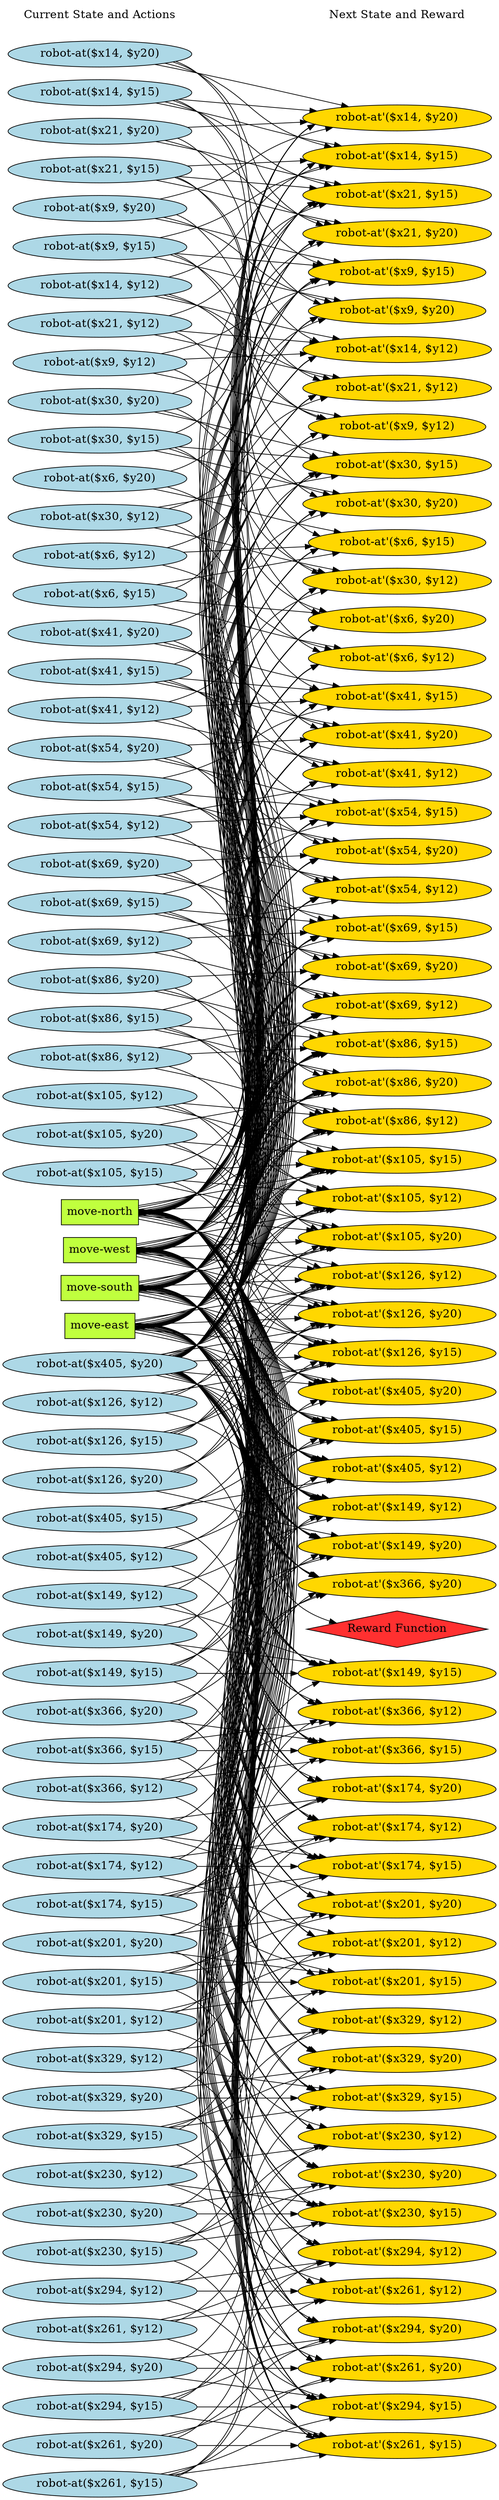 digraph G {
	graph [bb="0,0,624.27,3550.4",
		fontname=Helvetica,
		fontsize=16,
		rankdir=LR,
		ranksep=2.00,
		ratio=auto,
		size=600
	];
	node [fontsize=16,
		label="\N"
	];
	{
		graph [rank=same];
		"robot-at($x14, $y15)"		 [color=black,
			fillcolor=lightblue,
			height=0.51069,
			pos="113.14,3423.4",
			shape=ellipse,
			style=filled,
			width=2.9856];
		"robot-at($x261, $y20)"		 [color=black,
			fillcolor=lightblue,
			height=0.51069,
			pos="113.14,73.385",
			shape=ellipse,
			style=filled,
			width=3.1427];
		"robot-at($x54, $y20)"		 [color=black,
			fillcolor=lightblue,
			height=0.51069,
			pos="113.14,2488.4",
			shape=ellipse,
			style=filled,
			width=2.9856];
		"robot-at($x41, $y12)"		 [color=black,
			fillcolor=lightblue,
			height=0.51069,
			pos="113.14,2543.4",
			shape=ellipse,
			style=filled,
			width=2.9856];
		"robot-at($x201, $y12)"		 [color=black,
			fillcolor=lightblue,
			height=0.51069,
			pos="113.14,678.38",
			shape=ellipse,
			style=filled,
			width=3.1427];
		"robot-at($x329, $y20)"		 [color=black,
			fillcolor=lightblue,
			height=0.51069,
			pos="113.14,568.38",
			shape=ellipse,
			style=filled,
			width=3.1427];
		"robot-at($x230, $y20)"		 [color=black,
			fillcolor=lightblue,
			height=0.51069,
			pos="113.14,403.38",
			shape=ellipse,
			style=filled,
			width=3.1427];
		"robot-at($x294, $y15)"		 [color=black,
			fillcolor=lightblue,
			height=0.51069,
			pos="113.14,128.38",
			shape=ellipse,
			style=filled,
			width=3.1427];
		"robot-at($x30, $y12)"		 [color=black,
			fillcolor=lightblue,
			height=0.51069,
			pos="113.14,2818.4",
			shape=ellipse,
			style=filled,
			width=2.9856];
		"robot-at($x14, $y20)"		 [color=black,
			fillcolor=lightblue,
			height=0.51069,
			pos="113.14,3478.4",
			shape=ellipse,
			style=filled,
			width=2.9856];
		"robot-at($x21, $y20)"		 [color=black,
			fillcolor=lightblue,
			height=0.51069,
			pos="113.14,3368.4",
			shape=ellipse,
			style=filled,
			width=2.9856];
		"robot-at($x54, $y15)"		 [color=black,
			fillcolor=lightblue,
			height=0.51069,
			pos="113.14,2433.4",
			shape=ellipse,
			style=filled,
			width=2.9856];
		"move-south"		 [color=black,
			fillcolor=olivedrab1,
			height=0.5,
			pos="113.14,1721.4",
			shape=box,
			style=filled,
			width=1.2917];
		"robot-at($x9, $y12)"		 [color=black,
			fillcolor=lightblue,
			height=0.51069,
			pos="113.14,3038.4",
			shape=ellipse,
			style=filled,
			width=2.8088];
		"robot-at($x261, $y15)"		 [color=black,
			fillcolor=lightblue,
			height=0.51069,
			pos="113.14,18.385",
			shape=ellipse,
			style=filled,
			width=3.1427];
		"robot-at($x105, $y12)"		 [color=black,
			fillcolor=lightblue,
			height=0.51069,
			pos="113.14,1993.4",
			shape=ellipse,
			style=filled,
			width=3.1427];
		"robot-at($x294, $y12)"		 [color=black,
			fillcolor=lightblue,
			height=0.51069,
			pos="113.14,293.38",
			shape=ellipse,
			style=filled,
			width=3.1427];
		"robot-at($x41, $y15)"		 [color=black,
			fillcolor=lightblue,
			height=0.51069,
			pos="113.14,2598.4",
			shape=ellipse,
			style=filled,
			width=2.9856];
		"robot-at($x405, $y12)"		 [color=black,
			fillcolor=lightblue,
			height=0.51069,
			pos="113.14,1338.4",
			shape=ellipse,
			style=filled,
			width=3.1427];
		"robot-at($x126, $y12)"		 [color=black,
			fillcolor=lightblue,
			height=0.51069,
			pos="113.14,1558.4",
			shape=ellipse,
			style=filled,
			width=3.1427];
		"robot-at($x86, $y20)"		 [color=black,
			fillcolor=lightblue,
			height=0.51069,
			pos="113.14,2158.4",
			shape=ellipse,
			style=filled,
			width=2.9856];
		"Current State and Actions"		 [color=black,
			fillcolor=white,
			height=0.5,
			pos="113.14,3532.4",
			shape=plaintext,
			style=bold,
			width=2.5139];
		"robot-at($x69, $y20)"		 [color=black,
			fillcolor=lightblue,
			height=0.51069,
			pos="113.14,2323.4",
			shape=ellipse,
			style=filled,
			width=2.9856];
		"robot-at($x6, $y20)"		 [color=black,
			fillcolor=lightblue,
			height=0.51069,
			pos="113.14,2873.4",
			shape=ellipse,
			style=filled,
			width=2.8088];
		"robot-at($x366, $y12)"		 [color=black,
			fillcolor=lightblue,
			height=0.51069,
			pos="113.14,1008.4",
			shape=ellipse,
			style=filled,
			width=3.1427];
		"robot-at($x149, $y12)"		 [color=black,
			fillcolor=lightblue,
			height=0.51069,
			pos="113.14,1283.4",
			shape=ellipse,
			style=filled,
			width=3.1427];
		"robot-at($x86, $y15)"		 [color=black,
			fillcolor=lightblue,
			height=0.51069,
			pos="113.14,2103.4",
			shape=ellipse,
			style=filled,
			width=2.9856];
		"robot-at($x174, $y12)"		 [color=black,
			fillcolor=lightblue,
			height=0.51069,
			pos="113.14,898.38",
			shape=ellipse,
			style=filled,
			width=3.1427];
		"robot-at($x30, $y15)"		 [color=black,
			fillcolor=lightblue,
			height=0.51069,
			pos="113.14,2928.4",
			shape=ellipse,
			style=filled,
			width=2.9856];
		"robot-at($x149, $y15)"		 [color=black,
			fillcolor=lightblue,
			height=0.51069,
			pos="113.14,1173.4",
			shape=ellipse,
			style=filled,
			width=3.1427];
		"move-east"		 [color=black,
			fillcolor=olivedrab1,
			height=0.5,
			pos="113.14,1667.4",
			shape=box,
			style=filled,
			width=1.1389];
		"robot-at($x9, $y15)"		 [color=black,
			fillcolor=lightblue,
			height=0.51069,
			pos="113.14,3203.4",
			shape=ellipse,
			style=filled,
			width=2.8088];
		"move-north"		 [color=black,
			fillcolor=olivedrab1,
			height=0.5,
			pos="113.14,1829.4",
			shape=box,
			style=filled,
			width=1.2778];
		"robot-at($x261, $y12)"		 [color=black,
			fillcolor=lightblue,
			height=0.51069,
			pos="113.14,238.38",
			shape=ellipse,
			style=filled,
			width=3.1427];
		"robot-at($x6, $y15)"		 [color=black,
			fillcolor=lightblue,
			height=0.51069,
			pos="113.14,2708.4",
			shape=ellipse,
			style=filled,
			width=2.8088];
		"robot-at($x54, $y12)"		 [color=black,
			fillcolor=lightblue,
			height=0.51069,
			pos="113.14,2378.4",
			shape=ellipse,
			style=filled,
			width=2.9856];
		"robot-at($x201, $y15)"		 [color=black,
			fillcolor=lightblue,
			height=0.51069,
			pos="113.14,733.38",
			shape=ellipse,
			style=filled,
			width=3.1427];
		"robot-at($x105, $y15)"		 [color=black,
			fillcolor=lightblue,
			height=0.51069,
			pos="113.14,1883.4",
			shape=ellipse,
			style=filled,
			width=3.1427];
		"robot-at($x41, $y20)"		 [color=black,
			fillcolor=lightblue,
			height=0.51069,
			pos="113.14,2653.4",
			shape=ellipse,
			style=filled,
			width=2.9856];
		"robot-at($x14, $y12)"		 [color=black,
			fillcolor=lightblue,
			height=0.51069,
			pos="113.14,3148.4",
			shape=ellipse,
			style=filled,
			width=2.9856];
		"robot-at($x201, $y20)"		 [color=black,
			fillcolor=lightblue,
			height=0.51069,
			pos="113.14,788.38",
			shape=ellipse,
			style=filled,
			width=3.1427];
		"robot-at($x329, $y12)"		 [color=black,
			fillcolor=lightblue,
			height=0.51069,
			pos="113.14,623.38",
			shape=ellipse,
			style=filled,
			width=3.1427];
		"robot-at($x30, $y20)"		 [color=black,
			fillcolor=lightblue,
			height=0.51069,
			pos="113.14,2983.4",
			shape=ellipse,
			style=filled,
			width=2.9856];
		"robot-at($x21, $y12)"		 [color=black,
			fillcolor=lightblue,
			height=0.51069,
			pos="113.14,3093.4",
			shape=ellipse,
			style=filled,
			width=2.9856];
		"robot-at($x230, $y12)"		 [color=black,
			fillcolor=lightblue,
			height=0.51069,
			pos="113.14,458.38",
			shape=ellipse,
			style=filled,
			width=3.1427];
		"robot-at($x9, $y20)"		 [color=black,
			fillcolor=lightblue,
			height=0.51069,
			pos="113.14,3258.4",
			shape=ellipse,
			style=filled,
			width=2.8088];
		"robot-at($x69, $y15)"		 [color=black,
			fillcolor=lightblue,
			height=0.51069,
			pos="113.14,2268.4",
			shape=ellipse,
			style=filled,
			width=2.9856];
		"robot-at($x126, $y20)"		 [color=black,
			fillcolor=lightblue,
			height=0.51069,
			pos="113.14,1448.4",
			shape=ellipse,
			style=filled,
			width=3.1427];
		"robot-at($x21, $y15)"		 [color=black,
			fillcolor=lightblue,
			height=0.51069,
			pos="113.14,3313.4",
			shape=ellipse,
			style=filled,
			width=2.9856];
		"robot-at($x329, $y15)"		 [color=black,
			fillcolor=lightblue,
			height=0.51069,
			pos="113.14,513.38",
			shape=ellipse,
			style=filled,
			width=3.1427];
		"robot-at($x405, $y20)"		 [color=black,
			fillcolor=lightblue,
			height=0.51069,
			pos="113.14,1613.4",
			shape=ellipse,
			style=filled,
			width=3.1427];
		"robot-at($x294, $y20)"		 [color=black,
			fillcolor=lightblue,
			height=0.51069,
			pos="113.14,183.38",
			shape=ellipse,
			style=filled,
			width=3.1427];
		"robot-at($x230, $y15)"		 [color=black,
			fillcolor=lightblue,
			height=0.51069,
			pos="113.14,348.38",
			shape=ellipse,
			style=filled,
			width=3.1427];
		"robot-at($x86, $y12)"		 [color=black,
			fillcolor=lightblue,
			height=0.51069,
			pos="113.14,2048.4",
			shape=ellipse,
			style=filled,
			width=2.9856];
		"robot-at($x366, $y15)"		 [color=black,
			fillcolor=lightblue,
			height=0.51069,
			pos="113.14,1063.4",
			shape=ellipse,
			style=filled,
			width=3.1427];
		"robot-at($x69, $y12)"		 [color=black,
			fillcolor=lightblue,
			height=0.51069,
			pos="113.14,2213.4",
			shape=ellipse,
			style=filled,
			width=2.9856];
		"move-west"		 [color=black,
			fillcolor=olivedrab1,
			height=0.5,
			pos="113.14,1775.4",
			shape=box,
			style=filled,
			width=1.1944];
		"robot-at($x174, $y15)"		 [color=black,
			fillcolor=lightblue,
			height=0.51069,
			pos="113.14,843.38",
			shape=ellipse,
			style=filled,
			width=3.1427];
		"robot-at($x105, $y20)"		 [color=black,
			fillcolor=lightblue,
			height=0.51069,
			pos="113.14,1938.4",
			shape=ellipse,
			style=filled,
			width=3.1427];
		"robot-at($x405, $y15)"		 [color=black,
			fillcolor=lightblue,
			height=0.51069,
			pos="113.14,1393.4",
			shape=ellipse,
			style=filled,
			width=3.1427];
		"robot-at($x366, $y20)"		 [color=black,
			fillcolor=lightblue,
			height=0.51069,
			pos="113.14,1118.4",
			shape=ellipse,
			style=filled,
			width=3.1427];
		"robot-at($x174, $y20)"		 [color=black,
			fillcolor=lightblue,
			height=0.51069,
			pos="113.14,953.38",
			shape=ellipse,
			style=filled,
			width=3.1427];
		"robot-at($x149, $y20)"		 [color=black,
			fillcolor=lightblue,
			height=0.51069,
			pos="113.14,1228.4",
			shape=ellipse,
			style=filled,
			width=3.1427];
		"robot-at($x6, $y12)"		 [color=black,
			fillcolor=lightblue,
			height=0.51069,
			pos="113.14,2763.4",
			shape=ellipse,
			style=filled,
			width=2.8088];
		"robot-at($x126, $y15)"		 [color=black,
			fillcolor=lightblue,
			height=0.51069,
			pos="113.14,1503.4",
			shape=ellipse,
			style=filled,
			width=3.1427];
	}
	{
		graph [rank=same];
		"robot-at'($x126, $y20)"		 [color=black,
			fillcolor=gold1,
			height=0.51069,
			pos="497.27,1682.4",
			shape=ellipse,
			style=filled,
			width=3.2016];
		"robot-at'($x14, $y15)"		 [color=black,
			fillcolor=gold1,
			height=0.51069,
			pos="497.27,3332.4",
			shape=ellipse,
			style=filled,
			width=3.0445];
		"robot-at'($x6, $y15)"		 [color=black,
			fillcolor=gold1,
			height=0.51069,
			pos="497.27,2782.4",
			shape=ellipse,
			style=filled,
			width=2.8677];
		"robot-at'($x54, $y15)"		 [color=black,
			fillcolor=gold1,
			height=0.51069,
			pos="497.27,2397.4",
			shape=ellipse,
			style=filled,
			width=3.0445];
		"robot-at'($x9, $y15)"		 [color=black,
			fillcolor=gold1,
			height=0.51069,
			pos="497.27,3167.4",
			shape=ellipse,
			style=filled,
			width=2.8677];
		"Next State and Reward"		 [color=black,
			fillcolor=white,
			height=0.5,
			pos="497.27,3532.4",
			shape=plaintext,
			style=bold,
			width=2.25];
		"robot-at'($x105, $y12)"		 [color=black,
			fillcolor=gold1,
			height=0.51069,
			pos="497.27,1847.4",
			shape=ellipse,
			style=filled,
			width=3.2016];
		"robot-at'($x230, $y12)"		 [color=black,
			fillcolor=gold1,
			height=0.51069,
			pos="497.27,513.38",
			shape=ellipse,
			style=filled,
			width=3.2016];
		"robot-at'($x405, $y20)"		 [color=black,
			fillcolor=gold1,
			height=0.51069,
			pos="497.27,1572.4",
			shape=ellipse,
			style=filled,
			width=3.2016];
		"robot-at'($x329, $y12)"		 [color=black,
			fillcolor=gold1,
			height=0.51069,
			pos="497.27,678.38",
			shape=ellipse,
			style=filled,
			width=3.2016];
		"robot-at'($x54, $y20)"		 [color=black,
			fillcolor=gold1,
			height=0.51069,
			pos="497.27,2342.4",
			shape=ellipse,
			style=filled,
			width=3.0445];
		"robot-at'($x201, $y12)"		 [color=black,
			fillcolor=gold1,
			height=0.51069,
			pos="497.27,788.38",
			shape=ellipse,
			style=filled,
			width=3.2016];
		"robot-at'($x294, $y15)"		 [color=black,
			fillcolor=gold1,
			height=0.51069,
			pos="497.27,128.38",
			shape=ellipse,
			style=filled,
			width=3.2016];
		"robot-at'($x41, $y12)"		 [color=black,
			fillcolor=gold1,
			height=0.51069,
			pos="497.27,2452.4",
			shape=ellipse,
			style=filled,
			width=3.0445];
		"robot-at'($x6, $y20)"		 [color=black,
			fillcolor=gold1,
			height=0.51069,
			pos="497.27,2672.4",
			shape=ellipse,
			style=filled,
			width=2.8677];
		"robot-at'($x21, $y20)"		 [color=black,
			fillcolor=gold1,
			height=0.51069,
			pos="497.27,3222.4",
			shape=ellipse,
			style=filled,
			width=3.0445];
		"robot-at'($x14, $y20)"		 [color=black,
			fillcolor=gold1,
			height=0.51069,
			pos="497.27,3387.4",
			shape=ellipse,
			style=filled,
			width=3.0445];
		"robot-at'($x30, $y12)"		 [color=black,
			fillcolor=gold1,
			height=0.51069,
			pos="497.27,2727.4",
			shape=ellipse,
			style=filled,
			width=3.0445];
		"robot-at'($x41, $y15)"		 [color=black,
			fillcolor=gold1,
			height=0.51069,
			pos="497.27,2562.4",
			shape=ellipse,
			style=filled,
			width=3.0445];
		"robot-at'($x86, $y20)"		 [color=black,
			fillcolor=gold1,
			height=0.51069,
			pos="497.27,2012.4",
			shape=ellipse,
			style=filled,
			width=3.0445];
		"robot-at'($x261, $y12)"		 [color=black,
			fillcolor=gold1,
			height=0.51069,
			pos="497.27,293.38",
			shape=ellipse,
			style=filled,
			width=3.2016];
		"robot-at'($x69, $y20)"		 [color=black,
			fillcolor=gold1,
			height=0.51069,
			pos="497.27,2177.4",
			shape=ellipse,
			style=filled,
			width=3.0445];
		"robot-at'($x366, $y12)"		 [color=black,
			fillcolor=gold1,
			height=0.51069,
			pos="497.27,1118.4",
			shape=ellipse,
			style=filled,
			width=3.2016];
		"robot-at'($x9, $y20)"		 [color=black,
			fillcolor=gold1,
			height=0.51069,
			pos="497.27,3112.4",
			shape=ellipse,
			style=filled,
			width=2.8677];
		"robot-at'($x149, $y12)"		 [color=black,
			fillcolor=gold1,
			height=0.51069,
			pos="497.27,1407.4",
			shape=ellipse,
			style=filled,
			width=3.2016];
		"robot-at'($x174, $y12)"		 [color=black,
			fillcolor=gold1,
			height=0.51069,
			pos="497.27,953.38",
			shape=ellipse,
			style=filled,
			width=3.2016];
		"robot-at'($x86, $y15)"		 [color=black,
			fillcolor=gold1,
			height=0.51069,
			pos="497.27,2067.4",
			shape=ellipse,
			style=filled,
			width=3.0445];
		"robot-at'($x294, $y12)"		 [color=black,
			fillcolor=gold1,
			height=0.51069,
			pos="497.27,348.38",
			shape=ellipse,
			style=filled,
			width=3.2016];
		"robot-at'($x366, $y15)"		 [color=black,
			fillcolor=gold1,
			height=0.51069,
			pos="497.27,1063.4",
			shape=ellipse,
			style=filled,
			width=3.2016];
		"robot-at'($x126, $y12)"		 [color=black,
			fillcolor=gold1,
			height=0.51069,
			pos="497.27,1737.4",
			shape=ellipse,
			style=filled,
			width=3.2016];
		"robot-at'($x174, $y15)"		 [color=black,
			fillcolor=gold1,
			height=0.51069,
			pos="497.27,898.38",
			shape=ellipse,
			style=filled,
			width=3.2016];
		"Reward Function"		 [color=black,
			fillcolor=firebrick1,
			height=0.72222,
			pos="497.27,1235.4",
			shape=diamond,
			style=filled,
			width=3.5278];
		"robot-at'($x105, $y20)"		 [color=black,
			fillcolor=gold1,
			height=0.51069,
			pos="497.27,1792.4",
			shape=ellipse,
			style=filled,
			width=3.2016];
		"robot-at'($x405, $y12)"		 [color=black,
			fillcolor=gold1,
			height=0.51069,
			pos="497.27,1462.4",
			shape=ellipse,
			style=filled,
			width=3.2016];
		"robot-at'($x329, $y15)"		 [color=black,
			fillcolor=gold1,
			height=0.51069,
			pos="497.27,568.38",
			shape=ellipse,
			style=filled,
			width=3.2016];
		"robot-at'($x230, $y20)"		 [color=black,
			fillcolor=gold1,
			height=0.51069,
			pos="497.27,458.38",
			shape=ellipse,
			style=filled,
			width=3.2016];
		"robot-at'($x30, $y15)"		 [color=black,
			fillcolor=gold1,
			height=0.51069,
			pos="497.27,2892.4",
			shape=ellipse,
			style=filled,
			width=3.0445];
		"robot-at'($x329, $y20)"		 [color=black,
			fillcolor=gold1,
			height=0.51069,
			pos="497.27,623.38",
			shape=ellipse,
			style=filled,
			width=3.2016];
		"robot-at'($x41, $y20)"		 [color=black,
			fillcolor=gold1,
			height=0.51069,
			pos="497.27,2507.4",
			shape=ellipse,
			style=filled,
			width=3.0445];
		"robot-at'($x6, $y12)"		 [color=black,
			fillcolor=gold1,
			height=0.51069,
			pos="497.27,2617.4",
			shape=ellipse,
			style=filled,
			width=2.8677];
		"robot-at'($x54, $y12)"		 [color=black,
			fillcolor=gold1,
			height=0.51069,
			pos="497.27,2287.4",
			shape=ellipse,
			style=filled,
			width=3.0445];
		"robot-at'($x69, $y15)"		 [color=black,
			fillcolor=gold1,
			height=0.51069,
			pos="497.27,2232.4",
			shape=ellipse,
			style=filled,
			width=3.0445];
		"robot-at'($x201, $y20)"		 [color=black,
			fillcolor=gold1,
			height=0.51069,
			pos="497.27,843.38",
			shape=ellipse,
			style=filled,
			width=3.2016];
		"robot-at'($x30, $y20)"		 [color=black,
			fillcolor=gold1,
			height=0.51069,
			pos="497.27,2837.4",
			shape=ellipse,
			style=filled,
			width=3.0445];
		"robot-at'($x261, $y15)"		 [color=black,
			fillcolor=gold1,
			height=0.51069,
			pos="497.27,73.385",
			shape=ellipse,
			style=filled,
			width=3.2016];
		"robot-at'($x14, $y12)"		 [color=black,
			fillcolor=gold1,
			height=0.51069,
			pos="497.27,3057.4",
			shape=ellipse,
			style=filled,
			width=3.0445];
		"robot-at'($x230, $y15)"		 [color=black,
			fillcolor=gold1,
			height=0.51069,
			pos="497.27,403.38",
			shape=ellipse,
			style=filled,
			width=3.2016];
		"robot-at'($x21, $y12)"		 [color=black,
			fillcolor=gold1,
			height=0.51069,
			pos="497.27,3002.4",
			shape=ellipse,
			style=filled,
			width=3.0445];
		"robot-at'($x105, $y15)"		 [color=black,
			fillcolor=gold1,
			height=0.51069,
			pos="497.27,1902.4",
			shape=ellipse,
			style=filled,
			width=3.2016];
		"robot-at'($x201, $y15)"		 [color=black,
			fillcolor=gold1,
			height=0.51069,
			pos="497.27,733.38",
			shape=ellipse,
			style=filled,
			width=3.2016];
		"robot-at'($x69, $y12)"		 [color=black,
			fillcolor=gold1,
			height=0.51069,
			pos="497.27,2122.4",
			shape=ellipse,
			style=filled,
			width=3.0445];
		"robot-at'($x149, $y15)"		 [color=black,
			fillcolor=gold1,
			height=0.51069,
			pos="497.27,1173.4",
			shape=ellipse,
			style=filled,
			width=3.2016];
		"robot-at'($x21, $y15)"		 [color=black,
			fillcolor=gold1,
			height=0.51069,
			pos="497.27,3277.4",
			shape=ellipse,
			style=filled,
			width=3.0445];
		"robot-at'($x86, $y12)"		 [color=black,
			fillcolor=gold1,
			height=0.51069,
			pos="497.27,1957.4",
			shape=ellipse,
			style=filled,
			width=3.0445];
		"robot-at'($x366, $y20)"		 [color=black,
			fillcolor=gold1,
			height=0.51069,
			pos="497.27,1297.4",
			shape=ellipse,
			style=filled,
			width=3.2016];
		"robot-at'($x405, $y15)"		 [color=black,
			fillcolor=gold1,
			height=0.51069,
			pos="497.27,1517.4",
			shape=ellipse,
			style=filled,
			width=3.2016];
		"robot-at'($x9, $y12)"		 [color=black,
			fillcolor=gold1,
			height=0.51069,
			pos="497.27,2947.4",
			shape=ellipse,
			style=filled,
			width=2.8677];
		"robot-at'($x126, $y15)"		 [color=black,
			fillcolor=gold1,
			height=0.51069,
			pos="497.27,1627.4",
			shape=ellipse,
			style=filled,
			width=3.2016];
		"robot-at'($x261, $y20)"		 [color=black,
			fillcolor=gold1,
			height=0.51069,
			pos="497.27,183.38",
			shape=ellipse,
			style=filled,
			width=3.2016];
		"robot-at'($x149, $y20)"		 [color=black,
			fillcolor=gold1,
			height=0.51069,
			pos="497.27,1352.4",
			shape=ellipse,
			style=filled,
			width=3.2016];
		"robot-at'($x174, $y20)"		 [color=black,
			fillcolor=gold1,
			height=0.51069,
			pos="497.27,1008.4",
			shape=ellipse,
			style=filled,
			width=3.2016];
		"robot-at'($x294, $y20)"		 [color=black,
			fillcolor=gold1,
			height=0.51069,
			pos="497.27,238.38",
			shape=ellipse,
			style=filled,
			width=3.2016];
	}
	"robot-at($x14, $y15)" -> "robot-at'($x14, $y15)"	 [color=black,
		pos="e,429.51,3346.9 174.86,3408.3 238.3,3392.5 333.6,3369 370.27,3360.4 386.17,3356.7 403.23,3352.8 419.5,3349.2",
		style=solid];
	"robot-at($x14, $y15)" -> "robot-at'($x9, $y15)"	 [color=black,
		pos="e,410.83,3177.5 193.45,3411.1 205.05,3407.2 216.39,3402.1 226.27,3395.4 316.94,3333.9 278.82,3255.7 370.27,3195.4 379.68,3189.2 \
390.25,3184.3 401.17,3180.6",
		style=solid];
	"robot-at($x14, $y15)" -> "robot-at'($x14, $y20)"	 [color=black,
		pos="e,401.44,3396.3 207.62,3414.6 263.17,3409.3 333.76,3402.7 391.23,3397.3",
		style=solid];
	"robot-at($x14, $y15)" -> "robot-at'($x14, $y12)"	 [color=black,
		pos="e,404.6,3067.2 196.95,3411.8 207.55,3407.8 217.69,3402.5 226.27,3395.4 343.41,3298.6 251.89,3180.6 370.27,3085.4 377.73,3079.4 386.2,\
3074.6 395.14,3070.8",
		style=solid];
	"robot-at($x14, $y15)" -> "robot-at'($x21, $y15)"	 [color=black,
		pos="e,418.71,3290.3 184.04,3409.5 198.29,3405.7 212.98,3401 226.27,3395.4 295.74,3365.9 300.43,3334 370.27,3305.4 382.42,3300.4 395.6,\
3296.2 408.71,3292.8",
		style=solid];
	"robot-at($x261, $y20)" -> "robot-at'($x230, $y20)"	 [color=black,
		pos="e,402.18,447.96 198.8,85.447 208.76,89.399 218.23,94.586 226.27,101.38 348.2,204.39 247.01,328.98 370.27,430.38 377.06,435.97 384.73,\
440.5 392.85,444.17",
		style=solid];
	"robot-at($x261, $y20)" -> "robot-at'($x261, $y15)"	 [color=black,
		pos="e,381.7,73.385 226.47,73.385 272.01,73.385 324.78,73.385 371.52,73.385",
		style=solid];
	"robot-at($x261, $y20)" -> "robot-at'($x261, $y20)"	 [color=black,
		pos="e,423.87,169.12 179.42,88.35 194.87,92.261 211.23,96.704 226.27,101.38 291.54,121.7 304.75,135.92 370.27,155.38 384.24,159.53 399.23,\
163.38 413.84,166.81",
		style=solid];
	"robot-at($x261, $y20)" -> "robot-at'($x294, $y20)"	 [color=black,
		pos="e,414.26,225.53 187.72,87.23 200.89,90.968 214.24,95.625 226.27,101.38 298.68,136.03 297.42,176.68 370.27,210.38 381,215.35 392.65,\
219.45 404.4,222.84",
		style=solid];
	"robot-at($x54, $y20)" -> "robot-at'($x54, $y15)"	 [color=black,
		pos="e,429.51,2411.9 174.86,2473.3 238.3,2457.5 333.6,2434 370.27,2425.4 386.17,2421.7 403.23,2417.8 419.5,2414.2",
		style=solid];
	"robot-at($x54, $y20)" -> "robot-at'($x54, $y20)"	 [color=black,
		pos="e,418.71,2355.3 184.04,2474.5 198.29,2470.7 212.98,2466 226.27,2460.4 295.74,2430.9 300.43,2399 370.27,2370.4 382.42,2365.4 395.6,\
2361.2 408.71,2357.8",
		style=solid];
	"robot-at($x54, $y20)" -> "robot-at'($x69, $y20)"	 [color=black,
		pos="e,406.14,2187.6 195.57,2476.5 206.57,2472.5 217.17,2467.3 226.27,2460.4 329.83,2381.5 265.7,2282.9 370.27,2205.4 378.24,2199.5 387.22,\
2194.8 396.62,2191",
		style=solid];
	"robot-at($x54, $y20)" -> "robot-at'($x41, $y20)"	 [color=black,
		pos="e,391.92,2502.2 216.54,2493.5 267.53,2496 329.35,2499.1 381.89,2501.7",
		style=solid];
	"robot-at($x41, $y12)" -> "robot-at'($x41, $y12)"	 [color=black,
		pos="e,429.51,2466.9 174.86,2528.3 238.3,2512.5 333.6,2489 370.27,2480.4 386.17,2476.7 403.23,2472.8 419.5,2469.2",
		style=solid];
	"robot-at($x41, $y12)" -> "robot-at'($x30, $y12)"	 [color=black,
		pos="e,413.84,2715.4 188.4,2556.5 201.44,2560.3 214.56,2565.2 226.27,2571.4 302,2611.4 294.03,2660.4 370.27,2699.4 380.8,2704.8 392.33,\
2709.1 404.01,2712.6",
		style=solid];
	"robot-at($x41, $y12)" -> "robot-at'($x41, $y15)"	 [color=black,
		pos="e,391.92,2557.2 216.54,2548.5 267.53,2551 329.35,2554.1 381.89,2556.7",
		style=solid];
	"robot-at($x41, $y12)" -> "robot-at'($x54, $y12)"	 [color=black,
		pos="e,408.52,2298.2 193.45,2531.1 205.05,2527.2 216.39,2522.1 226.27,2515.4 316.94,2453.9 278.82,2375.7 370.27,2315.4 378.99,2309.6 \
388.72,2305.1 398.78,2301.4",
		style=solid];
	"robot-at($x201, $y12)" -> "robot-at'($x230, $y12)"	 [color=black,
		pos="e,414.26,526.24 187.72,664.54 200.89,660.8 214.24,656.14 226.27,650.38 298.68,615.74 297.42,575.09 370.27,541.38 381,536.42 392.65,\
532.32 404.4,528.93",
		style=solid];
	"robot-at($x201, $y12)" -> "robot-at'($x201, $y12)"	 [color=black,
		pos="e,423.87,774.12 179.42,693.35 194.87,697.26 211.23,701.7 226.27,706.38 291.54,726.7 304.75,740.92 370.27,760.38 384.24,764.53 399.23,\
768.38 413.84,771.81",
		style=solid];
	"robot-at($x201, $y12)" -> "robot-at'($x174, $y12)"	 [color=black,
		pos="e,405.62,942.19 195.74,691.05 206.59,694.89 217.11,699.88 226.27,706.38 321.29,773.78 274.39,859.23 370.27,925.38 378.15,930.82 \
386.89,935.21 396.01,938.77",
		style=solid];
	"robot-at($x201, $y12)" -> "robot-at'($x201, $y15)"	 [color=black,
		pos="e,411.16,721.14 198.47,690.52 258.33,699.14 338.77,710.72 400.96,719.67",
		style=solid];
	"robot-at($x329, $y20)" -> "robot-at'($x329, $y15)"	 [color=black,
		pos="e,381.7,568.38 226.47,568.38 272.01,568.38 324.78,568.38 371.52,568.38",
		style=solid];
	"robot-at($x329, $y20)" -> "robot-at'($x329, $y20)"	 [color=black,
		pos="e,411.16,611.14 198.47,580.52 258.33,589.14 338.77,600.72 400.96,609.67",
		style=solid];
	"robot-at($x329, $y20)" -> "robot-at'($x366, $y20)"	 [color=black,
		pos="e,397.25,1288.1 202.12,579.83 211.12,583.92 219.44,589.31 226.27,596.38 439.14,816.66 153.74,1053.7 370.27,1270.4 375.55,1275.7 \
381.58,1280 388.1,1283.6",
		style=solid];
	"robot-at($x329, $y20)" -> "robot-at'($x294, $y20)"	 [color=black,
		pos="e,403.33,249.22 197.49,556.1 207.84,552.19 217.75,547.08 226.27,540.38 334.46,455.41 260.99,349.95 370.27,266.38 377.46,260.89 385.52,\
256.43 393.99,252.81",
		style=solid];
	"robot-at($x230, $y20)" -> "robot-at'($x230, $y20)"	 [color=black,
		pos="e,411.16,446.14 198.47,415.52 258.33,424.14 338.77,435.72 400.96,444.67",
		style=solid];
	"robot-at($x230, $y20)" -> "robot-at'($x201, $y20)"	 [color=black,
		pos="e,401.15,833.18 199.72,415.27 209.41,419.26 218.56,424.51 226.27,431.38 362.3,552.71 232.68,695.84 370.27,815.38 376.72,820.98 384.03,\
825.54 391.82,829.23",
		style=solid];
	"robot-at($x230, $y20)" -> "robot-at'($x230, $y15)"	 [color=black,
		pos="e,381.7,403.38 226.47,403.38 272.01,403.38 324.78,403.38 371.52,403.38",
		style=solid];
	"robot-at($x230, $y20)" -> "robot-at'($x261, $y20)"	 [color=black,
		pos="e,408.8,195.25 192.6,390.3 204.37,386.52 215.99,381.65 226.27,375.38 309.1,324.89 286.8,260.79 370.27,211.38 379.19,206.11 388.99,\
201.82 399.07,198.35",
		style=solid];
	"robot-at($x294, $y15)" -> "robot-at'($x294, $y15)"	 [color=black,
		pos="e,381.7,128.38 226.47,128.38 272.01,128.38 324.78,128.38 371.52,128.38",
		style=solid];
	"robot-at($x294, $y15)" -> "robot-at'($x294, $y12)"	 [color=black,
		pos="e,408.8,336.52 192.6,141.47 204.37,145.25 215.99,150.12 226.27,156.38 309.1,206.88 286.8,270.98 370.27,320.38 379.19,325.66 388.99,\
329.95 399.07,333.42",
		style=solid];
	"robot-at($x294, $y15)" -> "robot-at'($x329, $y15)"	 [color=black,
		pos="e,401.15,558.18 199.72,140.27 209.41,144.26 218.56,149.51 226.27,156.38 362.3,277.71 232.68,420.84 370.27,540.38 376.72,545.98 384.03,\
550.54 391.82,554.23",
		style=solid];
	"robot-at($x294, $y15)" -> "robot-at'($x261, $y15)"	 [color=black,
		pos="e,411.16,85.634 198.47,116.25 258.33,107.63 338.77,96.054 400.96,87.104",
		style=solid];
	"robot-at($x294, $y15)" -> "robot-at'($x294, $y20)"	 [color=black,
		pos="e,423.87,224.12 179.42,143.35 194.87,147.26 211.23,151.7 226.27,156.38 291.54,176.7 304.75,190.92 370.27,210.38 384.24,214.53 399.23,\
218.38 413.84,221.81",
		style=solid];
	"robot-at($x30, $y12)" -> "robot-at'($x41, $y12)"	 [color=black,
		pos="e,404.6,2462.2 196.95,2806.8 207.55,2802.8 217.69,2797.5 226.27,2790.4 343.41,2693.6 251.89,2575.6 370.27,2480.4 377.73,2474.4 386.2,\
2469.6 395.14,2465.8",
		style=solid];
	"robot-at($x30, $y12)" -> "robot-at'($x30, $y12)"	 [color=black,
		pos="e,429.51,2741.9 174.86,2803.3 238.3,2787.5 333.6,2764 370.27,2755.4 386.17,2751.7 403.23,2747.8 419.5,2744.2",
		style=solid];
	"robot-at($x30, $y12)" -> "robot-at'($x30, $y15)"	 [color=black,
		pos="e,424.7,2878.5 185.12,2832.1 250.23,2844.7 346.63,2863.4 414.85,2876.6",
		style=solid];
	"robot-at($x30, $y12)" -> "robot-at'($x21, $y12)"	 [color=black,
		pos="e,413.84,2990.4 188.4,2831.5 201.44,2835.3 214.56,2840.2 226.27,2846.4 302,2886.4 294.03,2935.4 370.27,2974.4 380.8,2979.8 392.33,\
2984.1 404.01,2987.6",
		style=solid];
	"robot-at($x14, $y20)" -> "robot-at'($x14, $y15)"	 [color=black,
		pos="e,418.71,3345.3 184.04,3464.5 198.29,3460.7 212.98,3456 226.27,3450.4 295.74,3420.9 300.43,3389 370.27,3360.4 382.42,3355.4 395.6,\
3351.2 408.71,3347.8",
		style=solid];
	"robot-at($x14, $y20)" -> "robot-at'($x21, $y20)"	 [color=black,
		pos="e,408.52,3233.2 193.45,3466.1 205.05,3462.2 216.39,3457.1 226.27,3450.4 316.94,3388.9 278.82,3310.7 370.27,3250.4 378.99,3244.6 \
388.72,3240.1 398.78,3236.4",
		style=solid];
	"robot-at($x14, $y20)" -> "robot-at'($x14, $y20)"	 [color=black,
		pos="e,433.25,3402.4 176.81,3463.5 244.46,3447.4 352.06,3421.7 423.43,3404.7",
		style=solid];
	"robot-at($x14, $y20)" -> "robot-at'($x9, $y20)"	 [color=black,
		pos="e,406.87,3121.5 196.95,3466.8 207.55,3462.8 217.69,3457.5 226.27,3450.4 343.41,3353.6 251.89,3235.6 370.27,3140.4 378.35,3133.9 \
387.61,3128.8 397.38,3124.9",
		style=solid];
	"robot-at($x21, $y20)" -> "robot-at'($x21, $y20)"	 [color=black,
		pos="e,418.71,3235.3 184.04,3354.5 198.29,3350.7 212.98,3346 226.27,3340.4 295.74,3310.9 300.43,3279 370.27,3250.4 382.42,3245.4 395.6,\
3241.2 408.71,3237.8",
		style=solid];
	"robot-at($x21, $y20)" -> "robot-at'($x14, $y20)"	 [color=black,
		pos="e,391.92,3382.2 216.54,3373.5 267.53,3376 329.35,3379.1 381.89,3381.7",
		style=solid];
	"robot-at($x21, $y20)" -> "robot-at'($x30, $y20)"	 [color=black,
		pos="e,401.94,2846.6 199.31,3357.3 209.25,3353.2 218.57,3347.7 226.27,3340.4 386.09,3188.3 208.5,3015.4 370.27,2865.4 376.84,2859.3 384.43,\
2854.4 392.56,2850.5",
		style=solid];
	"robot-at($x21, $y20)" -> "robot-at'($x21, $y15)"	 [color=black,
		pos="e,429.51,3291.9 174.86,3353.3 238.3,3337.5 333.6,3314 370.27,3305.4 386.17,3301.7 403.23,3297.8 419.5,3294.2",
		style=solid];
	"robot-at($x54, $y15)" -> "robot-at'($x54, $y15)"	 [color=black,
		pos="e,401.44,2406.3 207.62,2424.6 263.17,2419.3 333.76,2412.7 391.23,2407.3",
		style=solid];
	"robot-at($x54, $y15)" -> "robot-at'($x54, $y20)"	 [color=black,
		pos="e,429.51,2356.9 174.86,2418.3 238.3,2402.5 333.6,2379 370.27,2370.4 386.17,2366.7 403.23,2362.8 419.5,2359.2",
		style=solid];
	"robot-at($x54, $y15)" -> "robot-at'($x41, $y15)"	 [color=black,
		pos="e,421.44,2549 181.6,2447.6 196.5,2451.5 212.08,2456.1 226.27,2461.4 293.51,2486.5 302.72,2510.2 370.27,2534.4 383.35,2539.1 397.47,\
2543.1 411.37,2546.6",
		style=solid];
	"robot-at($x54, $y15)" -> "robot-at'($x54, $y12)"	 [color=black,
		pos="e,418.71,2300.3 184.04,2419.5 198.29,2415.7 212.98,2411 226.27,2405.4 295.74,2375.9 300.43,2344 370.27,2315.4 382.42,2310.4 395.6,\
2306.2 408.71,2302.8",
		style=solid];
	"robot-at($x54, $y15)" -> "robot-at'($x69, $y15)"	 [color=black,
		pos="e,412.15,2244.1 189.91,2420.5 202.52,2416.7 215.11,2411.7 226.27,2405.4 305.24,2360.5 290.73,2304.2 370.27,2260.4 380.22,2254.9 \
391.16,2250.5 402.31,2247",
		style=solid];
	"move-south" -> "robot-at'($x126, $y20)"	 [color=black,
		pos="e,399.64,1692.2 159.85,1716.7 216.26,1711 313.96,1701 389.59,1693.3",
		style=solid];
	"move-south" -> "robot-at'($x14, $y15)"	 [color=black,
		pos="e,398.74,3324.2 159.87,1720.5 183.21,1722.7 210.02,1729.6 226.27,1748.4 453.52,2011 140.72,3043.8 370.27,3304.4 375.74,3310.6 382.25,\
3315.6 389.39,3319.6",
		style=solid];
	"move-south" -> "robot-at'($x6, $y15)"	 [color=black,
		pos="e,402.28,2775 159.78,1720.9 182.95,1723.2 209.63,1730.1 226.27,1748.4 530.28,2082.4 63.342,2423 370.27,2754.4 376.7,2761.3 384.44,\
2766.7 392.88,2770.9",
		style=solid];
	"move-south" -> "robot-at'($x54, $y15)"	 [color=black,
		pos="e,400.78,2388.5 159.73,1721.5 182.58,1724 209,1731 226.27,1748.4 425.77,1949.6 169.02,2170 370.27,2369.4 376.45,2375.5 383.65,2380.4 \
391.43,2384.3",
		style=solid];
	"move-south" -> "robot-at'($x9, $y15)"	 [color=black,
		pos="e,401.63,3160.2 159.79,1720.6 183.1,1722.8 209.92,1729.7 226.27,1748.4 635.55,2216.1 -43.109,2675.3 370.27,3139.4 376.51,3146.4 \
384.08,3151.9 392.37,3156.1",
		style=solid];
	"move-south" -> "robot-at'($x105, $y12)"	 [color=black,
		pos="e,420.49,1833.6 159.83,1730 180.44,1734.5 204.9,1740.7 226.27,1748.4 293.37,1772.7 302.96,1795.7 370.27,1819.4 383.12,1823.9 396.96,\
1827.9 410.61,1831.3",
		style=solid];
	"move-south" -> "robot-at'($x230, $y12)"	 [color=black,
		pos="e,397.16,522.63 159.92,1722 183.12,1719.8 209.79,1712.8 226.27,1694.4 570.43,1309.3 22.746,923.38 370.27,541.38 375.41,535.74 381.4,\
531.11 387.94,527.31",
		style=solid];
	"move-south" -> "robot-at'($x405, $y20)"	 [color=black,
		pos="e,416.61,1585.5 159.75,1714.1 180.57,1709.8 205.22,1703.5 226.27,1694.4 296.45,1664.1 299.83,1630 370.27,1600.4 381.76,1595.5 394.21,\
1591.5 406.65,1588.1",
		style=solid];
	"move-south" -> "robot-at'($x329, $y12)"	 [color=black,
		pos="e,397.63,687.65 159.77,1721.9 182.92,1719.6 209.61,1712.7 226.27,1694.4 525.37,1366.6 68.307,1031.5 370.27,706.38 375.52,700.74 \
381.62,696.11 388.27,692.31",
		style=solid];
	"move-south" -> "robot-at'($x54, $y20)"	 [color=black,
		pos="e,401.27,2333.5 159.86,1721.7 182.61,1724.3 208.89,1731.2 226.27,1748.4 410.99,1930.7 183.96,2133.7 370.27,2314.4 376.64,2320.6 \
384.06,2325.5 392.04,2329.4",
		style=solid];
	"move-south" -> "robot-at'($x201, $y12)"	 [color=black,
		pos="e,397.77,797.78 159.92,1721.7 182.97,1719.4 209.51,1712.4 226.27,1694.4 495.4,1404.7 98.612,1103.7 370.27,816.38 375.57,810.79 381.71,\
806.19 388.38,802.42",
		style=solid];
	"move-south" -> "robot-at'($x294, $y15)"	 [color=black,
		pos="e,396.6,137.55 159.86,1722.2 183.2,1720.1 210.01,1713.2 226.27,1694.4 451.05,1434.9 143.22,413.84 370.27,156.38 375.27,150.72 381.13,\
146.07 387.54,142.25",
		style=solid];
	"move-south" -> "robot-at'($x41, $y12)"	 [color=black,
		pos="e,400.64,2443.6 159.85,1721.4 182.75,1723.9 209.16,1730.8 226.27,1748.4 440.6,1968.4 154.02,2206.2 370.27,2424.4 376.4,2430.6 383.56,\
2435.5 391.31,2439.5",
		style=solid];
	"move-south" -> "robot-at'($x6, $y20)"	 [color=black,
		pos="e,402.43,2664.9 159.66,1721 182.78,1723.3 209.47,1730.2 226.27,1748.4 500.3,2044.3 93.658,2350.9 370.27,2644.4 376.76,2651.3 384.54,\
2656.6 393,2660.8",
		style=solid];
	"move-south" -> "robot-at'($x21, $y20)"	 [color=black,
		pos="e,398.8,3214.1 159.82,1720.6 183.14,1722.7 209.96,1729.7 226.27,1748.4 650.62,2235.3 -58.344,2711.3 370.27,3194.4 375.76,3200.6 \
382.29,3205.6 389.44,3209.6",
		style=solid];
	"move-south" -> "robot-at'($x14, $y20)"	 [color=black,
		pos="e,398.71,3379.2 159.9,1720.5 183.24,1722.7 210.05,1729.6 226.27,1748.4 461.06,2020.5 133.1,3089.3 370.27,3359.4 375.73,3365.6 382.24,\
3370.6 389.37,3374.6",
		style=solid];
	"move-south" -> "robot-at'($x30, $y12)"	 [color=black,
		pos="e,399.53,2718.9 159.72,1721 182.87,1723.2 209.56,1730.2 226.27,1748.4 515.28,2063.4 78.508,2386.9 370.27,2699.4 375.97,2705.5 382.68,\
2710.4 389.99,2714.4",
		style=solid];
	"move-south" -> "robot-at'($x41, $y15)"	 [color=black,
		pos="e,400.09,2553.8 159.78,1721.2 182.8,1723.6 209.34,1730.5 226.27,1748.4 470.39,2006.3 123.9,2278.6 370.27,2534.4 376.25,2540.6 383.28,\
2545.6 390.9,2549.5",
		style=solid];
	"move-south" -> "robot-at'($x86, $y20)"	 [color=black,
		pos="e,406.7,2001.9 159.84,1724.3 181.64,1727.6 207.09,1734.4 226.27,1748.4 325.59,1820.7 270.33,1912.9 370.27,1984.4 378.41,1990.2 387.54,\
1994.8 397.06,1998.5",
		style=solid];
	"move-south" -> "robot-at'($x261, $y12)"	 [color=black,
		pos="e,397,302.49 159.78,1722.1 183.09,1720 209.91,1713.1 226.27,1694.4 630.63,1232.9 -38.124,779.29 370.27,321.38 375.35,315.69 381.3,\
311.02 387.81,307.2",
		style=solid];
	"move-south" -> "robot-at'($x69, $y20)"	 [color=black,
		pos="e,402.96,2168 159.75,1722.5 182.2,1725.3 208.24,1732.2 226.27,1748.4 367.24,1874.8 228.2,2024.2 370.27,2149.4 377.19,2155.5 385.13,\
2160.3 393.6,2164.2",
		style=solid];
	"move-south" -> "robot-at'($x366, $y12)"	 [color=black,
		pos="e,399.44,1128.1 159.8,1721 182.54,1718.4 208.82,1711.5 226.27,1694.4 406.17,1518.2 188.83,1321 370.27,1146.4 376.12,1140.8 382.83,\
1136.2 390.05,1132.4",
		style=solid];
	"move-south" -> "robot-at'($x9, $y20)"	 [color=black,
		pos="e,401.98,3105.3 159.76,1720.6 183.06,1722.8 209.88,1729.7 226.27,1748.4 620.49,2197 -27.88,2639.3 370.27,3084.4 376.58,3091.4 384.24,\
3096.9 392.62,3101.2",
		style=solid];
	"move-south" -> "robot-at'($x149, $y12)"	 [color=black,
		pos="e,403.82,1418.3 159.81,1718.9 181.74,1715.7 207.3,1708.8 226.27,1694.4 331.14,1614.7 264.71,1514.1 370.27,1435.4 377.59,1429.9 385.78,\
1425.5 394.36,1421.9",
		style=solid];
	"move-south" -> "robot-at'($x174, $y12)"	 [color=black,
		pos="e,398.37,962.93 159.65,1721.5 182.63,1719 209.18,1712.1 226.27,1694.4 450.61,1461.6 143.9,1212.2 370.27,981.38 375.85,975.7 382.3,\
971.06 389.27,967.28",
		style=solid];
	"move-south" -> "robot-at'($x86, $y15)"	 [color=black,
		pos="e,404.78,2057.3 159.83,1723.5 181.9,1726.6 207.57,1733.5 226.27,1748.4 339.04,1838.4 256.72,1950.3 370.27,2039.4 377.8,2045.3 386.32,\
2050 395.29,2053.8",
		style=solid];
	"move-south" -> "robot-at'($x294, $y12)"	 [color=black,
		pos="e,397.03,357.52 159.75,1722.1 183.05,1719.9 209.87,1713 226.27,1694.4 615.57,1252 -22.897,815.3 370.27,376.38 375.36,370.7 381.32,\
366.04 387.84,362.22",
		style=solid];
	"move-south" -> "robot-at'($x366, $y15)"	 [color=black,
		pos="e,398.95,1073.1 159.68,1721.2 182.52,1718.7 208.94,1711.7 226.27,1694.4 420.93,1499.4 173.91,1284.7 370.27,1091.4 376,1085.7 382.6,\
1081.1 389.7,1077.4",
		style=solid];
	"move-south" -> "robot-at'($x126, $y12)"	 [color=black,
		pos="e,385.41,1732.7 159.85,1723.3 212.74,1725.5 301.93,1729.2 375.19,1732.3",
		style=solid];
	"move-south" -> "robot-at'($x174, $y15)"	 [color=black,
		pos="e,398.26,907.82 159.75,1721.6 182.76,1719.2 209.31,1712.2 226.27,1694.4 465.51,1442.6 128.83,1176 370.27,926.38 375.81,920.67 382.23,\
915.99 389.18,912.19",
		style=solid];
	"move-south" -> "robot-at'($x105, $y20)"	 [color=black,
		pos="e,421.62,1778.5 159.85,1729.9 221.85,1741.4 333.75,1762.2 411.38,1776.6",
		style=solid];
	"move-south" -> "robot-at'($x405, $y12)"	 [color=black,
		pos="e,406.16,1473.8 159.72,1717.9 181.37,1714.4 206.72,1707.7 226.27,1694.4 318.11,1632.1 277.9,1551.9 370.27,1490.4 378.3,1485 387.2,\
1480.7 396.43,1477.2",
		style=solid];
	"move-south" -> "robot-at'($x329, $y15)"	 [color=black,
		pos="e,397.21,577.68 159.87,1722 183.06,1719.7 209.74,1712.8 226.27,1694.4 555.39,1328.4 37.944,959.42 370.27,596.38 375.42,590.76 381.43,\
586.14 387.98,582.35",
		style=solid];
	"move-south" -> "robot-at'($x230, $y20)"	 [color=black,
		pos="e,397.11,467.59 159.68,1722.1 182.95,1719.9 209.78,1712.9 226.27,1694.4 585.46,1290.2 7.5394,887.35 370.27,486.38 375.39,480.73 \
381.37,476.08 387.9,472.28",
		style=solid];
	"move-south" -> "robot-at'($x30, $y15)"	 [color=black,
		pos="e,399.35,2884 159.89,1720.8 183.08,1723 209.76,1730 226.27,1748.4 560.31,2120.6 32.972,2495.1 370.27,2864.4 375.91,2870.6 382.57,\
2875.5 389.84,2879.5",
		style=solid];
	"move-south" -> "robot-at'($x329, $y20)"	 [color=black,
		pos="e,397.26,632.73 159.82,1721.9 182.99,1719.6 209.67,1712.7 226.27,1694.4 540.37,1347.5 53.132,995.48 370.27,651.38 375.44,645.78 \
381.46,641.17 388.02,637.38",
		style=solid];
	"move-south" -> "robot-at'($x41, $y20)"	 [color=black,
		pos="e,400.2,2498.6 159.68,1721.3 182.67,1723.7 209.23,1730.6 226.27,1748.4 455.48,1987.4 138.97,2242.4 370.27,2479.4 376.29,2485.6 383.35,\
2490.5 390.99,2494.4",
		style=solid];
	"move-south" -> "robot-at'($x6, $y12)"	 [color=black,
		pos="e,402.83,2609.9 159.86,1721.1 182.9,1723.5 209.45,1730.4 226.27,1748.4 485.33,2025.3 108.79,2314.7 370.27,2589.4 376.93,2596.4 384.9,\
2601.8 393.57,2606",
		style=solid];
	"move-south" -> "robot-at'($x54, $y12)"	 [color=black,
		pos="e,401.47,2278.2 159.68,1721.9 182.38,1724.5 208.67,1731.4 226.27,1748.4 396.29,1912 198.82,2097.3 370.27,2259.4 376.72,2265.5 384.19,\
2270.4 392.21,2274.3",
		style=solid];
	"move-south" -> "robot-at'($x69, $y15)"	 [color=black,
		pos="e,402.03,2223.1 159.74,1722.2 182.32,1724.9 208.48,1731.8 226.27,1748.4 381.69,1893.3 213.58,2060.8 370.27,2204.4 376.88,2210.4 \
384.49,2215.3 392.63,2219.1",
		style=solid];
	"move-south" -> "robot-at'($x201, $y20)"	 [color=black,
		pos="e,397.85,852.86 159.84,1721.6 182.87,1719.3 209.42,1712.3 226.27,1694.4 480.44,1423.7 113.74,1139.9 370.27,871.38 375.6,865.82 381.76,\
861.24 388.44,857.48",
		style=solid];
	"move-south" -> "robot-at'($x30, $y20)"	 [color=black,
		pos="e,399.4,2829 159.84,1720.8 183.02,1723.1 209.7,1730 226.27,1748.4 545.29,2101.5 48.163,2459.1 370.27,2809.4 375.93,2815.5 382.6,\
2820.5 389.89,2824.5",
		style=solid];
	"move-south" -> "robot-at'($x261, $y15)"	 [color=black,
		pos="e,396.58,82.524 159.89,1722.2 183.23,1720.1 210.04,1713.2 226.27,1694.4 458.59,1425.4 135.6,368.34 370.27,101.38 375.26,95.715 381.11,\
91.053 387.52,87.231",
		style=solid];
	"move-south" -> "robot-at'($x14, $y12)"	 [color=black,
		pos="e,399.21,3049.2 159.73,1720.7 183.02,1722.9 209.84,1729.8 226.27,1748.4 605.44,2177.9 -12.656,2603.2 370.27,3029.4 375.86,3035.6 \
382.48,3040.6 389.73,3044.6",
		style=solid];
	"move-south" -> "robot-at'($x230, $y15)"	 [color=black,
		pos="e,397.07,412.56 159.71,1722.1 183,1719.9 209.83,1713 226.27,1694.4 600.51,1271.1 -7.6753,851.32 370.27,431.38 375.38,425.72 381.35,\
421.06 387.87,417.25",
		style=solid];
	"move-south" -> "robot-at'($x21, $y12)"	 [color=black,
		pos="e,399.26,2994.1 159.69,1720.7 182.97,1722.9 209.79,1729.8 226.27,1748.4 590.39,2158.8 2.5609,2567.2 370.27,2974.4 375.87,2980.6 \
382.51,2985.6 389.76,2989.6",
		style=solid];
	"move-south" -> "robot-at'($x105, $y15)"	 [color=black,
		pos="e,412.22,1889.9 159.83,1727.3 180.9,1731.2 205.73,1737.8 226.27,1748.4 301.8,1787.5 294.41,1836 370.27,1874.4 380.32,1879.5 391.29,\
1883.6 402.42,1887.1",
		style=solid];
	"move-south" -> "robot-at'($x201, $y15)"	 [color=black,
		pos="e,397.69,742.71 159.7,1721.8 182.84,1719.5 209.53,1712.6 226.27,1694.4 510.37,1385.6 83.468,1067.6 370.27,761.38 375.54,755.76 381.66,\
751.15 388.32,747.36",
		style=solid];
	"move-south" -> "robot-at'($x69, $y12)"	 [color=black,
		pos="e,403.66,2112.7 159.7,1722.9 182,1725.8 207.92,1732.7 226.27,1748.4 352.99,1856.5 242.62,1987.4 370.27,2094.4 377.4,2100.4 385.53,\
2105.1 394.14,2108.9",
		style=solid];
	"move-south" -> "robot-at'($x149, $y15)"	 [color=black,
		pos="e,398.41,1183 159.89,1720.8 182.51,1718.1 208.67,1711.2 226.27,1694.4 391.77,1536.5 202.81,1356.1 370.27,1200.4 375.85,1195.2 382.17,\
1190.9 388.94,1187.4",
		style=solid];
	"move-south" -> "robot-at'($x21, $y15)"	 [color=black,
		pos="e,398.77,3269.1 159.85,1720.6 183.18,1722.7 209.99,1729.6 226.27,1748.4 445.98,2001.4 148.35,2998.3 370.27,3249.4 375.75,3255.6 \
382.27,3260.6 389.42,3264.6",
		style=solid];
	"move-south" -> "robot-at'($x86, $y12)"	 [color=black,
		pos="e,409.49,1946.3 159.67,1725.4 181.18,1729 206.43,1735.7 226.27,1748.4 312.96,1803.6 283.11,1874.9 370.27,1929.4 379.37,1935.1 389.46,\
1939.6 399.87,1943.2",
		style=solid];
	"move-south" -> "robot-at'($x366, $y20)"	 [color=black,
		pos="e,401.25,1307.7 159.85,1720 182.18,1717.2 208.09,1710.3 226.27,1694.4 358.92,1578.6 236.62,1440 370.27,1325.4 376.75,1319.8 384.1,\
1315.3 391.9,1311.6",
		style=solid];
	"move-south" -> "robot-at'($x405, $y15)"	 [color=black,
		pos="e,410.08,1529.5 159.7,1716.4 180.98,1712.6 206.02,1706 226.27,1694.4 306.22,1648.7 289.92,1590.4 370.27,1545.4 379.63,1540.1 389.89,\
1535.9 400.39,1532.4",
		style=solid];
	"move-south" -> "robot-at'($x9, $y12)"	 [color=black,
		pos="e,402.11,2940.2 159.65,1720.7 182.92,1722.9 209.74,1729.9 226.27,1748.4 575.35,2139.7 17.77,2531.2 370.27,2919.4 376.64,2926.4 384.33,\
2931.8 392.73,2936.1",
		style=solid];
	"move-south" -> "robot-at'($x126, $y15)"	 [color=black,
		pos="e,427.48,1642.1 159.77,1710.7 180.15,1705.9 204.45,1700 226.27,1694.4 290.51,1678 305.89,1671.2 370.27,1655.4 385.45,1651.6 401.7,\
1647.9 417.32,1644.3",
		style=solid];
	"move-south" -> "robot-at'($x261, $y20)"	 [color=black,
		pos="e,396.93,192.43 159.84,1722.2 183.16,1720 209.98,1713.1 226.27,1694.4 443.52,1444.5 150.84,459.34 370.27,211.38 375.33,205.67 381.27,\
200.99 387.76,197.15",
		style=solid];
	"move-south" -> "robot-at'($x149, $y20)"	 [color=black,
		pos="e,402.31,1363 159.75,1719.5 181.92,1716.5 207.72,1709.7 226.27,1694.4 344.83,1596.8 250.87,1476.9 370.27,1380.4 377.11,1374.9 384.81,\
1370.4 392.95,1366.7",
		style=solid];
	"move-south" -> "robot-at'($x174, $y20)"	 [color=black,
		pos="e,398.49,1018.1 159.81,1721.3 182.7,1718.8 209.11,1711.9 226.27,1694.4 435.74,1480.5 158.93,1248.4 370.27,1036.4 375.89,1030.7 382.37,\
1026.1 389.38,1022.4",
		style=solid];
	"move-south" -> "robot-at'($x294, $y20)"	 [color=black,
		pos="e,396.96,247.46 159.81,1722.2 183.13,1720 209.95,1713.1 226.27,1694.4 645.69,1213.8 -53.357,743.29 370.27,266.38 375.34,260.68 381.28,\
256 387.78,252.17",
		style=solid];
	"robot-at($x9, $y12)" -> "robot-at'($x9, $y15)"	 [color=black,
		pos="e,423.43,3154.5 180.12,3052.2 195.47,3056.2 211.61,3060.9 226.27,3066.4 293.51,3091.5 302.72,3115.2 370.27,3139.4 383.99,3144.3 \
398.86,3148.5 413.42,3152.1",
		style=solid];
	"robot-at($x9, $y12)" -> "robot-at'($x6, $y12)"	 [color=black,
		pos="e,406.1,2626 195.91,3027.8 206.98,3023.7 217.52,3018.1 226.27,3010.4 357.4,2895.4 237.67,2758.6 370.27,2645.4 378.01,2638.8 386.96,\
2633.6 396.45,2629.6",
		style=solid];
	"robot-at($x9, $y12)" -> "robot-at'($x14, $y12)"	 [color=black,
		pos="e,392.08,3052.2 211.06,3043.2 263.1,3045.8 327.56,3049 382.03,3051.7",
		style=solid];
	"robot-at($x9, $y12)" -> "robot-at'($x9, $y12)"	 [color=black,
		pos="e,431.14,2961.6 173.7,3023.6 237.14,3007.8 333.38,2984 370.27,2975.4 386.78,2971.5 404.53,2967.5 421.36,2963.7",
		style=solid];
	"robot-at($x261, $y15)" -> "robot-at'($x294, $y15)"	 [color=black,
		pos="e,423.87,114.12 179.42,33.35 194.87,37.261 211.23,41.704 226.27,46.385 291.54,66.697 304.75,80.923 370.27,100.38 384.24,104.53 399.23,\
108.38 413.84,111.81",
		style=solid];
	"robot-at($x261, $y15)" -> "robot-at'($x261, $y12)"	 [color=black,
		pos="e,405.62,282.19 195.74,31.048 206.59,34.887 217.11,39.884 226.27,46.385 321.29,113.78 274.39,199.23 370.27,265.38 378.15,270.82 \
386.89,275.21 396.01,278.77",
		style=solid];
	"robot-at($x261, $y15)" -> "robot-at'($x261, $y15)"	 [color=black,
		pos="e,411.16,61.135 198.47,30.523 258.33,39.138 338.77,50.715 400.96,59.666",
		style=solid];
	"robot-at($x261, $y15)" -> "robot-at'($x230, $y15)"	 [color=black,
		pos="e,402.18,392.96 198.8,30.447 208.76,34.399 218.23,39.586 226.27,46.385 348.2,149.39 247.01,273.98 370.27,375.38 377.06,380.97 384.73,\
385.5 392.85,389.17",
		style=solid];
	"robot-at($x261, $y15)" -> "robot-at'($x261, $y20)"	 [color=black,
		pos="e,414.26,170.53 187.72,32.23 200.89,35.968 214.24,40.625 226.27,46.385 298.68,81.031 297.42,121.68 370.27,155.38 381,160.35 392.65,\
164.45 404.4,167.84",
		style=solid];
	"robot-at($x105, $y12)" -> "robot-at'($x105, $y12)"	 [color=black,
		pos="e,417.04,1860.7 185.53,1979.1 199.31,1975.4 213.44,1970.8 226.27,1965.4 295.74,1935.9 300.43,1904 370.27,1875.4 381.89,1870.6 394.46,\
1866.6 407,1863.2",
		style=solid];
	"robot-at($x105, $y12)" -> "robot-at'($x126, $y12)"	 [color=black,
		pos="e,406.55,1748.8 194.91,1980.6 206,1976.8 216.81,1971.8 226.27,1965.4 316.94,1903.9 278.82,1825.7 370.27,1765.4 378.48,1760 387.58,\
1755.6 397.02,1752.1",
		style=solid];
	"robot-at($x105, $y12)" -> "robot-at'($x105, $y15)"	 [color=black,
		pos="e,428.53,1917.1 175.73,1978.1 239.17,1962.3 333.77,1938.9 370.27,1930.4 385.9,1926.7 402.65,1922.9 418.67,1919.3",
		style=solid];
	"robot-at($x105, $y12)" -> "robot-at'($x86, $y12)"	 [color=black,
		pos="e,401.35,1966.3 211.56,1984.2 266.52,1979 335.23,1972.6 391.37,1967.3",
		style=solid];
	"robot-at($x294, $y12)" -> "robot-at'($x329, $y12)"	 [color=black,
		pos="e,402.18,667.96 198.8,305.45 208.76,309.4 218.23,314.59 226.27,321.38 348.2,424.39 247.01,548.98 370.27,650.38 377.06,655.97 384.73,\
660.5 392.85,664.17",
		style=solid];
	"robot-at($x294, $y12)" -> "robot-at'($x294, $y15)"	 [color=black,
		pos="e,414.26,141.24 187.72,279.54 200.89,275.8 214.24,271.14 226.27,265.38 298.68,230.74 297.42,190.09 370.27,156.38 381,151.42 392.65,\
147.32 404.4,143.93",
		style=solid];
	"robot-at($x294, $y12)" -> "robot-at'($x261, $y12)"	 [color=black,
		pos="e,381.7,293.38 226.47,293.38 272.01,293.38 324.78,293.38 371.52,293.38",
		style=solid];
	"robot-at($x294, $y12)" -> "robot-at'($x294, $y12)"	 [color=black,
		pos="e,411.16,336.14 198.47,305.52 258.33,314.14 338.77,325.72 400.96,334.67",
		style=solid];
	"robot-at($x41, $y15)" -> "robot-at'($x54, $y15)"	 [color=black,
		pos="e,412.15,2409.1 189.91,2585.5 202.52,2581.7 215.11,2576.7 226.27,2570.4 305.24,2525.5 290.73,2469.2 370.27,2425.4 380.22,2419.9 \
391.16,2415.5 402.31,2412",
		style=solid];
	"robot-at($x41, $y15)" -> "robot-at'($x41, $y12)"	 [color=black,
		pos="e,418.71,2465.3 184.04,2584.5 198.29,2580.7 212.98,2576 226.27,2570.4 295.74,2540.9 300.43,2509 370.27,2480.4 382.42,2475.4 395.6,\
2471.2 408.71,2467.8",
		style=solid];
	"robot-at($x41, $y15)" -> "robot-at'($x41, $y15)"	 [color=black,
		pos="e,401.44,2571.3 207.62,2589.6 263.17,2584.3 333.76,2577.7 391.23,2572.3",
		style=solid];
	"robot-at($x41, $y15)" -> "robot-at'($x30, $y15)"	 [color=black,
		pos="e,406.67,2882 195.1,2610.4 206.22,2614.3 216.99,2619.5 226.27,2626.4 325.76,2699.8 269.84,2792.3 370.27,2864.4 378.4,2870.2 387.52,\
2874.9 397.04,2878.6",
		style=solid];
	"robot-at($x41, $y15)" -> "robot-at'($x41, $y20)"	 [color=black,
		pos="e,429.51,2521.9 174.86,2583.3 238.3,2567.5 333.6,2544 370.27,2535.4 386.17,2531.7 403.23,2527.8 419.5,2524.2",
		style=solid];
	"robot-at($x405, $y12)" -> "robot-at'($x366, $y12)"	 [color=black,
		pos="e,408.8,1130.3 192.6,1325.3 204.37,1321.5 215.99,1316.7 226.27,1310.4 309.1,1259.9 286.8,1195.8 370.27,1146.4 379.19,1141.1 388.99,\
1136.8 399.07,1133.3",
		style=solid];
	"robot-at($x405, $y12)" -> "robot-at'($x405, $y12)"	 [color=black,
		pos="e,420.89,1448.5 182.08,1353.1 196.81,1356.9 212.2,1361.4 226.27,1366.4 292.93,1390.2 303.31,1411.5 370.27,1434.4 383.24,1438.8 397.2,\
1442.7 410.94,1446.1",
		style=solid];
	"robot-at($x405, $y12)" -> "robot-at'($x405, $y15)"	 [color=black,
		pos="e,412.62,1504.8 189.19,1352 201.94,1355.7 214.77,1360.5 226.27,1366.4 301.09,1404.9 294.96,1451.8 370.27,1489.4 380.43,1494.5 391.5,\
1498.6 402.73,1502",
		style=solid];
	"robot-at($x126, $y12)" -> "robot-at'($x105, $y12)"	 [color=black,
		pos="e,405.1,1836.3 196.2,1570.9 206.92,1574.8 217.28,1579.8 226.27,1586.4 324.57,1658.2 271.05,1748.9 370.27,1819.4 378,1824.9 386.61,\
1829.3 395.61,1832.9",
		style=solid];
	"robot-at($x126, $y12)" -> "robot-at'($x149, $y12)"	 [color=black,
		pos="e,416.26,1420.6 185.93,1544.3 199.61,1540.6 213.6,1536 226.27,1530.4 296.47,1499.5 299.68,1465.3 370.27,1435.4 381.67,1430.6 394.01,\
1426.5 406.37,1423.1",
		style=solid];
	"robot-at($x126, $y12)" -> "robot-at'($x126, $y12)"	 [color=black,
		pos="e,412.62,1724.8 189.19,1572 201.94,1575.7 214.77,1580.5 226.27,1586.4 301.09,1624.9 294.96,1671.8 370.27,1709.4 380.43,1714.5 391.5,\
1718.6 402.73,1722",
		style=solid];
	"robot-at($x126, $y12)" -> "robot-at'($x126, $y15)"	 [color=black,
		pos="e,420.28,1613.7 189.64,1572 253.15,1583.5 343.96,1599.9 410.27,1611.9",
		style=solid];
	"robot-at($x86, $y20)" -> "robot-at'($x86, $y20)"	 [color=black,
		pos="e,418.71,2025.3 184.04,2144.5 198.29,2140.7 212.98,2136 226.27,2130.4 295.74,2100.9 300.43,2069 370.27,2040.4 382.42,2035.4 395.6,\
2031.2 408.71,2027.8",
		style=solid];
	"robot-at($x86, $y20)" -> "robot-at'($x69, $y20)"	 [color=black,
		pos="e,391.92,2172.2 216.54,2163.5 267.53,2166 329.35,2169.1 381.89,2171.7",
		style=solid];
	"robot-at($x86, $y20)" -> "robot-at'($x86, $y15)"	 [color=black,
		pos="e,429.51,2081.9 174.86,2143.3 238.3,2127.5 333.6,2104 370.27,2095.4 386.17,2091.7 403.23,2087.8 419.5,2084.2",
		style=solid];
	"robot-at($x86, $y20)" -> "robot-at'($x105, $y20)"	 [color=black,
		pos="e,402.66,1802.9 196.95,2146.8 207.55,2142.8 217.69,2137.5 226.27,2130.4 343.41,2033.6 251.89,1915.6 370.27,1820.4 377.19,1814.8 \
384.98,1810.3 393.21,1806.7",
		style=solid];
	"Current State and Actions" -> "Next State and Reward"	 [color=black,
		pos="e,416.01,3532.4 203.73,3532.4 264.65,3532.4 344.94,3532.4 406,3532.4",
		style=invis];
	"robot-at($x69, $y20)" -> "robot-at'($x54, $y20)"	 [color=black,
		pos="e,391.92,2337.2 216.54,2328.5 267.53,2331 329.35,2334.1 381.89,2336.7",
		style=solid];
	"robot-at($x69, $y20)" -> "robot-at'($x86, $y20)"	 [color=black,
		pos="e,406.14,2022.6 195.57,2311.5 206.57,2307.5 217.17,2302.3 226.27,2295.4 329.83,2216.5 265.7,2117.9 370.27,2040.4 378.24,2034.5 387.22,\
2029.8 396.62,2026",
		style=solid];
	"robot-at($x69, $y20)" -> "robot-at'($x69, $y20)"	 [color=black,
		pos="e,418.71,2190.3 184.04,2309.5 198.29,2305.7 212.98,2301 226.27,2295.4 295.74,2265.9 300.43,2234 370.27,2205.4 382.42,2200.4 395.6,\
2196.2 408.71,2192.8",
		style=solid];
	"robot-at($x69, $y20)" -> "robot-at'($x69, $y15)"	 [color=black,
		pos="e,429.51,2246.9 174.86,2308.3 238.3,2292.5 333.6,2269 370.27,2260.4 386.17,2256.7 403.23,2252.8 419.5,2249.2",
		style=solid];
	"robot-at($x6, $y20)" -> "robot-at'($x6, $y15)"	 [color=black,
		pos="e,431.14,2796.6 173.7,2858.6 237.14,2842.8 333.38,2819 370.27,2810.4 386.78,2806.5 404.53,2802.5 421.36,2798.7",
		style=solid];
	"robot-at($x6, $y20)" -> "robot-at'($x6, $y20)"	 [color=black,
		pos="e,414.48,2683.4 188.14,2861 201.33,2857.1 214.59,2852 226.27,2845.4 305.24,2800.5 290.73,2744.2 370.27,2700.4 380.96,2694.5 392.8,\
2689.8 404.82,2686.2",
		style=solid];
	"robot-at($x6, $y20)" -> "robot-at'($x9, $y20)"	 [color=black,
		pos="e,411.77,3102 190.56,2885.2 203.09,2889.2 215.49,2894.4 226.27,2901.4 313.16,2957.6 282.66,3029.3 370.27,3084.4 379.96,3090.5 390.79,\
3095.2 401.93,3099",
		style=solid];
	"robot-at($x366, $y12)" -> "robot-at'($x329, $y12)"	 [color=black,
		pos="e,403.33,689.22 197.49,996.1 207.84,992.19 217.75,987.08 226.27,980.38 334.46,895.41 260.99,789.95 370.27,706.38 377.46,700.89 385.52,\
696.43 393.99,692.81",
		style=solid];
	"robot-at($x366, $y12)" -> "robot-at'($x366, $y12)"	 [color=black,
		pos="e,423.87,1104.1 179.42,1023.3 194.87,1027.3 211.23,1031.7 226.27,1036.4 291.54,1056.7 304.75,1070.9 370.27,1090.4 384.24,1094.5 \
399.23,1098.4 413.84,1101.8",
		style=solid];
	"robot-at($x366, $y12)" -> "robot-at'($x366, $y15)"	 [color=black,
		pos="e,411.16,1051.1 198.47,1020.5 258.33,1029.1 338.77,1040.7 400.96,1049.7",
		style=solid];
	"robot-at($x366, $y12)" -> "robot-at'($x405, $y12)"	 [color=black,
		pos="e,400.75,1452.2 200.08,1020.3 209.66,1024.3 218.68,1029.5 226.27,1036.4 365.93,1162.4 228.99,1310.2 370.27,1434.4 376.62,1440 383.84,\
1444.5 391.53,1448.2",
		style=solid];
	"robot-at($x149, $y12)" -> "robot-at'($x149, $y12)"	 [color=black,
		pos="e,420.89,1393.5 182.08,1298.1 196.81,1301.9 212.2,1306.4 226.27,1311.4 292.93,1335.2 303.31,1356.5 370.27,1379.4 383.24,1383.8 397.2,\
1387.7 410.94,1391.1",
		style=solid];
	"robot-at($x149, $y12)" -> "robot-at'($x174, $y12)"	 [color=black,
		pos="e,403.33,964.22 197.49,1271.1 207.84,1267.2 217.75,1262.1 226.27,1255.4 334.46,1170.4 260.99,1064.9 370.27,981.38 377.46,975.89 \
385.52,971.43 393.99,967.81",
		style=solid];
	"robot-at($x149, $y12)" -> "robot-at'($x126, $y12)"	 [color=black,
		pos="e,400.75,1727.2 200.08,1295.3 209.66,1299.3 218.68,1304.5 226.27,1311.4 365.93,1437.4 228.99,1585.2 370.27,1709.4 376.62,1715 383.84,\
1719.5 391.53,1723.2",
		style=solid];
	"robot-at($x149, $y12)" -> "robot-at'($x149, $y15)"	 [color=black,
		pos="e,421.84,1187.4 179.44,1268.5 194.89,1264.6 211.25,1260.1 226.27,1255.4 291.63,1234.8 304.59,1219.8 370.27,1200.4 383.57,1196.4 \
397.8,1192.8 411.75,1189.6",
		style=solid];
	"robot-at($x86, $y15)" -> "robot-at'($x86, $y20)"	 [color=black,
		pos="e,429.51,2026.9 174.86,2088.3 238.3,2072.5 333.6,2049 370.27,2040.4 386.17,2036.7 403.23,2032.8 419.5,2029.2",
		style=solid];
	"robot-at($x86, $y15)" -> "robot-at'($x86, $y15)"	 [color=black,
		pos="e,401.44,2076.3 207.62,2094.6 263.17,2089.3 333.76,2082.7 391.23,2077.3",
		style=solid];
	"robot-at($x86, $y15)" -> "robot-at'($x69, $y15)"	 [color=black,
		pos="e,421.44,2219 181.6,2117.6 196.5,2121.5 212.08,2126.1 226.27,2131.4 293.51,2156.5 302.72,2180.2 370.27,2204.4 383.35,2209.1 397.47,\
2213.1 411.37,2216.6",
		style=solid];
	"robot-at($x86, $y15)" -> "robot-at'($x105, $y15)"	 [color=black,
		pos="e,410.49,1914.5 189.91,2090.5 202.52,2086.7 215.11,2081.7 226.27,2075.4 305.24,2030.5 290.73,1974.2 370.27,1930.4 379.74,1925.2 \
390.11,1920.9 400.71,1917.5",
		style=solid];
	"robot-at($x86, $y15)" -> "robot-at'($x86, $y12)"	 [color=black,
		pos="e,418.71,1970.3 184.04,2089.5 198.29,2085.7 212.98,2081 226.27,2075.4 295.74,2045.9 300.43,2014 370.27,1985.4 382.42,1980.4 395.6,\
1976.2 408.71,1972.8",
		style=solid];
	"robot-at($x174, $y12)" -> "robot-at'($x201, $y12)"	 [color=black,
		pos="e,423.87,802.65 179.42,883.42 194.87,879.51 211.23,875.07 226.27,870.38 291.54,850.07 304.75,835.85 370.27,816.38 384.24,812.24 \
399.23,808.39 413.84,804.96",
		style=solid];
	"robot-at($x174, $y12)" -> "robot-at'($x149, $y12)"	 [color=black,
		pos="e,400.14,1397.4 200.62,910.14 210.05,914.16 218.89,919.45 226.27,926.38 380.3,1071 214.38,1236.8 370.27,1379.4 376.32,1384.9 383.21,\
1389.4 390.58,1393.1",
		style=solid];
	"robot-at($x174, $y12)" -> "robot-at'($x174, $y12)"	 [color=black,
		pos="e,411.16,941.14 198.47,910.52 258.33,919.14 338.77,930.72 400.96,939.67",
		style=solid];
	"robot-at($x174, $y12)" -> "robot-at'($x174, $y15)"	 [color=black,
		pos="e,381.7,898.38 226.47,898.38 272.01,898.38 324.78,898.38 371.52,898.38",
		style=solid];
	"robot-at($x30, $y15)" -> "robot-at'($x30, $y12)"	 [color=black,
		pos="e,412.15,2739.1 189.91,2915.5 202.52,2911.7 215.11,2906.7 226.27,2900.4 305.24,2855.5 290.73,2799.2 370.27,2755.4 380.22,2749.9 \
391.16,2745.5 402.31,2742",
		style=solid];
	"robot-at($x30, $y15)" -> "robot-at'($x41, $y15)"	 [color=black,
		pos="e,404.6,2572.2 196.95,2916.8 207.55,2912.8 217.69,2907.5 226.27,2900.4 343.41,2803.6 251.89,2685.6 370.27,2590.4 377.73,2584.4 386.2,\
2579.6 395.14,2575.8",
		style=solid];
	"robot-at($x30, $y15)" -> "robot-at'($x30, $y15)"	 [color=black,
		pos="e,401.44,2901.3 207.62,2919.6 263.17,2914.3 333.76,2907.7 391.23,2902.3",
		style=solid];
	"robot-at($x30, $y15)" -> "robot-at'($x30, $y20)"	 [color=black,
		pos="e,429.51,2851.9 174.86,2913.3 238.3,2897.5 333.6,2874 370.27,2865.4 386.17,2861.7 403.23,2857.8 419.5,2854.2",
		style=solid];
	"robot-at($x30, $y15)" -> "robot-at'($x21, $y15)"	 [color=black,
		pos="e,404.76,3267.4 196.52,2940 207.25,2944 217.53,2949.3 226.27,2956.4 339.16,3047.5 256.21,3159.7 370.27,3249.4 377.79,3255.3 386.3,\
3260 395.27,3263.8",
		style=solid];
	"robot-at($x149, $y15)" -> "robot-at'($x149, $y12)"	 [color=black,
		pos="e,407.89,1395.7 193.71,1186.4 205.15,1190.2 216.38,1195.1 226.27,1201.4 312.07,1256.1 283.77,1325.8 370.27,1379.4 378.94,1384.8 \
388.5,1389.1 398.36,1392.6",
		style=solid];
	"robot-at($x149, $y15)" -> "robot-at'($x174, $y15)"	 [color=black,
		pos="e,405.62,909.58 195.74,1160.7 206.59,1156.9 217.11,1151.9 226.27,1145.4 321.29,1078 274.39,992.53 370.27,926.38 378.15,920.95 386.89,\
916.56 396.01,913",
		style=solid];
	"robot-at($x149, $y15)" -> "robot-at'($x149, $y15)"	 [color=black,
		pos="e,381.7,1173.4 226.47,1173.4 272.01,1173.4 324.78,1173.4 371.52,1173.4",
		style=solid];
	"robot-at($x149, $y15)" -> "robot-at'($x126, $y15)"	 [color=black,
		pos="e,400.75,1617.2 200.08,1185.3 209.66,1189.3 218.68,1194.5 226.27,1201.4 365.93,1327.4 228.99,1475.2 370.27,1599.4 376.62,1605 383.84,\
1609.5 391.53,1613.2",
		style=solid];
	"robot-at($x149, $y15)" -> "robot-at'($x149, $y20)"	 [color=black,
		pos="e,412.62,1339.8 189.19,1187 201.94,1190.7 214.77,1195.5 226.27,1201.4 301.09,1239.9 294.96,1286.8 370.27,1324.4 380.43,1329.5 391.5,\
1333.6 402.73,1337",
		style=solid];
	"move-east" -> "robot-at'($x126, $y20)"	 [color=black,
		pos="e,385.2,1678 154.31,1669 206.3,1671 299.22,1674.6 375.09,1677.6",
		style=solid];
	"move-east" -> "robot-at'($x14, $y15)"	 [color=black,
		pos="e,398.72,3324.2 154.32,1666.1 178.84,1667.6 208.75,1674.1 226.27,1694.4 460.92,1966.4 133.24,3034.5 370.27,3304.4 375.73,3310.6 \
382.24,3315.6 389.37,3319.6",
		style=solid];
	"move-east" -> "robot-at'($x6, $y15)"	 [color=black,
		pos="e,402.22,2775.1 154.28,1666.4 178.63,1668.1 208.35,1674.5 226.27,1694.4 545.02,2047.2 48.439,2404.4 370.27,2754.4 376.68,2761.3 \
384.4,2766.8 392.83,2771",
		style=solid];
	"move-east" -> "robot-at'($x54, $y15)"	 [color=black,
		pos="e,400.64,2388.6 154.32,1666.9 178.37,1668.8 207.76,1675.4 226.27,1694.4 440.33,1914.1 154.29,2151.6 370.27,2369.4 376.4,2375.6 383.56,\
2380.5 391.31,2384.5",
		style=solid];
	"move-east" -> "robot-at'($x9, $y15)"	 [color=black,
		pos="e,401.6,3160.3 154.25,1666.2 178.75,1667.7 208.64,1674.2 226.27,1694.4 650.35,2180.9 -58.067,2656.6 370.27,3139.4 376.5,3146.4 384.06,\
3151.9 392.35,3156.1",
		style=solid];
	"move-east" -> "robot-at'($x105, $y12)"	 [color=black,
		pos="e,412.24,1834.8 154.17,1672.3 176.33,1676.1 203.84,1682.8 226.27,1694.4 301.62,1733.2 294.59,1781.2 370.27,1819.4 380.33,1824.5 \
391.3,1828.6 402.43,1832",
		style=solid];
	"move-east" -> "robot-at'($x230, $y12)"	 [color=black,
		pos="e,397.2,522.68 154.32,1668.4 178.67,1666.8 208.4,1660.3 226.27,1640.4 555.67,1274.1 37.668,904.77 370.27,541.38 375.42,535.76 381.43,\
531.13 387.97,527.34",
		style=solid];
	"move-east" -> "robot-at'($x405, $y20)"	 [color=black,
		pos="e,427.13,1587.1 154.18,1658.1 175.61,1653 202.43,1646.6 226.27,1640.4 290.57,1623.7 305.83,1616.5 370.27,1600.4 385.34,1596.6 401.49,\
1592.8 417.03,1589.3",
		style=solid];
	"move-east" -> "robot-at'($x329, $y12)"	 [color=black,
		pos="e,397.69,687.71 154.16,1668.3 178.46,1666.6 208.17,1660.1 226.27,1640.4 510.65,1331.3 83.193,1013 370.27,706.38 375.54,700.76 381.66,\
696.14 388.32,692.36",
		style=solid];
	"move-east" -> "robot-at'($x54, $y20)"	 [color=black,
		pos="e,400.79,2333.5 154.2,1667 178.21,1669 207.59,1675.5 226.27,1694.4 425.5,1895.2 169.29,2115.3 370.27,2314.4 376.45,2320.5 383.66,\
2325.4 391.43,2329.3",
		style=solid];
	"move-east" -> "robot-at'($x201, $y12)"	 [color=black,
		pos="e,397.85,797.86 154.3,1668.1 178.49,1666.3 208.05,1659.8 226.27,1640.4 480.71,1369.3 113.46,1085.2 370.27,816.38 375.6,810.82 381.76,\
806.24 388.44,802.48",
		style=solid];
	"move-east" -> "robot-at'($x294, $y15)"	 [color=black,
		pos="e,396.93,137.43 154.27,1668.6 178.77,1667.1 208.67,1660.6 226.27,1640.4 443.65,1390.3 150.7,404.51 370.27,156.38 375.33,150.67 381.26,\
145.99 387.76,142.15",
		style=solid];
	"move-east" -> "robot-at'($x41, $y12)"	 [color=black,
		pos="e,400.2,2443.6 154.15,1666.8 178.29,1668.6 207.84,1675.2 226.27,1694.4 455.21,1933 139.25,2187.8 370.27,2424.4 376.29,2430.6 383.35,\
2435.5 390.99,2439.4",
		style=solid];
	"move-east" -> "robot-at'($x6, $y20)"	 [color=black,
		pos="e,402.35,2665 154.18,1666.5 178.48,1668.2 208.2,1674.7 226.27,1694.4 515.01,2009 78.784,2332.3 370.27,2644.4 376.73,2651.3 384.49,\
2656.7 392.94,2660.9",
		style=solid];
	"move-east" -> "robot-at'($x21, $y20)"	 [color=black,
		pos="e,398.77,3214.1 154.28,1666.1 178.78,1667.7 208.68,1674.1 226.27,1694.4 445.85,1947.2 148.48,2943.5 370.27,3194.4 375.75,3200.6 \
382.27,3205.6 389.42,3209.6",
		style=solid];
	"move-east" -> "robot-at'($x14, $y20)"	 [color=black,
		pos="e,398.69,3379.2 154.34,1666.1 178.87,1667.6 208.78,1674 226.27,1694.4 468.46,1975.9 125.61,3080 370.27,3359.4 375.72,3365.6 382.22,\
3370.6 389.35,3374.6",
		style=solid];
	"move-east" -> "robot-at'($x30, $y12)"	 [color=black,
		pos="e,399.47,2718.9 154.23,1666.4 178.56,1668.1 208.28,1674.6 226.27,1694.4 530,2028.1 63.618,2368.4 370.27,2699.4 375.95,2705.5 382.64,\
2710.4 389.94,2714.4",
		style=solid];
	"move-east" -> "robot-at'($x41, $y15)"	 [color=black,
		pos="e,400,2553.8 154.32,1666.6 178.52,1668.4 208.08,1674.9 226.27,1694.4 485.06,1971 109.06,2260.1 370.27,2534.4 376.22,2540.6 383.22,\
2545.6 390.82,2549.6",
		style=solid];
	"move-east" -> "robot-at'($x86, $y20)"	 [color=black,
		pos="e,405.11,2002.4 154.37,1668.8 177.54,1671.5 206,1678.2 226.27,1694.4 338.79,1784.1 256.97,1895.7 370.27,1984.4 377.87,1990.3 386.47,\
1995.1 395.53,1998.8",
		style=solid];
	"move-east" -> "robot-at'($x261, $y12)"	 [color=black,
		pos="e,397.03,302.52 154.19,1668.6 178.65,1667 208.55,1660.5 226.27,1640.4 615.84,1197.7 -23.174,760.65 370.27,321.38 375.36,315.7 381.32,\
311.04 387.84,307.22",
		style=solid];
	"move-east" -> "robot-at'($x69, $y20)"	 [color=black,
		pos="e,402.03,2168.1 154.24,1667.6 177.95,1669.8 207.01,1676.4 226.27,1694.4 381.43,1839 213.85,2006.1 370.27,2149.4 376.88,2155.4 384.49,\
2160.3 392.64,2164.1",
		style=solid];
	"move-east" -> "robot-at'($x366, $y12)"	 [color=black,
		pos="e,399.64,1128.3 154.39,1667.3 178.15,1665.2 207.22,1658.6 226.27,1640.4 391.77,1482.5 203.4,1302.8 370.27,1146.4 376.2,1140.8 382.96,\
1136.3 390.22,1132.6",
		style=solid];
	"move-east" -> "robot-at'($x9, $y20)"	 [color=black,
		pos="e,401.63,3105.2 154.23,1666.2 178.71,1667.7 208.6,1674.2 226.27,1694.4 635.28,2161.8 -42.832,2620.6 370.27,3084.4 376.51,3091.4 \
384.08,3096.9 392.38,3101.1",
		style=solid];
	"move-east" -> "robot-at'($x149, $y12)"	 [color=black,
		pos="e,406.15,1418.8 154.31,1664.7 177.05,1661.6 205.08,1654.8 226.27,1640.4 318.34,1577.8 277.67,1497.2 370.27,1435.4 378.3,1430 387.18,\
1425.7 396.42,1422.2",
		style=solid];
	"move-east" -> "robot-at'($x174, $y12)"	 [color=black,
		pos="e,398.49,963.05 154.29,1667.8 178.32,1665.9 207.71,1659.3 226.27,1640.4 436.01,1426.2 158.66,1193.7 370.27,981.38 375.89,975.75 \
382.37,971.14 389.37,967.37",
		style=solid];
	"move-east" -> "robot-at'($x86, $y15)"	 [color=black,
		pos="e,403.66,2057.7 154.22,1668.3 177.63,1670.7 206.39,1677.4 226.27,1694.4 352.73,1802.2 242.88,1932.7 370.27,2039.4 377.4,2045.4 385.53,\
2050.1 394.15,2053.9",
		style=solid];
	"move-east" -> "robot-at'($x294, $y12)"	 [color=black,
		pos="e,397.07,357.55 154.16,1668.5 178.61,1666.9 208.5,1660.5 226.27,1640.4 600.79,1216.8 -7.952,796.66 370.27,376.38 375.38,370.72 381.35,\
366.06 387.87,362.25",
		style=solid];
	"move-east" -> "robot-at'($x366, $y15)"	 [color=black,
		pos="e,399.43,1073.1 154.29,1667.5 178.17,1665.5 207.4,1658.9 226.27,1640.4 406.44,1463.8 188.56,1266.3 370.27,1091.4 376.12,1085.8 382.83,\
1081.2 390.05,1077.4",
		style=solid];
	"move-east" -> "robot-at'($x126, $y12)"	 [color=black,
		pos="e,420.97,1723.6 154.31,1674.7 214.86,1685.8 330.92,1707.1 410.91,1721.7",
		style=solid];
	"move-east" -> "robot-at'($x174, $y15)"	 [color=black,
		pos="e,398.37,907.93 154.4,1667.9 178.47,1666.1 207.87,1659.5 226.27,1640.4 450.88,1407.3 143.63,1157.5 370.27,926.38 375.84,920.7 382.29,\
916.06 389.27,912.27",
		style=solid];
	"move-east" -> "robot-at'($x105, $y20)"	 [color=black,
		pos="e,420.51,1778.6 154.19,1674.8 175.86,1679.4 202.9,1686 226.27,1694.4 293.26,1718.4 303.08,1741 370.27,1764.4 383.13,1768.9 396.98,\
1772.8 410.63,1776.2",
		style=solid];
	"move-east" -> "robot-at'($x405, $y12)"	 [color=black,
		pos="e,410.06,1474.4 154.33,1663.3 176.67,1659.7 204.3,1653 226.27,1640.4 306.43,1594.4 289.72,1535.7 370.27,1490.4 379.62,1485.1 389.88,\
1480.9 400.37,1477.4",
		style=solid];
	"move-east" -> "robot-at'($x329, $y15)"	 [color=black,
		pos="e,397.26,577.73 154.27,1668.4 178.61,1666.7 208.33,1660.2 226.27,1640.4 540.65,1293.2 52.856,940.82 370.27,596.38 375.44,590.78 \
381.46,586.17 388.02,582.38",
		style=solid];
	"move-east" -> "robot-at'($x230, $y20)"	 [color=black,
		pos="e,397.15,467.63 154.36,1668.4 178.73,1666.8 208.46,1660.3 226.27,1640.4 570.7,1255 22.47,868.72 370.27,486.38 375.41,480.74 381.4,\
476.11 387.94,472.31",
		style=solid];
	"move-east" -> "robot-at'($x30, $y15)"	 [color=black,
		pos="e,399.3,2884.1 154.37,1666.3 178.75,1668 208.48,1674.4 226.27,1694.4 575.07,2085.3 18.047,2476.5 370.27,2864.4 375.89,2870.6 382.54,\
2875.5 389.8,2879.5",
		style=solid];
	"move-east" -> "robot-at'($x329, $y20)"	 [color=black,
		pos="e,397.63,632.65 154.22,1668.3 178.54,1666.6 208.26,1660.1 226.27,1640.4 525.64,1312.2 68.031,976.89 370.27,651.38 375.52,645.74 \
381.62,641.11 388.26,637.31",
		style=solid];
	"move-east" -> "robot-at'($x41, $y20)"	 [color=black,
		pos="e,400.1,2498.7 154.24,1666.7 178.41,1668.5 207.97,1675 226.27,1694.4 470.12,1952 124.17,2223.9 370.27,2479.4 376.25,2485.6 383.28,\
2490.6 390.9,2494.5",
		style=solid];
	"move-east" -> "robot-at'($x6, $y12)"	 [color=black,
		pos="e,402.43,2609.9 154.39,1666.6 178.62,1668.3 208.18,1674.8 226.27,1694.4 500.02,1990 93.933,2296.2 370.27,2589.4 376.76,2596.3 384.54,\
2601.6 393,2605.8",
		style=solid];
	"move-east" -> "robot-at'($x54, $y12)"	 [color=black,
		pos="e,401.27,2278.5 154.34,1667.2 178.23,1669.2 207.46,1675.8 226.27,1694.4 410.73,1876.4 184.23,2079 370.27,2259.4 376.64,2265.6 384.06,\
2270.5 392.04,2274.4",
		style=solid];
	"move-east" -> "robot-at'($x69, $y15)"	 [color=black,
		pos="e,401.47,2223.2 154.17,1667.4 178.01,1669.5 207.22,1676.1 226.27,1694.4 396.03,1857.7 199.09,2042.6 370.27,2204.4 376.72,2210.5 \
384.19,2215.4 392.21,2219.3",
		style=solid];
	"move-east" -> "robot-at'($x201, $y20)"	 [color=black,
		pos="e,398.26,852.82 154.22,1668 178.38,1666.2 207.93,1659.7 226.27,1640.4 465.78,1388.3 128.56,1121.3 370.27,871.38 375.81,865.66 382.23,\
860.99 389.18,857.19",
		style=solid];
	"move-east" -> "robot-at'($x30, $y20)"	 [color=black,
		pos="e,399.35,2829 154.33,1666.3 178.69,1668 208.42,1674.5 226.27,1694.4 560.04,2066.2 33.248,2440.5 370.27,2809.4 375.91,2815.5 382.57,\
2820.5 389.84,2824.5",
		style=solid];
	"move-east" -> "robot-at'($x261, $y15)"	 [color=black,
		pos="e,396.6,82.547 154.3,1668.7 178.8,1667.1 208.7,1660.7 226.27,1640.4 451.19,1380.8 143.08,359.01 370.27,101.38 375.27,95.723 381.13,\
91.066 387.54,87.249",
		style=solid];
	"move-east" -> "robot-at'($x14, $y12)"	 [color=black,
		pos="e,398.87,3049.1 154.2,1666.2 178.67,1667.8 208.56,1674.2 226.27,1694.4 620.22,2142.7 -27.603,2584.6 370.27,3029.4 375.79,3035.5 \
382.33,3040.5 389.5,3044.5",
		style=solid];
	"move-east" -> "robot-at'($x230, $y15)"	 [color=black,
		pos="e,397.11,412.59 154.4,1668.5 178.78,1666.9 208.52,1660.4 226.27,1640.4 585.74,1235.9 7.2629,832.69 370.27,431.38 375.39,425.73 381.37,\
421.08 387.9,417.28",
		style=solid];
	"move-east" -> "robot-at'($x21, $y12)"	 [color=black,
		pos="e,399.21,2994.2 154.17,1666.2 178.62,1667.8 208.51,1674.3 226.27,1694.4 605.16,2123.5 -12.379,2548.6 370.27,2974.4 375.86,2980.6 \
382.48,2985.6 389.73,2989.6",
		style=solid];
	"move-east" -> "robot-at'($x105, $y15)"	 [color=black,
		pos="e,407.53,1890.7 154.25,1670.6 176.83,1673.9 204.73,1680.7 226.27,1694.4 312.74,1749.3 283.33,1820.2 370.27,1874.4 378.76,1879.7 \
388.12,1884 397.78,1887.5",
		style=solid];
	"move-east" -> "robot-at'($x201, $y15)"	 [color=black,
		pos="e,397.77,742.78 154.37,1668.2 178.59,1666.4 208.15,1659.9 226.27,1640.4 495.67,1350.3 98.337,1049.1 370.27,761.38 375.57,755.79 \
381.71,751.19 388.38,747.42",
		style=solid];
	"move-east" -> "robot-at'($x69, $y12)"	 [color=black,
		pos="e,402.97,2113 154.26,1667.9 177.83,1670.2 206.74,1676.9 226.27,1694.4 366.98,1820.5 228.47,1969.5 370.27,2094.4 377.19,2100.5 385.14,\
2105.3 393.6,2109.2",
		style=solid];
	"move-east" -> "robot-at'($x149, $y15)"	 [color=black,
		pos="e,398.97,1183.2 154.18,1667.1 177.87,1664.9 206.92,1658.2 226.27,1640.4 377.47,1500.8 217.33,1338 370.27,1200.4 376.12,1195.1 382.74,\
1190.8 389.8,1187.3",
		style=solid];
	"move-east" -> "robot-at'($x21, $y15)"	 [color=black,
		pos="e,398.74,3269.2 154.3,1666.1 178.81,1667.6 208.71,1674.1 226.27,1694.4 453.38,1956.8 140.86,2989 370.27,3249.4 375.74,3255.6 382.25,\
3260.6 389.39,3264.6",
		style=solid];
	"move-east" -> "robot-at'($x86, $y12)"	 [color=black,
		pos="e,406.71,1946.9 154.39,1669.5 177.29,1672.5 205.46,1679.3 226.27,1694.4 325.35,1766.4 270.57,1858.2 370.27,1929.4 378.41,1935.2 \
387.54,1939.8 397.07,1943.5",
		style=solid];
	"move-east" -> "robot-at'($x366, $y20)"	 [color=black,
		pos="e,402.3,1308 154.29,1666.2 177.58,1663.6 206.18,1656.9 226.27,1640.4 345.08,1542.5 250.61,1422.2 370.27,1325.4 377.11,1319.9 384.81,\
1315.4 392.95,1311.7",
		style=solid];
	"move-east" -> "robot-at'($x405, $y15)"	 [color=black,
		pos="e,416.26,1530.6 154.14,1661.2 176.04,1657 203.32,1650.4 226.27,1640.4 296.6,1609.8 299.68,1575.3 370.27,1545.4 381.67,1540.6 394.01,\
1536.5 406.37,1533.1",
		style=solid];
	"move-east" -> "robot-at'($x9, $y12)"	 [color=black,
		pos="e,402.07,2940.2 154.41,1666.3 178.8,1667.9 208.53,1674.4 226.27,1694.4 590.11,2104.4 2.8375,2512.6 370.27,2919.4 376.62,2926.4 384.29,\
2931.9 392.7,2936.1",
		style=solid];
	"move-east" -> "robot-at'($x126, $y15)"	 [color=black,
		pos="e,400.48,1637.4 154.31,1663.2 209.79,1657.4 311.86,1646.7 390.09,1638.5",
		style=solid];
	"move-east" -> "robot-at'($x261, $y20)"	 [color=black,
		pos="e,396.96,192.46 154.25,1668.6 178.73,1667.1 208.63,1660.6 226.27,1640.4 645.96,1159.4 -53.634,688.63 370.27,211.38 375.34,205.68 \
381.28,201 387.78,197.17",
		style=solid];
	"move-east" -> "robot-at'($x149, $y20)"	 [color=black,
		pos="e,403.8,1363.3 154.37,1665.6 177.41,1662.8 205.72,1656 226.27,1640.4 331.38,1560.4 264.47,1459.5 370.27,1380.4 377.59,1374.9 385.77,\
1370.5 394.35,1366.9",
		style=solid];
	"move-east" -> "robot-at'($x174, $y20)"	 [color=black,
		pos="e,398.95,1018.1 154.17,1667.7 178.15,1665.7 207.53,1659.2 226.27,1640.4 421.19,1445 173.64,1230 370.27,1036.4 376,1030.7 382.59,\
1026.1 389.7,1022.4",
		style=solid];
	"move-east" -> "robot-at'($x294, $y20)"	 [color=black,
		pos="e,397,247.49 154.22,1668.6 178.7,1667 208.59,1660.6 226.27,1640.4 630.9,1178.6 -38.401,724.64 370.27,266.38 375.35,260.69 381.3,\
256.02 387.81,252.2",
		style=solid];
	"robot-at($x9, $y15)" -> "robot-at'($x14, $y15)"	 [color=black,
		pos="e,421.44,3319 180.12,3217.2 195.47,3221.2 211.61,3225.9 226.27,3231.4 293.51,3256.5 302.72,3280.2 370.27,3304.4 383.35,3309.1 397.47,\
3313.1 411.37,3316.6",
		style=solid];
	"robot-at($x9, $y15)" -> "robot-at'($x6, $y15)"	 [color=black,
		pos="e,406.1,2791 195.91,3192.8 206.98,3188.7 217.52,3183.1 226.27,3175.4 357.4,3060.4 237.67,2923.6 370.27,2810.4 378.01,2803.8 386.96,\
2798.6 396.45,2794.6",
		style=solid];
	"robot-at($x9, $y15)" -> "robot-at'($x9, $y15)"	 [color=black,
		pos="e,405.69,3175.9 203.25,3195 260.79,3189.6 335.78,3182.5 395.49,3176.9",
		style=solid];
	"robot-at($x9, $y15)" -> "robot-at'($x9, $y20)"	 [color=black,
		pos="e,431.14,3126.6 173.7,3188.6 237.14,3172.8 333.38,3149 370.27,3140.4 386.78,3136.5 404.53,3132.5 421.36,3128.7",
		style=solid];
	"robot-at($x9, $y15)" -> "robot-at'($x9, $y12)"	 [color=black,
		pos="e,410.83,2957.5 191.4,3191.7 203.71,3187.8 215.81,3182.5 226.27,3175.4 316.94,3113.9 278.82,3035.7 370.27,2975.4 379.68,2969.2 390.25,\
2964.3 401.17,2960.6",
		style=solid];
	"move-north" -> "robot-at'($x126, $y20)"	 [color=black,
		pos="e,416.66,1695.6 159.16,1822.1 180.09,1817.8 204.99,1811.4 226.27,1802.4 296.15,1772.6 300.13,1739.5 370.27,1710.4 381.79,1705.6 \
394.25,1701.6 406.7,1698.2",
		style=solid];
	"move-north" -> "robot-at'($x14, $y15)"	 [color=black,
		pos="e,398.8,3324.1 159.26,1828.5 182.71,1830.6 209.83,1837.5 226.27,1856.4 651.17,2344 -58.898,2820.6 370.27,3304.4 375.76,3310.6 382.29,\
3315.6 389.44,3319.6",
		style=solid];
	"move-north" -> "robot-at'($x6, $y15)"	 [color=black,
		pos="e,402.42,2774.9 159.38,1829 182.57,1831.3 209.41,1838.2 226.27,1856.4 500.84,2153 93.107,2460.2 370.27,2754.4 376.76,2761.3 384.54,\
2766.6 393,2770.8",
		style=solid];
	"move-north" -> "robot-at'($x54, $y15)"	 [color=black,
		pos="e,401.46,2388.3 159.4,1829.9 182.17,1832.5 208.61,1839.4 226.27,1856.4 396.83,2020.7 198.28,2206.6 370.27,2369.4 376.72,2375.5 384.18,\
2380.4 392.2,2384.3",
		style=solid];
	"move-north" -> "robot-at'($x9, $y15)"	 [color=black,
		pos="e,402.02,3160.3 159.16,1828.6 182.59,1830.7 209.71,1837.6 226.27,1856.4 605.98,2286.6 -13.21,2712.5 370.27,3139.4 376.6,3146.4 384.26,\
3151.9 392.66,3156.1",
		style=solid];
	"move-north" -> "robot-at'($x105, $y12)"	 [color=black,
		pos="e,386.39,1842.2 159.47,1831.5 212.53,1834 302.51,1838.3 376.12,1841.7",
		style=solid];
	"move-north" -> "robot-at'($x230, $y12)"	 [color=black,
		pos="e,397.07,522.56 159.15,1830.1 182.57,1828 209.69,1821.1 226.27,1802.4 599.96,1379.8 -7.1219,960.63 370.27,541.38 375.38,535.72 381.35,\
531.06 387.87,527.25",
		style=solid];
	"move-north" -> "robot-at'($x405, $y20)"	 [color=black,
		pos="e,406.52,1583.7 159.14,1825.9 180.91,1822.5 206.53,1815.7 226.27,1802.4 317.65,1740.7 278.36,1661.3 370.27,1600.4 378.47,1595 387.56,\
1590.6 396.99,1587",
		style=solid];
	"move-north" -> "robot-at'($x329, $y12)"	 [color=black,
		pos="e,397.21,687.68 159.31,1830 182.62,1827.8 209.6,1820.9 226.27,1802.4 554.85,1437.1 38.497,1068.7 370.27,706.38 375.42,700.76 381.43,\
696.14 387.98,692.35",
		style=solid];
	"move-north" -> "robot-at'($x54, $y20)"	 [color=black,
		pos="e,402.02,2333.1 159.19,1830.1 181.9,1832.7 208.35,1839.6 226.27,1856.4 382.22,2002 213.05,2170.1 370.27,2314.4 376.87,2320.4 384.48,\
2325.3 392.62,2329.2",
		style=solid];
	"move-north" -> "robot-at'($x201, $y12)"	 [color=black,
		pos="e,397.63,797.65 159.2,1829.9 182.49,1827.7 209.47,1820.8 226.27,1802.4 524.82,1475.3 68.859,1140.9 370.27,816.38 375.52,810.74 381.62,\
806.11 388.27,802.32",
		style=solid];
	"move-north" -> "robot-at'($x294, $y15)"	 [color=black,
		pos="e,396.55,137.5 159.35,1830.3 182.82,1828.2 209.94,1821.4 226.27,1802.4 465.86,1524.1 128.25,432.5 370.27,156.38 375.25,150.71 381.1,\
146.04 387.5,142.21",
		style=solid];
	"move-north" -> "robot-at'($x41, $y12)"	 [color=black,
		pos="e,401.26,2443.5 159.3,1829.7 182.18,1832.2 208.75,1839.1 226.27,1856.4 411.53,2039.4 183.41,2243 370.27,2424.4 376.64,2430.6 384.05,\
2435.5 392.03,2439.4",
		style=solid];
	"move-north" -> "robot-at'($x6, $y20)"	 [color=black,
		pos="e,402.92,2664.8 159.22,1829.1 182.37,1831.4 209.21,1838.3 226.27,1856.4 470.93,2115 123.35,2387.9 370.27,2644.4 376.96,2651.3 384.97,\
2656.7 393.65,2660.9",
		style=solid];
	"move-north" -> "robot-at'($x21, $y20)"	 [color=black,
		pos="e,398.87,3214.1 159.2,1828.6 182.63,1830.7 209.75,1837.6 226.27,1856.4 621.04,2305.7 -28.433,2748.6 370.27,3194.4 375.79,3200.6 \
382.33,3205.5 389.49,3209.5",
		style=solid];
	"move-north" -> "robot-at'($x14, $y20)"	 [color=black,
		pos="e,398.77,3379.1 159.28,1828.5 182.74,1830.6 209.86,1837.5 226.27,1856.4 446.26,2109.7 148.07,3108 370.27,3359.4 375.75,3365.6 382.27,\
3370.6 389.41,3374.6",
		style=solid];
	"move-north" -> "robot-at'($x30, $y12)"	 [color=black,
		pos="e,400,2718.8 159.31,1829.1 182.48,1831.3 209.32,1838.2 226.27,1856.4 485.88,2134 108.24,2424.1 370.27,2699.4 376.21,2705.6 383.21,\
2710.6 390.82,2714.6",
		style=solid];
	"move-north" -> "robot-at'($x41, $y15)"	 [color=black,
		pos="e,400.64,2553.7 159.3,1829.4 182.32,1831.8 209.02,1838.7 226.27,1856.4 441.14,2077.1 153.47,2315.5 370.27,2534.4 376.4,2540.6 383.56,\
2545.5 391.3,2549.5",
		style=solid];
	"move-north" -> "robot-at'($x86, $y20)"	 [color=black,
		pos="e,413.84,2000.4 159.32,1835.1 180.52,1839 205.6,1845.6 226.27,1856.4 302.17,1896 294.03,1945.4 370.27,1984.4 380.8,1989.8 392.33,\
1994.1 404.01,1997.6",
		style=solid];
	"move-north" -> "robot-at'($x261, $y12)"	 [color=black,
		pos="e,396.94,302.44 159.27,1830.2 182.73,1828.2 209.85,1821.3 226.27,1802.4 443.24,1552.9 151.12,568.99 370.27,321.38 375.33,315.67 \
381.27,310.99 387.76,307.15",
		style=solid];
	"move-north" -> "robot-at'($x69, $y20)"	 [color=black,
		pos="e,404.76,2167.4 159.3,1831.4 181.49,1834.4 207.44,1841.3 226.27,1856.4 339.54,1947.1 256.21,2059.7 370.27,2149.4 377.79,2155.3 386.3,\
2160 395.27,2163.8",
		style=solid];
	"move-north" -> "robot-at'($x366, $y12)"	 [color=black,
		pos="e,398.5,1128.1 159.25,1829.4 182.26,1827 208.96,1820 226.27,1802.4 435.2,1589.2 159.48,1357.7 370.27,1146.4 375.89,1140.8 382.38,\
1136.1 389.38,1132.4",
		style=solid];
	"move-north" -> "robot-at'($x9, $y20)"	 [color=black,
		pos="e,402.06,3105.2 159.41,1828.7 182.76,1830.8 209.73,1837.7 226.27,1856.4 590.94,2267.5 2.0077,2676.5 370.27,3084.4 376.62,3091.4 \
384.29,3096.9 392.69,3101.1",
		style=solid];
	"move-north" -> "robot-at'($x149, $y12)"	 [color=black,
		pos="e,401.26,1417.7 159.28,1828.1 181.74,1825.3 207.93,1818.4 226.27,1802.4 358.4,1687.3 237.14,1549.3 370.27,1435.4 376.76,1429.8 384.11,\
1425.3 391.91,1421.6",
		style=solid];
	"move-north" -> "robot-at'($x174, $y12)"	 [color=black,
		pos="e,397.86,962.86 159.27,1829.7 182.43,1827.4 209.27,1820.5 226.27,1802.4 479.9,1532.4 114.29,1249.2 370.27,981.38 375.6,975.82 381.76,\
971.24 388.45,967.49",
		style=solid];
	"move-north" -> "robot-at'($x86, $y15)"	 [color=black,
		pos="e,409.46,2056.4 159.15,1833.3 180.79,1836.8 206.3,1843.6 226.27,1856.4 313.4,1912.3 282.66,1984.3 370.27,2039.4 379.35,2045.1 389.44,\
2049.6 399.84,2053.3",
		style=solid];
	"move-north" -> "robot-at'($x294, $y12)"	 [color=black,
		pos="e,396.97,357.46 159.25,1830.2 182.69,1828.1 209.81,1821.2 226.27,1802.4 645.14,1322.5 -52.803,852.59 370.27,376.38 375.34,370.68 \
381.28,366 387.79,362.17",
		style=solid];
	"move-north" -> "robot-at'($x366, $y15)"	 [color=black,
		pos="e,398.37,1072.9 159.37,1829.5 182.41,1827.1 209.11,1820.2 226.27,1802.4 450.06,1570.3 144.45,1321.5 370.27,1091.4 375.85,1085.7 \
382.3,1081.1 389.28,1077.3",
		style=solid];
	"move-north" -> "robot-at'($x126, $y12)"	 [color=black,
		pos="e,427.84,1752.2 159.19,1818.7 179.68,1813.8 204.22,1807.9 226.27,1802.4 290.4,1786.4 306.01,1780.8 370.27,1765.4 385.7,1761.7 402.24,\
1757.9 418.08,1754.3",
		style=solid];
	"move-north" -> "robot-at'($x174, $y15)"	 [color=black,
		pos="e,397.77,907.78 159.35,1829.8 182.53,1827.5 209.37,1820.6 226.27,1802.4 494.85,1513.3 99.162,1213 370.27,926.38 375.57,920.79 381.71,\
916.19 388.38,912.42",
		style=solid];
	"move-north" -> "robot-at'($x105, $y20)"	 [color=black,
		pos="e,398.27,1801.9 159.47,1825 215.48,1819.6 312.61,1810.2 388.22,1802.8",
		style=solid];
	"move-north" -> "robot-at'($x405, $y12)"	 [color=black,
		pos="e,402.32,1473 159.18,1827.6 181.47,1824.6 207.55,1817.8 226.27,1802.4 344.32,1705.5 251.38,1586.2 370.27,1490.4 377.12,1484.9 384.82,\
1480.4 392.97,1476.7",
		style=solid];
	"move-north" -> "robot-at'($x329, $y15)"	 [color=black,
		pos="e,397.11,577.59 159.39,1830.1 182.74,1827.9 209.71,1821 226.27,1802.4 584.92,1398.9 8.0926,996.66 370.27,596.38 375.39,590.73 381.37,\
586.08 387.9,582.28",
		style=solid];
	"move-north" -> "robot-at'($x230, $y20)"	 [color=black,
		pos="e,397.03,467.52 159.18,1830.2 182.61,1828.1 209.74,1821.2 226.27,1802.4 615.02,1360.7 -22.343,924.61 370.27,486.38 375.36,480.7 \
381.33,476.04 387.84,472.22",
		style=solid];
	"move-north" -> "robot-at'($x30, $y15)"	 [color=black,
		pos="e,399.46,2883.9 159.22,1828.8 182.52,1831.1 209.5,1837.9 226.27,1856.4 530.82,2191.1 62.79,2532.3 370.27,2864.4 375.95,2870.5 382.64,\
2875.4 389.93,2879.4",
		style=solid];
	"move-north" -> "robot-at'($x329, $y20)"	 [color=black,
		pos="e,397.16,632.63 159.35,1830 182.68,1827.9 209.66,1821 226.27,1802.4 569.88,1418 23.299,1032.7 370.27,651.38 375.41,645.74 381.4,\
641.11 387.94,637.31",
		style=solid];
	"move-north" -> "robot-at'($x41, $y20)"	 [color=black,
		pos="e,400.78,2498.5 159.17,1829.5 182.16,1831.9 208.87,1838.8 226.27,1856.4 426.31,2058.3 168.47,2279.3 370.27,2479.4 376.45,2485.5 \
383.65,2490.4 391.42,2494.3",
		style=solid];
	"move-north" -> "robot-at'($x6, $y12)"	 [color=black,
		pos="e,403.03,2609.7 159.41,1829.2 182.46,1831.6 209.16,1838.5 226.27,1856.4 456.02,2096.1 138.43,2351.7 370.27,2589.4 377.01,2596.3 \
385.04,2601.7 393.75,2605.8",
		style=solid];
	"move-north" -> "robot-at'($x54, $y12)"	 [color=black,
		pos="e,402.63,2277.9 159.21,1830.4 181.78,1833.2 208.1,1840.1 226.27,1856.4 367.76,1983.5 227.67,2133.5 370.27,2259.4 377.12,2265.4 384.98,\
2270.3 393.36,2274.1",
		style=solid];
	"move-north" -> "robot-at'($x69, $y15)"	 [color=black,
		pos="e,403.64,2222.7 159.16,1830.8 181.58,1833.7 207.78,1840.6 226.27,1856.4 353.5,1965.2 242.1,2096.7 370.27,2204.4 377.39,2210.4 385.52,\
2215.1 394.13,2218.9",
		style=solid];
	"move-north" -> "robot-at'($x201, $y20)"	 [color=black,
		pos="e,397.7,852.71 159.14,1829.9 182.41,1827.6 209.39,1820.7 226.27,1802.4 509.83,1494.3 84.019,1176.9 370.27,871.38 375.54,865.76 381.66,\
861.15 388.32,857.37",
		style=solid];
	"move-north" -> "robot-at'($x30, $y20)"	 [color=black,
		pos="e,399.53,2828.9 159.17,1828.9 182.44,1831.1 209.42,1838 226.27,1856.4 515.82,2172.1 77.957,2496.3 370.27,2809.4 375.97,2815.5 382.68,\
2820.4 389.99,2824.4",
		style=solid];
	"move-north" -> "robot-at'($x261, $y15)"	 [color=black,
		pos="e,396.53,82.484 159.37,1830.3 182.85,1828.3 209.97,1821.4 226.27,1802.4 473.4,1514.6 120.62,387.01 370.27,101.38 375.24,95.701 381.08,\
91.028 387.48,87.199",
		style=solid];
	"move-north" -> "robot-at'($x14, $y12)"	 [color=black,
		pos="e,399.3,3049.1 159.37,1828.7 182.7,1830.9 209.68,1837.8 226.27,1856.4 575.89,2248.4 17.218,2640.5 370.27,3029.4 375.89,3035.6 382.54,\
3040.5 389.8,3044.5",
		style=solid];
	"move-north" -> "robot-at'($x230, $y15)"	 [color=black,
		pos="e,397,412.49 159.22,1830.2 182.65,1828.1 209.78,1821.2 226.27,1802.4 630.08,1341.6 -37.571,888.6 370.27,431.38 375.35,425.69 381.3,\
421.02 387.81,417.2",
		style=solid];
	"move-north" -> "robot-at'($x21, $y12)"	 [color=black,
		pos="e,399.35,2994 159.33,1828.7 182.65,1830.9 209.62,1837.8 226.27,1856.4 560.86,2229.3 32.419,2604.5 370.27,2974.4 375.91,2980.6 382.57,\
2985.5 389.84,2989.5",
		style=solid];
	"move-north" -> "robot-at'($x105, $y15)"	 [color=black,
		pos="e,422.53,1888.3 159.47,1838 221.63,1849.9 334.44,1871.5 412.26,1886.3",
		style=solid];
	"move-north" -> "robot-at'($x201, $y15)"	 [color=black,
		pos="e,397.26,742.73 159.26,1830 182.56,1827.8 209.54,1820.9 226.27,1802.4 539.83,1456.2 53.684,1104.8 370.27,761.38 375.44,755.78 381.46,\
751.17 388.02,747.39",
		style=solid];
	"move-north" -> "robot-at'($x69, $y12)"	 [color=black,
		pos="e,406.67,2112 159.31,1832.2 181.24,1835.4 206.96,1842.3 226.27,1856.4 326.06,1929.4 269.84,2022.3 370.27,2094.4 378.4,2100.2 387.52,\
2104.9 397.04,2108.6",
		style=solid];
	"move-north" -> "robot-at'($x149, $y15)"	 [color=black,
		pos="e,397.74,1182.8 159.4,1829.2 182.3,1826.7 208.87,1819.8 226.27,1802.4 420.66,1607.7 173.46,1392.6 370.27,1200.4 375.67,1195.1 381.82,\
1190.8 388.44,1187.2",
		style=solid];
	"move-north" -> "robot-at'($x21, $y15)"	 [color=black,
		pos="e,398.83,3269.1 159.23,1828.6 182.67,1830.7 209.79,1837.5 226.27,1856.4 636.1,2324.8 -43.663,2784.6 370.27,3249.4 375.78,3255.6 \
382.31,3260.5 389.47,3264.5",
		style=solid];
	"move-north" -> "robot-at'($x86, $y12)"	 [color=black,
		pos="e,421.44,1944 159.32,1837.8 180.06,1842.2 204.76,1848.5 226.27,1856.4 293.61,1881.2 302.72,1905.2 370.27,1929.4 383.35,1934.1 397.47,\
1938.1 411.37,1941.6",
		style=solid];
	"move-north" -> "robot-at'($x366, $y20)"	 [color=black,
		pos="e,400.03,1307.3 159.27,1828.8 182,1826.1 208.44,1819.2 226.27,1802.4 387.25,1650.3 207.96,1476 370.27,1325.4 376.28,1319.8 383.14,\
1315.3 390.49,1311.5",
		style=solid];
	"move-north" -> "robot-at'($x405, $y15)"	 [color=black,
		pos="e,404.16,1528.2 159.24,1826.9 181.28,1823.7 207.12,1816.9 226.27,1802.4 330.65,1723.3 265.21,1623.5 370.27,1545.4 377.67,1539.9 \
385.94,1535.4 394.61,1531.8",
		style=solid];
	"move-north" -> "robot-at'($x9, $y12)"	 [color=black,
		pos="e,402.22,2940.1 159.28,1828.8 182.58,1831 209.56,1837.9 226.27,1856.4 545.84,2210.2 47.61,2568.4 370.27,2919.4 376.68,2926.4 384.4,\
2931.8 392.82,2936",
		style=solid];
	"move-north" -> "robot-at'($x126, $y15)"	 [color=black,
		pos="e,410.12,1639.5 159.39,1824.4 180.72,1820.6 205.9,1813.9 226.27,1802.4 305.82,1757.3 290.33,1699.8 370.27,1655.4 379.65,1650.2 389.92,\
1645.9 400.42,1642.5",
		style=solid];
	"move-north" -> "robot-at'($x261, $y20)"	 [color=black,
		pos="e,396.58,192.53 159.32,1830.3 182.79,1828.2 209.91,1821.3 226.27,1802.4 458.32,1533.7 135.87,478 370.27,211.38 375.26,205.72 381.11,\
201.05 387.52,197.23",
		style=solid];
	"move-north" -> "robot-at'($x149, $y20)"	 [color=black,
		pos="e,400.61,1362.5 159.3,1828.5 181.9,1825.7 208.22,1818.8 226.27,1802.4 372.74,1668.9 222.64,1512.6 370.27,1380.4 376.57,1374.7 383.75,\
1370.2 391.42,1366.4",
		style=solid];
	"move-north" -> "robot-at'($x174, $y20)"	 [color=black,
		pos="e,398.26,1017.8 159.19,1829.6 182.32,1827.3 209.16,1820.4 226.27,1802.4 464.96,1551.3 129.38,1285.3 370.27,1036.4 375.81,1030.7 \
382.23,1026 389.19,1022.2",
		style=solid];
	"move-north" -> "robot-at'($x294, $y20)"	 [color=black,
		pos="e,396.6,247.55 159.3,1830.3 182.76,1828.2 209.88,1821.3 226.27,1802.4 450.78,1543.3 143.5,523.49 370.27,266.38 375.27,260.72 381.13,\
256.07 387.54,252.25",
		style=solid];
	"robot-at($x261, $y12)" -> "robot-at'($x230, $y12)"	 [color=black,
		pos="e,405.62,502.19 195.74,251.05 206.59,254.89 217.11,259.88 226.27,266.38 321.29,333.78 274.39,419.23 370.27,485.38 378.15,490.82 \
386.89,495.21 396.01,498.77",
		style=solid];
	"robot-at($x261, $y12)" -> "robot-at'($x261, $y12)"	 [color=black,
		pos="e,411.16,281.14 198.47,250.52 258.33,259.14 338.77,270.72 400.96,279.67",
		style=solid];
	"robot-at($x261, $y12)" -> "robot-at'($x294, $y12)"	 [color=black,
		pos="e,423.87,334.12 179.42,253.35 194.87,257.26 211.23,261.7 226.27,266.38 291.54,286.7 304.75,300.92 370.27,320.38 384.24,324.53 399.23,\
328.38 413.84,331.81",
		style=solid];
	"robot-at($x261, $y12)" -> "robot-at'($x261, $y15)"	 [color=black,
		pos="e,414.26,86.242 187.72,224.54 200.89,220.8 214.24,216.14 226.27,210.38 298.68,175.74 297.42,135.09 370.27,101.38 381,96.423 392.65,\
92.318 404.4,88.926",
		style=solid];
	"robot-at($x6, $y15)" -> "robot-at'($x6, $y15)"	 [color=black,
		pos="e,426.78,2768.9 182.9,2721.7 248.64,2734.4 347.71,2753.6 416.81,2767",
		style=solid];
	"robot-at($x6, $y15)" -> "robot-at'($x9, $y15)"	 [color=black,
		pos="e,405.52,3158.9 196.71,2718.9 207.54,2723.1 217.8,2728.7 226.27,2736.4 367.22,2864.1 227.67,3013.5 370.27,3139.4 377.83,3146.1 386.63,\
3151.2 395.99,3155.3",
		style=solid];
	"robot-at($x6, $y15)" -> "robot-at'($x6, $y20)"	 [color=black,
		pos="e,405.69,2680.9 203.25,2700 260.79,2694.6 335.78,2687.5 395.49,2681.9",
		style=solid];
	"robot-at($x6, $y15)" -> "robot-at'($x6, $y12)"	 [color=black,
		pos="e,431.14,2631.6 173.7,2693.6 237.14,2677.8 333.38,2654 370.27,2645.4 386.78,2641.5 404.53,2637.5 421.36,2633.7",
		style=solid];
	"robot-at($x54, $y12)" -> "robot-at'($x54, $y15)"	 [color=black,
		pos="e,391.92,2392.2 216.54,2383.5 267.53,2386 329.35,2389.1 381.89,2391.7",
		style=solid];
	"robot-at($x54, $y12)" -> "robot-at'($x41, $y12)"	 [color=black,
		pos="e,424.7,2438.5 185.12,2392.1 250.23,2404.7 346.63,2423.4 414.85,2436.6",
		style=solid];
	"robot-at($x54, $y12)" -> "robot-at'($x54, $y12)"	 [color=black,
		pos="e,429.51,2301.9 174.86,2363.3 238.3,2347.5 333.6,2324 370.27,2315.4 386.17,2311.7 403.23,2307.8 419.5,2304.2",
		style=solid];
	"robot-at($x54, $y12)" -> "robot-at'($x69, $y12)"	 [color=black,
		pos="e,408.52,2133.2 193.45,2366.1 205.05,2362.2 216.39,2357.1 226.27,2350.4 316.94,2288.9 278.82,2210.7 370.27,2150.4 378.99,2144.6 \
388.72,2140.1 398.78,2136.4",
		style=solid];
	"robot-at($x201, $y15)" -> "robot-at'($x201, $y12)"	 [color=black,
		pos="e,411.16,776.14 198.47,745.52 258.33,754.14 338.77,765.72 400.96,774.67",
		style=solid];
	"robot-at($x201, $y15)" -> "robot-at'($x174, $y15)"	 [color=black,
		pos="e,414.26,885.53 187.72,747.23 200.89,750.97 214.24,755.63 226.27,761.38 298.68,796.03 297.42,836.68 370.27,870.38 381,875.35 392.65,\
879.45 404.4,882.84",
		style=solid];
	"robot-at($x201, $y15)" -> "robot-at'($x201, $y20)"	 [color=black,
		pos="e,423.87,829.12 179.42,748.35 194.87,752.26 211.23,756.7 226.27,761.38 291.54,781.7 304.75,795.92 370.27,815.38 384.24,819.53 399.23,\
823.38 413.84,826.81",
		style=solid];
	"robot-at($x201, $y15)" -> "robot-at'($x230, $y15)"	 [color=black,
		pos="e,403.33,414.22 197.49,721.1 207.84,717.19 217.75,712.08 226.27,705.38 334.46,620.41 260.99,514.95 370.27,431.38 377.46,425.89 385.52,\
421.43 393.99,417.81",
		style=solid];
	"robot-at($x201, $y15)" -> "robot-at'($x201, $y15)"	 [color=black,
		pos="e,381.7,733.38 226.47,733.38 272.01,733.38 324.78,733.38 371.52,733.38",
		style=solid];
	"robot-at($x105, $y15)" -> "robot-at'($x105, $y12)"	 [color=black,
		pos="e,397.71,1856.7 211.56,1874.2 265.26,1869.1 332.09,1862.9 387.5,1857.6",
		style=solid];
	"robot-at($x105, $y15)" -> "robot-at'($x86, $y15)"	 [color=black,
		pos="e,413.84,2055.4 189.88,1897 202.43,1900.7 215.01,1905.4 226.27,1911.4 302,1951.4 294.03,2000.4 370.27,2039.4 380.8,2044.8 392.33,\
2049.1 404.01,2052.6",
		style=solid];
	"robot-at($x105, $y15)" -> "robot-at'($x105, $y20)"	 [color=black,
		pos="e,428.19,1807.2 177.62,1868.2 193.51,1864.4 210.52,1860.3 226.27,1856.4 290.34,1840.7 306.07,1835.5 370.27,1820.4 385.81,1816.7 \
402.45,1812.9 418.38,1809.4",
		style=solid];
	"robot-at($x105, $y15)" -> "robot-at'($x105, $y15)"	 [color=black,
		pos="e,386.96,1896.9 221.6,1888.7 269.93,1891.1 327.14,1894 376.81,1896.4",
		style=solid];
	"robot-at($x105, $y15)" -> "robot-at'($x126, $y15)"	 [color=black,
		pos="e,406.53,1638.8 196.37,1870.9 206.94,1867.2 217.22,1862.5 226.27,1856.4 317.42,1795 278.59,1716 370.27,1655.4 378.48,1650 387.57,\
1645.6 397,1642",
		style=solid];
	"robot-at($x41, $y20)" -> "robot-at'($x54, $y20)"	 [color=black,
		pos="e,406.14,2352.6 195.57,2641.5 206.57,2637.5 217.17,2632.3 226.27,2625.4 329.83,2546.5 265.7,2447.9 370.27,2370.4 378.24,2364.5 387.22,\
2359.8 396.62,2356",
		style=solid];
	"robot-at($x41, $y20)" -> "robot-at'($x41, $y15)"	 [color=black,
		pos="e,429.51,2576.9 174.86,2638.3 238.3,2622.5 333.6,2599 370.27,2590.4 386.17,2586.7 403.23,2582.8 419.5,2579.2",
		style=solid];
	"robot-at($x41, $y20)" -> "robot-at'($x41, $y20)"	 [color=black,
		pos="e,418.71,2520.3 184.04,2639.5 198.29,2635.7 212.98,2631 226.27,2625.4 295.74,2595.9 300.43,2564 370.27,2535.4 382.42,2530.4 395.6,\
2526.2 408.71,2522.8",
		style=solid];
	"robot-at($x41, $y20)" -> "robot-at'($x30, $y20)"	 [color=black,
		pos="e,413.84,2825.4 188.4,2666.5 201.44,2670.3 214.56,2675.2 226.27,2681.4 302,2721.4 294.03,2770.4 370.27,2809.4 380.8,2814.8 392.33,\
2819.1 404.01,2822.6",
		style=solid];
	"robot-at($x14, $y12)" -> "robot-at'($x14, $y15)"	 [color=black,
		pos="e,413.84,3320.4 188.4,3161.5 201.44,3165.3 214.56,3170.2 226.27,3176.4 302,3216.4 294.03,3265.4 370.27,3304.4 380.8,3309.8 392.33,\
3314.1 404.01,3317.6",
		style=solid];
	"robot-at($x14, $y12)" -> "robot-at'($x14, $y12)"	 [color=black,
		pos="e,429.51,3071.9 174.86,3133.3 238.3,3117.5 333.6,3094 370.27,3085.4 386.17,3081.7 403.23,3077.8 419.5,3074.2",
		style=solid];
	"robot-at($x14, $y12)" -> "robot-at'($x21, $y12)"	 [color=black,
		pos="e,418.71,3015.3 184.04,3134.5 198.29,3130.7 212.98,3126 226.27,3120.4 295.74,3090.9 300.43,3059 370.27,3030.4 382.42,3025.4 395.6,\
3021.2 408.71,3017.8",
		style=solid];
	"robot-at($x14, $y12)" -> "robot-at'($x9, $y12)"	 [color=black,
		pos="e,414.48,2958.4 189.91,3135.5 202.52,3131.7 215.11,3126.7 226.27,3120.4 305.24,3075.5 290.73,3019.2 370.27,2975.4 380.96,2969.5 \
392.8,2964.8 404.82,2961.2",
		style=solid];
	"robot-at($x201, $y20)" -> "robot-at'($x230, $y20)"	 [color=black,
		pos="e,403.33,469.22 197.49,776.1 207.84,772.19 217.75,767.08 226.27,760.38 334.46,675.41 260.99,569.95 370.27,486.38 377.46,480.89 385.52,\
476.43 393.99,472.81",
		style=solid];
	"robot-at($x201, $y20)" -> "robot-at'($x201, $y20)"	 [color=black,
		pos="e,411.16,831.14 198.47,800.52 258.33,809.14 338.77,820.72 400.96,829.67",
		style=solid];
	"robot-at($x201, $y20)" -> "robot-at'($x201, $y15)"	 [color=black,
		pos="e,411.16,745.63 198.47,776.25 258.33,767.63 338.77,756.05 400.96,747.1",
		style=solid];
	"robot-at($x201, $y20)" -> "robot-at'($x174, $y20)"	 [color=black,
		pos="e,408.8,996.52 192.6,801.47 204.37,805.25 215.99,810.12 226.27,816.38 309.1,866.88 286.8,930.98 370.27,980.38 379.19,985.66 388.99,\
989.95 399.07,993.42",
		style=solid];
	"robot-at($x329, $y12)" -> "robot-at'($x329, $y12)"	 [color=black,
		pos="e,411.16,666.14 198.47,635.52 258.33,644.14 338.77,655.72 400.96,664.67",
		style=solid];
	"robot-at($x329, $y12)" -> "robot-at'($x366, $y12)"	 [color=black,
		pos="e,400.21,1108.3 200.56,635.2 210,639.21 218.85,644.48 226.27,651.38 376.62,791.24 218.12,952.5 370.27,1090.4 376.35,1095.9 383.25,\
1100.4 390.63,1104.1",
		style=solid];
	"robot-at($x329, $y12)" -> "robot-at'($x294, $y12)"	 [color=black,
		pos="e,405.62,359.58 195.74,610.72 206.59,606.88 217.11,601.89 226.27,595.38 321.29,527.99 274.39,442.53 370.27,376.38 378.15,370.95 \
386.89,366.56 396.01,363",
		style=solid];
	"robot-at($x329, $y12)" -> "robot-at'($x329, $y15)"	 [color=black,
		pos="e,411.16,580.63 198.47,611.25 258.33,602.63 338.77,591.05 400.96,582.1",
		style=solid];
	"robot-at($x30, $y20)" -> "robot-at'($x21, $y20)"	 [color=black,
		pos="e,409.46,3211.4 192.61,2995.9 204.44,2999.7 216.08,3004.8 226.27,3011.4 313.16,3067.6 282.66,3139.3 370.27,3194.4 379.35,3200.1 \
389.44,3204.6 399.84,3208.3",
		style=solid];
	"robot-at($x30, $y20)" -> "robot-at'($x30, $y15)"	 [color=black,
		pos="e,429.51,2906.9 174.86,2968.3 238.3,2952.5 333.6,2929 370.27,2920.4 386.17,2916.7 403.23,2912.8 419.5,2909.2",
		style=solid];
	"robot-at($x30, $y20)" -> "robot-at'($x41, $y20)"	 [color=black,
		pos="e,402.53,2516.8 198.78,2972.2 208.86,2968.1 218.37,2962.6 226.27,2955.4 371.65,2821.9 223.17,2666.9 370.27,2535.4 377.08,2529.3 \
384.92,2524.4 393.28,2520.6",
		style=solid];
	"robot-at($x30, $y20)" -> "robot-at'($x30, $y20)"	 [color=black,
		pos="e,418.71,2850.3 184.04,2969.5 198.29,2965.7 212.98,2961 226.27,2955.4 295.74,2925.9 300.43,2894 370.27,2865.4 382.42,2860.4 395.6,\
2856.2 408.71,2852.8",
		style=solid];
	"robot-at($x21, $y12)" -> "robot-at'($x30, $y12)"	 [color=black,
		pos="e,404.6,2737.2 196.95,3081.8 207.55,3077.8 217.69,3072.5 226.27,3065.4 343.41,2968.6 251.89,2850.6 370.27,2755.4 377.73,2749.4 386.2,\
2744.6 395.14,2740.8",
		style=solid];
	"robot-at($x21, $y12)" -> "robot-at'($x14, $y12)"	 [color=black,
		pos="e,401.44,3066.3 207.62,3084.6 263.17,3079.3 333.76,3072.7 391.23,3067.3",
		style=solid];
	"robot-at($x21, $y12)" -> "robot-at'($x21, $y12)"	 [color=black,
		pos="e,429.51,3016.9 174.86,3078.3 238.3,3062.5 333.6,3039 370.27,3030.4 386.17,3026.7 403.23,3022.8 419.5,3019.2",
		style=solid];
	"robot-at($x21, $y12)" -> "robot-at'($x21, $y15)"	 [color=black,
		pos="e,413.84,3265.4 188.4,3106.5 201.44,3110.3 214.56,3115.2 226.27,3121.4 302,3161.4 294.03,3210.4 370.27,3249.4 380.8,3254.8 392.33,\
3259.1 404.01,3262.6",
		style=solid];
	"robot-at($x230, $y12)" -> "robot-at'($x230, $y12)"	 [color=black,
		pos="e,411.16,501.14 198.47,470.52 258.33,479.14 338.77,490.72 400.96,499.67",
		style=solid];
	"robot-at($x230, $y12)" -> "robot-at'($x201, $y12)"	 [color=black,
		pos="e,403.33,777.55 197.49,470.67 207.84,474.58 217.75,479.69 226.27,486.38 334.46,571.36 260.99,676.82 370.27,760.38 377.46,765.88 \
385.52,770.34 393.99,773.95",
		style=solid];
	"robot-at($x230, $y12)" -> "robot-at'($x261, $y12)"	 [color=black,
		pos="e,414.26,306.24 187.72,444.54 200.89,440.8 214.24,436.14 226.27,430.38 298.68,395.74 297.42,355.09 370.27,321.38 381,316.42 392.65,\
312.32 404.4,308.93",
		style=solid];
	"robot-at($x230, $y12)" -> "robot-at'($x230, $y15)"	 [color=black,
		pos="e,411.16,415.63 198.47,446.25 258.33,437.63 338.77,426.05 400.96,417.1",
		style=solid];
	"robot-at($x9, $y20)" -> "robot-at'($x9, $y15)"	 [color=black,
		pos="e,431.14,3181.6 173.7,3243.6 237.14,3227.8 333.38,3204 370.27,3195.4 386.78,3191.5 404.53,3187.5 421.36,3183.7",
		style=solid];
	"robot-at($x9, $y20)" -> "robot-at'($x6, $y20)"	 [color=black,
		pos="e,404.26,2680.4 197.83,3248.2 208.37,3244 218.25,3238.2 226.27,3230.4 400.64,3059.6 193.7,2868.9 370.27,2700.4 377.37,2693.6 385.73,\
2688.3 394.71,2684.2",
		style=solid];
	"robot-at($x9, $y20)" -> "robot-at'($x14, $y20)"	 [color=black,
		pos="e,421.44,3374 180.12,3272.2 195.47,3276.2 211.61,3280.9 226.27,3286.4 293.51,3311.5 302.72,3335.2 370.27,3359.4 383.35,3364.1 397.47,\
3368.1 411.37,3371.6",
		style=solid];
	"robot-at($x9, $y20)" -> "robot-at'($x9, $y20)"	 [color=black,
		pos="e,420.7,3124.8 182.56,3244.9 197.27,3241 212.51,3236.2 226.27,3230.4 295.74,3200.9 300.43,3169 370.27,3140.4 383.04,3135.2 396.95,\
3130.8 410.72,3127.3",
		style=solid];
	"robot-at($x69, $y15)" -> "robot-at'($x54, $y15)"	 [color=black,
		pos="e,421.44,2384 181.6,2282.6 196.5,2286.5 212.08,2291.1 226.27,2296.4 293.51,2321.5 302.72,2345.2 370.27,2369.4 383.35,2374.1 397.47,\
2378.1 411.37,2381.6",
		style=solid];
	"robot-at($x69, $y15)" -> "robot-at'($x69, $y20)"	 [color=black,
		pos="e,429.51,2191.9 174.86,2253.3 238.3,2237.5 333.6,2214 370.27,2205.4 386.17,2201.7 403.23,2197.8 419.5,2194.2",
		style=solid];
	"robot-at($x69, $y15)" -> "robot-at'($x86, $y15)"	 [color=black,
		pos="e,412.15,2079.1 189.91,2255.5 202.52,2251.7 215.11,2246.7 226.27,2240.4 305.24,2195.5 290.73,2139.2 370.27,2095.4 380.22,2089.9 \
391.16,2085.5 402.31,2082",
		style=solid];
	"robot-at($x69, $y15)" -> "robot-at'($x69, $y15)"	 [color=black,
		pos="e,401.44,2241.3 207.62,2259.6 263.17,2254.3 333.76,2247.7 391.23,2242.3",
		style=solid];
	"robot-at($x69, $y15)" -> "robot-at'($x69, $y12)"	 [color=black,
		pos="e,418.71,2135.3 184.04,2254.5 198.29,2250.7 212.98,2246 226.27,2240.4 295.74,2210.9 300.43,2179 370.27,2150.4 382.42,2145.4 395.6,\
2141.2 408.71,2137.8",
		style=solid];
	"robot-at($x126, $y20)" -> "robot-at'($x126, $y20)"	 [color=black,
		pos="e,407.89,1670.7 193.71,1461.4 205.15,1465.2 216.38,1470.1 226.27,1476.4 312.07,1531.1 283.77,1600.8 370.27,1654.4 378.94,1659.8 \
388.5,1664.1 398.36,1667.6",
		style=solid];
	"robot-at($x126, $y20)" -> "robot-at'($x105, $y20)"	 [color=black,
		pos="e,403.19,1781.7 197.91,1460.6 208.13,1464.5 217.9,1469.7 226.27,1476.4 337.92,1565.9 257.48,1676.3 370.27,1764.4 377.33,1769.9 385.26,\
1774.4 393.61,1778",
		style=solid];
	"robot-at($x126, $y20)" -> "robot-at'($x126, $y15)"	 [color=black,
		pos="e,412.62,1614.8 189.19,1462 201.94,1465.7 214.77,1470.5 226.27,1476.4 301.09,1514.9 294.96,1561.8 370.27,1599.4 380.43,1604.5 391.5,\
1608.6 402.73,1612",
		style=solid];
	"robot-at($x126, $y20)" -> "robot-at'($x149, $y20)"	 [color=black,
		pos="e,427.13,1367.1 176.49,1433.1 192.72,1429.1 210.17,1424.6 226.27,1420.4 290.5,1403.4 305.83,1396.5 370.27,1380.4 385.34,1376.6 401.49,\
1372.8 417.03,1369.3",
		style=solid];
	"robot-at($x21, $y15)" -> "robot-at'($x14, $y15)"	 [color=black,
		pos="e,391.92,3327.2 216.54,3318.5 267.53,3321 329.35,3324.1 381.89,3326.7",
		style=solid];
	"robot-at($x21, $y15)" -> "robot-at'($x21, $y20)"	 [color=black,
		pos="e,429.51,3236.9 174.86,3298.3 238.3,3282.5 333.6,3259 370.27,3250.4 386.17,3246.7 403.23,3242.8 419.5,3239.2",
		style=solid];
	"robot-at($x21, $y15)" -> "robot-at'($x30, $y15)"	 [color=black,
		pos="e,403.52,2901.9 197.91,3302.1 208.25,3298 218.05,3292.6 226.27,3285.4 357.4,3170.4 237.67,3033.6 370.27,2920.4 377.34,2914.3 385.43,\
2909.5 394.02,2905.7",
		style=solid];
	"robot-at($x21, $y15)" -> "robot-at'($x21, $y12)"	 [color=black,
		pos="e,406.14,3012.6 195.57,3301.5 206.57,3297.5 217.17,3292.3 226.27,3285.4 329.83,3206.5 265.7,3107.9 370.27,3030.4 378.24,3024.5 387.22,\
3019.8 396.62,3016",
		style=solid];
	"robot-at($x21, $y15)" -> "robot-at'($x21, $y15)"	 [color=black,
		pos="e,401.44,3286.3 207.62,3304.6 263.17,3299.3 333.76,3292.7 391.23,3287.3",
		style=solid];
	"robot-at($x329, $y15)" -> "robot-at'($x329, $y12)"	 [color=black,
		pos="e,414.26,665.53 187.72,527.23 200.89,530.97 214.24,535.63 226.27,541.38 298.68,576.03 297.42,616.68 370.27,650.38 381,655.35 392.65,\
659.45 404.4,662.84",
		style=solid];
	"robot-at($x329, $y15)" -> "robot-at'($x294, $y15)"	 [color=black,
		pos="e,402.18,138.81 198.8,501.32 208.76,497.37 218.23,492.18 226.27,485.38 348.2,382.38 247.01,257.79 370.27,156.38 377.06,150.8 384.73,\
146.27 392.85,142.6",
		style=solid];
	"robot-at($x329, $y15)" -> "robot-at'($x366, $y15)"	 [color=black,
		pos="e,399.64,1053.4 201.07,525.09 210.36,529.12 219.04,534.43 226.27,541.38 391.1,699.92 203.4,879.01 370.27,1035.4 376.2,1040.9 382.96,\
1045.5 390.22,1049.2",
		style=solid];
	"robot-at($x329, $y15)" -> "robot-at'($x329, $y15)"	 [color=black,
		pos="e,411.16,556.14 198.47,525.52 258.33,534.14 338.77,545.72 400.96,554.67",
		style=solid];
	"robot-at($x329, $y15)" -> "robot-at'($x329, $y20)"	 [color=black,
		pos="e,423.87,609.12 179.42,528.35 194.87,532.26 211.23,536.7 226.27,541.38 291.54,561.7 304.75,575.92 370.27,595.38 384.24,599.53 399.23,\
603.38 413.84,606.81",
		style=solid];
	"robot-at($x405, $y20)" -> "robot-at'($x126, $y20)"	 [color=black,
		pos="e,420.28,1668.7 189.64,1627 253.15,1638.5 343.96,1654.9 410.27,1666.9",
		style=solid];
	"robot-at($x405, $y20)" -> "robot-at'($x14, $y15)"	 [color=black,
		pos="e,398.69,3324.2 205.12,1624.3 213.12,1628.3 220.4,1633.6 226.27,1640.4 468.33,1921.8 125.75,3025.2 370.27,3304.4 375.72,3310.6 382.22,\
3315.6 389.35,3319.6",
		style=solid];
	"robot-at($x405, $y20)" -> "robot-at'($x6, $y15)"	 [color=black,
		pos="e,402.17,2775.1 204.56,1624.4 212.72,1628.4 220.19,1633.6 226.27,1640.4 559.77,2011.9 33.524,2385.8 370.27,2754.4 376.66,2761.4 \
384.36,2766.8 392.78,2771",
		style=solid];
	"robot-at($x405, $y20)" -> "robot-at'($x54, $y15)"	 [color=black,
		pos="e,400.21,2388.6 203.57,1624.5 212.02,1628.5 219.83,1633.7 226.27,1640.4 454.94,1878.7 139.52,2133.1 370.27,2369.4 376.29,2375.5 \
383.35,2380.5 390.99,2384.4",
		style=solid];
	"robot-at($x405, $y20)" -> "robot-at'($x9, $y15)"	 [color=black,
		pos="e,401.57,3160.3 204.79,1624.2 212.91,1628.2 220.3,1633.5 226.27,1640.4 445.71,1893 148.62,2888.7 370.27,3139.4 376.49,3146.4 384.04,\
3151.9 392.32,3156.1",
		style=solid];
	"robot-at($x405, $y20)" -> "robot-at'($x105, $y12)"	 [color=black,
		pos="e,407.88,1835.8 195.18,1626.1 206.11,1629.7 216.8,1634.4 226.27,1640.4 312.52,1695 283.55,1765.5 370.27,1819.4 378.93,1824.8 388.48,\
1829.1 398.35,1832.6",
		style=solid];
	"robot-at($x405, $y20)" -> "robot-at'($x230, $y12)"	 [color=black,
		pos="e,397.26,522.73 203.18,1602.2 211.88,1598 219.84,1592.6 226.27,1585.4 539.18,1236.8 52.856,885.82 370.27,541.38 375.44,535.78 381.46,\
531.17 388.02,527.38",
		style=solid];
	"robot-at($x405, $y20)" -> "robot-at'($x405, $y20)"	 [color=black,
		pos="e,401.01,1582.6 208.11,1603.3 263.46,1597.4 333.61,1589.8 390.84,1583.7",
		style=solid];
	"robot-at($x405, $y20)" -> "robot-at'($x329, $y12)"	 [color=black,
		pos="e,397.77,687.78 202.73,1602.1 211.56,1598 219.68,1592.5 226.27,1585.4 494.45,1294.2 98.337,994.08 370.27,706.38 375.57,700.79 381.71,\
696.19 388.38,692.42",
		style=solid];
	"robot-at($x405, $y20)" -> "robot-at'($x54, $y20)"	 [color=black,
		pos="e,400.64,2333.6 203.46,1624.6 211.94,1628.6 219.78,1633.7 226.27,1640.4 440.06,1859.8 154.56,2096.9 370.27,2314.4 376.4,2320.6 383.56,\
2325.5 391.31,2329.5",
		style=solid];
	"robot-at($x405, $y20)" -> "robot-at'($x201, $y12)"	 [color=black,
		pos="e,398.26,797.82 202.57,1602 211.43,1597.9 219.6,1592.5 226.27,1585.4 464.72,1332.3 128.56,1066.3 370.27,816.38 375.81,810.66 382.23,\
805.99 389.18,802.19",
		style=solid];
	"robot-at($x405, $y20)" -> "robot-at'($x294, $y15)"	 [color=black,
		pos="e,396.96,137.46 203.71,1602.3 212.25,1598.1 220.04,1592.6 226.27,1585.4 643.94,1102.7 -53.634,633.63 370.27,156.38 375.34,150.68 \
381.28,146 387.78,142.17",
		style=solid];
	"robot-at($x405, $y20)" -> "robot-at'($x41, $y12)"	 [color=black,
		pos="e,400.1,2443.7 203.66,1624.5 212.1,1628.4 219.87,1633.6 226.27,1640.4 469.85,1897.6 124.44,2169.3 370.27,2424.4 376.25,2430.6 383.28,\
2435.6 390.9,2439.5",
		style=solid];
	"robot-at($x405, $y20)" -> "robot-at'($x6, $y20)"	 [color=black,
		pos="e,402.28,2665 204.2,1624.3 212.48,1628.3 220.07,1633.6 226.27,1640.4 529.73,1973.7 63.894,2313.7 370.27,2644.4 376.71,2651.3 384.44,\
2656.7 392.88,2660.9",
		style=solid];
	"robot-at($x405, $y20)" -> "robot-at'($x21, $y20)"	 [color=black,
		pos="e,398.74,3214.2 205.08,1624.3 213.09,1628.3 220.38,1633.6 226.27,1640.4 453.25,1902.6 141,2934.2 370.27,3194.4 375.74,3200.6 382.25,\
3205.6 389.39,3209.6",
		style=solid];
	"robot-at($x405, $y20)" -> "robot-at'($x14, $y20)"	 [color=black,
		pos="e,398.67,3379.2 205.14,1624.2 213.14,1628.3 220.41,1633.5 226.27,1640.4 475.87,1931.3 118.13,3070.6 370.27,3359.4 375.72,3365.6 \
382.21,3370.6 389.33,3374.7",
		style=solid];
	"robot-at($x405, $y20)" -> "robot-at'($x30, $y12)"	 [color=black,
		pos="e,399.41,2719 204.25,1624.3 212.52,1628.3 220.1,1633.6 226.27,1640.4 544.74,1992.8 48.715,2349.8 370.27,2699.4 375.93,2705.5 382.6,\
2710.5 389.89,2714.5",
		style=solid];
	"robot-at($x405, $y20)" -> "robot-at'($x41, $y15)"	 [color=black,
		pos="e,399.92,2553.9 204.08,1624.4 212.38,1628.4 220.01,1633.6 226.27,1640.4 499.75,1935.6 94.209,2241.5 370.27,2534.4 376.18,2540.7 \
383.16,2545.7 390.75,2549.7",
		style=solid];
	"robot-at($x405, $y20)" -> "robot-at'($x86, $y20)"	 [color=black,
		pos="e,403.67,2002.7 200.59,1625.2 209.91,1629 218.73,1634 226.27,1640.4 352.47,1747.8 243.13,1878.1 370.27,1984.4 377.41,1990.3 385.54,\
1995.1 394.15,1998.9",
		style=solid];
	"robot-at($x405, $y20)" -> "robot-at'($x261, $y12)"	 [color=black,
		pos="e,397.07,302.55 203.62,1602.2 212.18,1598 219.99,1592.6 226.27,1585.4 599,1160.2 -7.952,741.66 370.27,321.38 375.38,315.72 381.35,\
311.06 387.87,307.25",
		style=solid];
	"robot-at($x405, $y20)" -> "robot-at'($x69, $y20)"	 [color=black,
		pos="e,401.48,2168.2 202.48,1624.8 211.24,1628.7 219.42,1633.8 226.27,1640.4 395.76,1803.3 199.36,1988 370.27,2149.4 376.72,2155.5 384.19,\
2160.4 392.21,2164.2",
		style=solid];
	"robot-at($x405, $y20)" -> "robot-at'($x366, $y12)"	 [color=black,
		pos="e,400.21,1128.5 200.56,1601.6 210,1597.6 218.85,1592.3 226.27,1585.4 376.62,1445.5 218.12,1284.3 370.27,1146.4 376.35,1140.9 383.25,\
1136.4 390.63,1132.7",
		style=solid];
	"robot-at($x405, $y20)" -> "robot-at'($x9, $y20)"	 [color=black,
		pos="e,401.6,3105.3 204.76,1624.2 212.89,1628.2 220.29,1633.5 226.27,1640.4 650.07,2126.6 -57.79,2602 370.27,3084.4 376.5,3091.4 384.06,\
3096.9 392.35,3101.1",
		style=solid];
	"robot-at($x405, $y20)" -> "robot-at'($x149, $y12)"	 [color=black,
		pos="e,410.06,1419.4 191.77,1600.1 203.77,1596.3 215.68,1591.5 226.27,1585.4 306.23,1539 289.72,1480.7 370.27,1435.4 379.62,1430.1 389.88,\
1425.9 400.37,1422.4",
		style=solid];
	"robot-at($x405, $y20)" -> "robot-at'($x174, $y12)"	 [color=black,
		pos="e,398.95,963.07 201.68,1601.9 210.81,1597.8 219.29,1592.4 226.27,1585.4 420.37,1389.2 173.64,1175 370.27,981.38 376,975.75 382.59,\
971.14 389.7,967.38",
		style=solid];
	"robot-at($x405, $y20)" -> "robot-at'($x86, $y15)"	 [color=black,
		pos="e,402.98,2058 201.18,1625 210.35,1628.8 218.96,1633.8 226.27,1640.4 366.72,1766.2 228.73,1914.9 370.27,2039.4 377.19,2045.5 385.14,\
2050.3 393.61,2054.2",
		style=solid];
	"robot-at($x405, $y20)" -> "robot-at'($x294, $y12)"	 [color=black,
		pos="e,397.11,357.59 203.31,1602.3 211.98,1598.1 219.91,1592.6 226.27,1585.4 584.03,1179.4 7.2629,777.69 370.27,376.38 375.39,370.73 \
381.37,366.08 387.9,362.28",
		style=solid];
	"robot-at($x405, $y20)" -> "robot-at'($x366, $y15)"	 [color=black,
		pos="e,399.64,1073.3 201.07,1601.7 210.36,1597.6 219.04,1592.3 226.27,1585.4 391.1,1426.9 203.4,1247.8 370.27,1091.4 376.2,1085.8 382.96,\
1081.3 390.22,1077.6",
		style=solid];
	"robot-at($x405, $y20)" -> "robot-at'($x126, $y12)"	 [color=black,
		pos="e,420.87,1723.6 183.9,1627.8 198.08,1631.4 212.78,1635.6 226.27,1640.4 293.14,1664.2 303.2,1686.2 370.27,1709.4 383.23,1713.9 397.18,\
1717.8 410.92,1721.2",
		style=solid];
	"robot-at($x405, $y20)" -> "robot-at'($x174, $y15)"	 [color=black,
		pos="e,398.49,908.05 202.09,1601.9 211.09,1597.8 219.43,1592.4 226.27,1585.4 435.11,1370.3 158.66,1138.7 370.27,926.38 375.89,920.75 \
382.37,916.14 389.37,912.37",
		style=solid];
	"robot-at($x405, $y20)" -> "Reward Function"	 [pos="e,419.42,1245.5 198.7,1601.2 208.68,1597.3 218.17,1592.1 226.27,1585.4 344.67,1487 253.18,1370.3 370.27,1270.4 381.57,1260.7 395.32,\
1253.7 409.53,1248.7"];
	"robot-at($x405, $y20)" -> "robot-at'($x105, $y20)"	 [color=black,
		pos="e,412.6,1779.9 190.99,1626.7 203.15,1630.3 215.31,1634.8 226.27,1640.4 301.44,1678.9 294.78,1726.5 370.27,1764.4 380.42,1769.5 391.49,\
1773.6 402.71,1777.1",
		style=solid];
	"robot-at($x405, $y20)" -> "robot-at'($x405, $y12)"	 [color=black,
		pos="e,416.26,1475.6 185.93,1599.3 199.61,1595.6 213.6,1591 226.27,1585.4 296.47,1554.5 299.68,1520.3 370.27,1490.4 381.67,1485.6 394.01,\
1481.5 406.37,1478.1",
		style=solid];
	"robot-at($x405, $y20)" -> "robot-at'($x329, $y15)"	 [color=black,
		pos="e,397.63,577.65 203.13,1602.1 211.83,1598 219.81,1592.5 226.27,1585.4 524.26,1256 68.031,921.89 370.27,596.38 375.52,590.74 381.62,\
586.11 388.26,582.31",
		style=solid];
	"robot-at($x405, $y20)" -> "robot-at'($x230, $y20)"	 [color=black,
		pos="e,397.2,467.68 203.23,1602.2 211.92,1598.1 219.86,1592.6 226.27,1585.4 554.12,1217.7 37.668,849.77 370.27,486.38 375.42,480.76 381.43,\
476.13 387.97,472.34",
		style=solid];
	"robot-at($x405, $y20)" -> "robot-at'($x30, $y15)"	 [color=black,
		pos="e,399.26,2884.1 204.64,1624.3 212.79,1628.3 220.23,1633.6 226.27,1640.4 589.84,2050.1 3.1141,2457.9 370.27,2864.4 375.87,2870.6 \
382.51,2875.6 389.77,2879.6",
		style=solid];
	"robot-at($x405, $y20)" -> "robot-at'($x329, $y20)"	 [color=black,
		pos="e,397.69,632.71 203.07,1602.1 211.78,1597.9 219.78,1592.5 226.27,1585.4 509.34,1275.1 83.193,957.97 370.27,651.38 375.54,645.76 \
381.66,641.14 388.32,637.36",
		style=solid];
	"robot-at($x405, $y20)" -> "robot-at'($x41, $y20)"	 [color=black,
		pos="e,400,2498.8 204.01,1624.5 212.33,1628.5 219.98,1633.7 226.27,1640.4 484.79,1916.6 109.34,2205.4 370.27,2479.4 376.22,2485.6 383.22,\
2490.6 390.82,2494.6",
		style=solid];
	"robot-at($x405, $y20)" -> "robot-at'($x6, $y12)"	 [color=black,
		pos="e,402.35,2610 204.14,1624.4 212.44,1628.4 220.05,1633.6 226.27,1640.4 514.73,1954.7 79.059,2277.6 370.27,2589.4 376.73,2596.3 384.49,\
2601.7 392.94,2605.9",
		style=solid];
	"robot-at($x405, $y20)" -> "robot-at'($x54, $y12)"	 [color=black,
		pos="e,400.79,2278.5 203.07,1624.6 211.67,1628.6 219.64,1633.7 226.27,1640.4 425.23,1840.9 169.56,2060.6 370.27,2259.4 376.45,2265.5 \
383.66,2270.4 391.43,2274.3",
		style=solid];
	"robot-at($x405, $y20)" -> "robot-at'($x69, $y15)"	 [color=black,
		pos="e,401.27,2223.4 202.65,1624.6 211.38,1628.6 219.5,1633.7 226.27,1640.4 410.46,1822.1 184.5,2024.3 370.27,2204.4 376.65,2210.6 384.06,\
2215.5 392.04,2219.4",
		style=solid];
	"robot-at($x405, $y20)" -> "robot-at'($x201, $y20)"	 [color=black,
		pos="e,398.37,852.93 202.2,1602 211.18,1597.9 219.48,1592.5 226.27,1585.4 449.89,1351.3 143.63,1102.5 370.27,871.38 375.84,865.7 382.29,\
861.06 389.27,857.27",
		style=solid];
	"robot-at($x405, $y20)" -> "robot-at'($x30, $y20)"	 [color=black,
		pos="e,399.3,2829.1 204.6,1624.3 212.76,1628.4 220.21,1633.6 226.27,1640.4 574.8,2031 18.323,2421.9 370.27,2809.4 375.89,2815.6 382.54,\
2820.5 389.8,2824.5",
		style=solid];
	"robot-at($x405, $y20)" -> "robot-at'($x261, $y15)"	 [color=black,
		pos="e,396.93,82.434 203.74,1602.3 212.28,1598.1 220.05,1592.6 226.27,1585.4 442.6,1334.4 150.7,349.51 370.27,101.38 375.33,95.674 381.26,\
90.987 387.76,87.152",
		style=solid];
	"robot-at($x405, $y20)" -> "robot-at'($x14, $y12)"	 [color=black,
		pos="e,398.83,3049.1 204.74,1624.2 212.86,1628.3 220.27,1633.5 226.27,1640.4 635.01,2107.4 -42.555,2566 370.27,3029.4 375.78,3035.6 382.31,\
3040.5 389.47,3044.5",
		style=solid];
	"robot-at($x405, $y20)" -> "robot-at'($x230, $y15)"	 [color=black,
		pos="e,397.15,412.63 203.27,1602.2 211.95,1598.1 219.89,1592.6 226.27,1585.4 569.07,1198.6 22.47,813.72 370.27,431.38 375.41,425.74 381.4,\
421.11 387.94,417.31",
		style=solid];
	"robot-at($x405, $y20)" -> "robot-at'($x21, $y12)"	 [color=black,
		pos="e,398.87,2994.1 204.71,1624.2 212.84,1628.3 220.26,1633.5 226.27,1640.4 619.95,2088.3 -27.326,2529.9 370.27,2974.4 375.79,2980.5 \
382.33,2985.5 389.5,2989.5",
		style=solid];
	"robot-at($x405, $y20)" -> "robot-at'($x105, $y15)"	 [color=black,
		pos="e,404.77,1891.3 197.64,1625.6 207.84,1629.3 217.68,1634.2 226.27,1640.4 325.11,1712.1 270.81,1803.5 370.27,1874.4 377.93,1879.8 \
386.46,1884.3 395.36,1887.8",
		style=solid];
	"robot-at($x405, $y20)" -> "robot-at'($x201, $y15)"	 [color=black,
		pos="e,397.85,742.86 202.66,1602.1 211.5,1597.9 219.64,1592.5 226.27,1585.4 479.57,1313.3 113.46,1030.2 370.27,761.38 375.6,755.82 381.76,\
751.24 388.44,747.48",
		style=solid];
	"robot-at($x405, $y20)" -> "robot-at'($x69, $y12)"	 [color=black,
		pos="e,402.04,2113.1 202,1624.9 210.9,1628.8 219.24,1633.8 226.27,1640.4 381.17,1784.7 214.12,1951.5 370.27,2094.4 376.88,2100.4 384.49,\
2105.3 392.64,2109.1",
		style=solid];
	"robot-at($x405, $y20)" -> "robot-at'($x149, $y15)"	 [color=black,
		pos="e,399.9,1183.3 199.73,1601.5 209.42,1597.5 218.57,1592.3 226.27,1585.4 362.56,1463.7 231.97,1319.7 370.27,1200.4 376.35,1195.1 383.19,\
1190.8 390.47,1187.3",
		style=solid];
	"robot-at($x405, $y20)" -> "robot-at'($x21, $y15)"	 [color=black,
		pos="e,398.72,3269.2 205.1,1624.3 213.11,1628.3 220.39,1633.6 226.27,1640.4 460.79,1912.2 133.38,2979.7 370.27,3249.4 375.73,3255.6 382.24,\
3260.6 389.37,3264.6",
		style=solid];
	"robot-at($x405, $y20)" -> "robot-at'($x86, $y12)"	 [color=black,
		pos="e,405.12,1947.4 199.33,1625.4 209.03,1629.1 218.28,1634 226.27,1640.4 338.54,1729.8 257.22,1841 370.27,1929.4 377.87,1935.3 386.48,\
1940.1 395.54,1943.8",
		style=solid];
	"robot-at($x405, $y20)" -> "robot-at'($x366, $y20)"	 [color=black,
		pos="e,403.8,1308.3 197.07,1601 207.54,1597.1 217.6,1592 226.27,1585.4 331.04,1504.9 264.47,1404.5 370.27,1325.4 377.59,1319.9 385.77,\
1315.5 394.35,1311.9",
		style=solid];
	"robot-at($x405, $y20)" -> "robot-at'($x405, $y15)"	 [color=black,
		pos="e,427.13,1532.1 176.49,1598.1 192.72,1594.1 210.17,1589.6 226.27,1585.4 290.5,1568.4 305.83,1561.5 370.27,1545.4 385.34,1541.6 401.49,\
1537.8 417.03,1534.3",
		style=solid];
	"robot-at($x405, $y20)" -> "robot-at'($x9, $y12)"	 [color=black,
		pos="e,402.02,2940.3 204.67,1624.3 212.81,1628.3 220.24,1633.6 226.27,1640.4 604.89,2069.2 -12.103,2493.9 370.27,2919.4 376.6,2926.4 \
384.27,2931.9 392.66,2936.1",
		style=solid];
	"robot-at($x405, $y20)" -> "robot-at'($x126, $y15)"	 [color=black,
		pos="e,384.76,1623.3 223.64,1617.4 270.79,1619.1 326.1,1621.2 374.54,1622.9",
		style=solid];
	"robot-at($x405, $y20)" -> "robot-at'($x261, $y20)"	 [color=black,
		pos="e,397,192.49 203.69,1602.2 212.23,1598.1 220.02,1592.6 226.27,1585.4 628.95,1121.9 -38.401,669.64 370.27,211.38 375.35,205.69 381.3,\
201.02 387.81,197.2",
		style=solid];
	"robot-at($x405, $y20)" -> "robot-at'($x149, $y20)"	 [color=black,
		pos="e,406.15,1363.8 194.98,1600.7 206.05,1596.8 216.84,1591.9 226.27,1585.4 318.07,1522.4 277.67,1442.2 370.27,1380.4 378.3,1375 387.18,\
1370.7 396.42,1367.2",
		style=solid];
	"robot-at($x405, $y20)" -> "robot-at'($x174, $y20)"	 [color=black,
		pos="e,399.43,1018.1 201.53,1601.7 210.68,1597.7 219.21,1592.4 226.27,1585.4 405.7,1408.1 188.56,1211.3 370.27,1036.4 376.12,1030.8 382.83,\
1026.2 390.05,1022.4",
		style=solid];
	"robot-at($x405, $y20)" -> "robot-at'($x294, $y20)"	 [color=black,
		pos="e,397.03,247.52 203.65,1602.2 212.21,1598 220.01,1592.6 226.27,1585.4 613.97,1141 -23.174,705.65 370.27,266.38 375.36,260.7 381.32,\
256.04 387.84,252.22",
		style=solid];
	"robot-at($x294, $y20)" -> "robot-at'($x294, $y15)"	 [color=black,
		pos="e,411.16,140.63 198.47,171.25 258.33,162.63 338.77,151.05 400.96,142.1",
		style=solid];
	"robot-at($x294, $y20)" -> "robot-at'($x329, $y20)"	 [color=black,
		pos="e,401.15,613.18 199.72,195.27 209.41,199.26 218.56,204.51 226.27,211.38 362.3,332.71 232.68,475.84 370.27,595.38 376.72,600.98 384.03,\
605.54 391.82,609.23",
		style=solid];
	"robot-at($x294, $y20)" -> "robot-at'($x261, $y20)"	 [color=black,
		pos="e,381.7,183.38 226.47,183.38 272.01,183.38 324.78,183.38 371.52,183.38",
		style=solid];
	"robot-at($x294, $y20)" -> "robot-at'($x294, $y20)"	 [color=black,
		pos="e,411.16,226.14 198.47,195.52 258.33,204.14 338.77,215.72 400.96,224.67",
		style=solid];
	"robot-at($x230, $y15)" -> "robot-at'($x230, $y12)"	 [color=black,
		pos="e,414.26,500.53 187.72,362.23 200.89,365.97 214.24,370.63 226.27,376.38 298.68,411.03 297.42,451.68 370.27,485.38 381,490.35 392.65,\
494.45 404.4,497.84",
		style=solid];
	"robot-at($x230, $y15)" -> "robot-at'($x230, $y20)"	 [color=black,
		pos="e,423.87,444.12 179.42,363.35 194.87,367.26 211.23,371.7 226.27,376.38 291.54,396.7 304.75,410.92 370.27,430.38 384.24,434.53 399.23,\
438.38 413.84,441.81",
		style=solid];
	"robot-at($x230, $y15)" -> "robot-at'($x261, $y15)"	 [color=black,
		pos="e,405.62,84.584 195.74,335.72 206.59,331.88 217.11,326.89 226.27,320.38 321.29,252.99 274.39,167.53 370.27,101.38 378.15,95.954 \
386.89,91.556 396.01,87.997",
		style=solid];
	"robot-at($x230, $y15)" -> "robot-at'($x230, $y15)"	 [color=black,
		pos="e,411.16,391.14 198.47,360.52 258.33,369.14 338.77,380.72 400.96,389.67",
		style=solid];
	"robot-at($x230, $y15)" -> "robot-at'($x201, $y15)"	 [color=black,
		pos="e,402.18,722.96 198.8,360.45 208.76,364.4 218.23,369.59 226.27,376.38 348.2,479.39 247.01,603.98 370.27,705.38 377.06,710.97 384.73,\
715.5 392.85,719.17",
		style=solid];
	"robot-at($x86, $y12)" -> "robot-at'($x105, $y12)"	 [color=black,
		pos="e,410.49,1859.5 189.91,2035.5 202.52,2031.7 215.11,2026.7 226.27,2020.4 305.24,1975.5 290.73,1919.2 370.27,1875.4 379.74,1870.2 \
390.11,1865.9 400.71,1862.5",
		style=solid];
	"robot-at($x86, $y12)" -> "robot-at'($x86, $y15)"	 [color=black,
		pos="e,391.92,2062.2 216.54,2053.5 267.53,2056 329.35,2059.1 381.89,2061.7",
		style=solid];
	"robot-at($x86, $y12)" -> "robot-at'($x69, $y12)"	 [color=black,
		pos="e,424.7,2108.5 185.12,2062.1 250.23,2074.7 346.63,2093.4 414.85,2106.6",
		style=solid];
	"robot-at($x86, $y12)" -> "robot-at'($x86, $y12)"	 [color=black,
		pos="e,429.51,1971.9 174.86,2033.3 238.3,2017.5 333.6,1994 370.27,1985.4 386.17,1981.7 403.23,1977.8 419.5,1974.2",
		style=solid];
	"robot-at($x366, $y15)" -> "robot-at'($x366, $y12)"	 [color=black,
		pos="e,411.16,1106.1 198.47,1075.5 258.33,1084.1 338.77,1095.7 400.96,1104.7",
		style=solid];
	"robot-at($x366, $y15)" -> "robot-at'($x366, $y15)"	 [color=black,
		pos="e,381.7,1063.4 226.47,1063.4 272.01,1063.4 324.78,1063.4 371.52,1063.4",
		style=solid];
	"robot-at($x366, $y15)" -> "robot-at'($x329, $y15)"	 [color=black,
		pos="e,400.21,578.48 200.56,1051.6 210,1047.6 218.85,1042.3 226.27,1035.4 376.62,895.53 218.12,734.27 370.27,596.38 376.35,590.88 383.25,\
586.38 390.63,582.71",
		style=solid];
	"robot-at($x366, $y15)" -> "robot-at'($x366, $y20)"	 [color=black,
		pos="e,406.24,1286 193.73,1076.4 205.16,1080.2 216.39,1085.1 226.27,1091.4 312.29,1146.4 283.35,1216.8 370.27,1270.4 378.4,1275.4 387.32,\
1279.5 396.54,1282.8",
		style=solid];
	"robot-at($x366, $y15)" -> "robot-at'($x405, $y15)"	 [color=black,
		pos="e,400.75,1507.2 200.08,1075.3 209.66,1079.3 218.68,1084.5 226.27,1091.4 365.93,1217.4 228.99,1365.2 370.27,1489.4 376.62,1495 383.84,\
1499.5 391.53,1503.2",
		style=solid];
	"robot-at($x69, $y12)" -> "robot-at'($x54, $y12)"	 [color=black,
		pos="e,424.7,2273.5 185.12,2227.1 250.23,2239.7 346.63,2258.4 414.85,2271.6",
		style=solid];
	"robot-at($x69, $y12)" -> "robot-at'($x69, $y15)"	 [color=black,
		pos="e,391.92,2227.2 216.54,2218.5 267.53,2221 329.35,2224.1 381.89,2226.7",
		style=solid];
	"robot-at($x69, $y12)" -> "robot-at'($x69, $y12)"	 [color=black,
		pos="e,429.51,2136.9 174.86,2198.3 238.3,2182.5 333.6,2159 370.27,2150.4 386.17,2146.7 403.23,2142.8 419.5,2139.2",
		style=solid];
	"robot-at($x69, $y12)" -> "robot-at'($x86, $y12)"	 [color=black,
		pos="e,408.52,1968.2 193.45,2201.1 205.05,2197.2 216.39,2192.1 226.27,2185.4 316.94,2123.9 278.82,2045.7 370.27,1985.4 378.99,1979.6 \
388.72,1975.1 398.78,1971.4",
		style=solid];
	"move-west" -> "robot-at'($x126, $y20)"	 [color=black,
		pos="e,427.83,1697.1 156.26,1765.5 177.31,1760.5 203.17,1754.2 226.27,1748.4 290.45,1732.2 305.95,1726 370.27,1710.4 385.69,1706.6 402.22,\
1702.8 418.06,1699.3",
		style=solid];
	"move-west" -> "robot-at'($x14, $y15)"	 [color=black,
		pos="e,398.77,3324.1 156.21,1774.3 180.34,1776 209.14,1782.7 226.27,1802.4 446.12,2055.6 148.21,3053.2 370.27,3304.4 375.75,3310.6 382.27,\
3315.6 389.42,3319.6",
		style=solid];
	"move-west" -> "robot-at'($x6, $y15)"	 [color=black,
		pos="e,402.35,2775 156.38,1774.6 180.25,1776.6 208.74,1783.3 226.27,1802.4 515.55,2117.7 78.232,2441.6 370.27,2754.4 376.73,2761.3 384.49,\
2766.7 392.94,2770.9",
		style=solid];
	"move-west" -> "robot-at'($x54, $y15)"	 [color=black,
		pos="e,401.26,2388.5 156.25,1775.4 179.78,1777.6 207.97,1784.3 226.27,1802.4 411.26,1985.1 183.69,2188.3 370.27,2369.4 376.64,2375.6 \
384.05,2380.5 392.04,2384.4",
		style=solid];
	"move-west" -> "robot-at'($x9, $y15)"	 [color=black,
		pos="e,401.98,3160.3 156.4,1774.4 180.44,1776.2 209.09,1782.8 226.27,1802.4 620.77,2251.4 -28.157,2693.9 370.27,3139.4 376.58,3146.4 \
384.24,3151.9 392.62,3156.2",
		style=solid];
	"move-west" -> "robot-at'($x105, $y12)"	 [color=black,
		pos="e,421.94,1833.4 156.49,1783.4 217.9,1794.9 332.93,1816.6 412,1831.5",
		style=solid];
	"move-west" -> "robot-at'($x230, $y12)"	 [color=black,
		pos="e,397.11,522.59 156.32,1776.3 180.33,1774.5 208.98,1767.8 226.27,1748.4 585.19,1344.6 7.816,942 370.27,541.38 375.39,535.73 381.37,\
531.08 387.9,527.28",
		style=solid];
	"move-west" -> "robot-at'($x405, $y20)"	 [color=black,
		pos="e,410.1,1584.5 156.16,1771 178.15,1767.3 204.87,1760.6 226.27,1748.4 306.02,1703 290.13,1645.1 370.27,1600.4 379.64,1595.2 389.9,\
1590.9 400.41,1587.5",
		style=solid];
	"move-west" -> "robot-at'($x329, $y12)"	 [color=black,
		pos="e,397.26,687.73 156.19,1776.2 180.16,1774.3 208.8,1767.7 226.27,1748.4 540.1,1401.9 53.408,1050.1 370.27,706.38 375.44,700.78 381.46,\
696.17 388.02,692.39",
		style=solid];
	"move-west" -> "robot-at'($x54, $y20)"	 [color=black,
		pos="e,401.46,2333.3 156.36,1775.6 179.78,1777.9 207.81,1784.6 226.27,1802.4 396.56,1966.3 198.55,2151.9 370.27,2314.4 376.72,2320.5 \
384.19,2325.4 392.2,2329.3",
		style=solid];
	"move-west" -> "robot-at'($x201, $y12)"	 [color=black,
		pos="e,397.7,797.71 156.36,1776.1 180.22,1774.2 208.71,1767.5 226.27,1748.4 510.1,1440 83.744,1122.3 370.27,816.38 375.54,810.76 381.66,\
806.15 388.32,802.37",
		style=solid];
	"move-west" -> "robot-at'($x294, $y15)"	 [color=black,
		pos="e,396.58,137.52 156.25,1776.5 180.39,1774.8 209.19,1768.2 226.27,1748.4 458.46,1479.5 135.73,423.17 370.27,156.38 375.26,150.72 \
381.11,146.05 387.52,142.23",
		style=solid];
	"move-west" -> "robot-at'($x41, $y12)"	 [color=black,
		pos="e,400.78,2443.5 156.4,1775.2 179.98,1777.4 208.16,1784.1 226.27,1802.4 426.04,2003.9 168.74,2224.6 370.27,2424.4 376.45,2430.5 383.65,\
2435.4 391.42,2439.3",
		style=solid];
	"move-west" -> "robot-at'($x6, $y20)"	 [color=black,
		pos="e,402.83,2664.9 156.24,1774.8 180.07,1776.8 208.56,1783.4 226.27,1802.4 485.6,2079.7 108.51,2369.4 370.27,2644.4 376.92,2651.4 384.9,\
2656.8 393.57,2661",
		style=solid];
	"move-west" -> "robot-at'($x21, $y20)"	 [color=black,
		pos="e,398.83,3214.1 156.16,1774.3 180.26,1776.1 209.07,1782.7 226.27,1802.4 635.83,2270.5 -43.386,2729.9 370.27,3194.4 375.78,3200.6 \
382.31,3205.5 389.47,3209.5",
		style=solid];
	"move-west" -> "robot-at'($x14, $y20)"	 [color=black,
		pos="e,398.74,3379.2 156.23,1774.2 180.37,1776 209.17,1782.6 226.27,1802.4 453.66,2065.1 140.59,3098.6 370.27,3359.4 375.74,3365.6 382.25,\
3370.6 389.39,3374.6",
		style=solid];
	"move-west" -> "robot-at'($x30, $y12)"	 [color=black,
		pos="e,399.92,2718.9 156.32,1774.7 180.17,1776.7 208.66,1783.4 226.27,1802.4 500.57,2098.7 93.383,2405.5 370.27,2699.4 376.18,2705.7 \
383.16,2710.7 390.75,2714.7",
		style=solid];
	"move-west" -> "robot-at'($x41, $y15)"	 [color=black,
		pos="e,400.2,2553.6 156.35,1775 180.06,1777 208.4,1783.7 226.27,1802.4 455.75,2041.7 138.7,2297.1 370.27,2534.4 376.29,2540.6 383.35,\
2545.5 390.99,2549.5",
		style=solid];
	"move-west" -> "robot-at'($x86, $y20)"	 [color=black,
		pos="e,409.48,2001.3 156.15,1778.8 178.39,1782.3 205.35,1789 226.27,1802.4 313.18,1857.9 282.89,1929.6 370.27,1984.4 379.36,1990.1 389.45,\
1994.6 399.85,1998.3",
		style=solid];
	"move-west" -> "robot-at'($x261, $y12)"	 [color=black,
		pos="e,396.97,302.46 156.17,1776.5 180.29,1774.7 209.09,1768.1 226.27,1748.4 645.42,1268.1 -53.08,797.94 370.27,321.38 375.34,315.68 \
381.28,311 387.79,307.17",
		style=solid];
	"move-west" -> "robot-at'($x69, $y20)"	 [color=black,
		pos="e,403.65,2167.7 156.4,1776.5 179.41,1779.1 207.01,1785.9 226.27,1802.4 353.24,1910.8 242.36,2042.1 370.27,2149.4 377.4,2155.4 385.52,\
2160.1 394.13,2163.9",
		style=solid];
	"move-west" -> "robot-at'($x366, $y12)"	 [color=black,
		pos="e,398.95,1128.1 156.35,1775.5 179.91,1773.3 208.09,1766.6 226.27,1748.4 420.66,1553.7 174.18,1339.3 370.27,1146.4 376,1140.7 382.6,\
1136.1 389.7,1132.4",
		style=solid];
	"move-west" -> "robot-at'($x9, $y20)"	 [color=black,
		pos="e,402.02,3105.3 156.37,1774.4 180.4,1776.2 209.05,1782.9 226.27,1802.4 605.71,2232.2 -12.933,2657.9 370.27,3084.4 376.6,3091.4 384.26,\
3096.9 392.66,3101.1",
		style=solid];
	"move-west" -> "robot-at'($x149, $y12)"	 [color=black,
		pos="e,402.32,1418 156.17,1774 179.09,1771.2 206.7,1764.5 226.27,1748.4 344.57,1651.2 251.12,1531.6 370.27,1435.4 377.12,1429.9 384.82,\
1425.4 392.96,1421.7",
		style=solid];
	"move-west" -> "robot-at'($x174, $y12)"	 [color=black,
		pos="e,398.26,962.82 156.41,1775.9 180.14,1773.8 208.48,1767.1 226.27,1748.4 465.24,1497 129.11,1230.7 370.27,981.38 375.81,975.67 382.23,\
971 389.19,967.19",
		style=solid];
	"move-west" -> "robot-at'($x86, $y15)"	 [color=black,
		pos="e,406.69,2056.9 156.29,1777.8 178.85,1780.8 206.06,1787.6 226.27,1802.4 325.83,1875.1 270.09,1967.6 370.27,2039.4 378.4,2045.2 387.53,\
2049.9 397.05,2053.6",
		style=solid];
	"move-west" -> "robot-at'($x294, $y12)"	 [color=black,
		pos="e,397,357.49 156.15,1776.5 180.25,1774.7 209.05,1768 226.27,1748.4 630.35,1287.2 -37.847,833.95 370.27,376.38 375.35,370.69 381.3,\
366.02 387.81,362.2",
		style=solid];
	"move-west" -> "robot-at'($x366, $y15)"	 [color=black,
		pos="e,398.5,1073.1 156.2,1775.7 179.86,1773.5 208.2,1766.8 226.27,1748.4 435.47,1534.9 159.2,1303.1 370.27,1091.4 375.89,1085.8 382.38,\
1081.1 389.38,1077.4",
		style=solid];
	"move-west" -> "robot-at'($x126, $y12)"	 [color=black,
		pos="e,398.95,1747.1 156.49,1771.2 212.1,1765.6 311.68,1755.7 388.72,1748.1",
		style=solid];
	"move-west" -> "robot-at'($x174, $y15)"	 [color=black,
		pos="e,397.85,907.86 156.22,1776 180.04,1774 208.52,1767.3 226.27,1748.4 480.17,1478 114.01,1194.5 370.27,926.38 375.6,920.82 381.76,\
916.24 388.45,912.49",
		style=solid];
	"move-west" -> "robot-at'($x105, $y20)"	 [color=black,
		pos="e,386.16,1787.5 156.49,1777.3 209.12,1779.6 301.15,1783.7 376.17,1787",
		style=solid];
	"move-west" -> "robot-at'($x405, $y12)"	 [color=black,
		pos="e,404.15,1473.2 156.24,1773.3 178.91,1770.4 206.25,1763.6 226.27,1748.4 330.89,1669 264.96,1568.8 370.27,1490.4 377.66,1484.9 385.93,\
1480.4 394.6,1476.8",
		style=solid];
	"move-west" -> "robot-at'($x329, $y15)"	 [color=black,
		pos="e,397.16,577.63 156.28,1776.3 180.28,1774.5 208.93,1767.8 226.27,1748.4 570.15,1363.7 23.023,978.03 370.27,596.38 375.41,590.74 \
381.4,586.11 387.94,582.31",
		style=solid];
	"move-west" -> "robot-at'($x230, $y20)"	 [color=black,
		pos="e,397.07,467.56 156.36,1776.4 180.38,1774.5 209.03,1767.9 226.27,1748.4 600.24,1325.5 -7.3986,905.97 370.27,486.38 375.38,480.72 \
381.35,476.06 387.87,472.25",
		style=solid];
	"move-west" -> "robot-at'($x30, $y15)"	 [color=black,
		pos="e,399.4,2884 156.21,1774.5 180.18,1776.4 208.82,1783.1 226.27,1802.4 545.56,2155.8 47.886,2513.7 370.27,2864.4 375.93,2870.5 382.6,\
2875.5 389.89,2879.5",
		style=solid];
	"move-west" -> "robot-at'($x329, $y20)"	 [color=black,
		pos="e,397.21,632.68 156.24,1776.3 180.22,1774.4 208.87,1767.7 226.27,1748.4 555.12,1382.8 38.221,1014.1 370.27,651.38 375.42,645.76 \
381.43,641.14 387.98,637.35",
		style=solid];
	"move-west" -> "robot-at'($x41, $y20)"	 [color=black,
		pos="e,400.64,2498.7 156.24,1775.1 179.92,1777.2 208.25,1783.9 226.27,1802.4 440.87,2022.8 153.74,2260.9 370.27,2479.4 376.4,2485.6 383.56,\
2490.5 391.3,2494.5",
		style=solid];
	"move-west" -> "robot-at'($x6, $y12)"	 [color=black,
		pos="e,402.93,2609.8 156.16,1774.8 179.97,1776.9 208.45,1783.5 226.27,1802.4 470.66,2060.7 123.62,2333.3 370.27,2589.4 376.97,2596.3 \
384.97,2601.7 393.65,2605.9",
		style=solid];
	"move-west" -> "robot-at'($x54, $y12)"	 [color=black,
		pos="e,402.02,2278.1 156.15,1775.8 179.5,1778.1 207.54,1784.9 226.27,1802.4 381.96,1947.7 213.32,2115.5 370.27,2259.4 376.87,2265.4 384.48,\
2270.3 392.63,2274.1",
		style=solid];
	"move-west" -> "robot-at'($x69, $y15)"	 [color=black,
		pos="e,402.96,2223 156.17,1776.1 179.39,1778.6 207.28,1785.3 226.27,1802.4 367.5,1929.2 227.94,2078.9 370.27,2204.4 377.19,2210.5 385.13,\
2215.3 393.59,2219.2",
		style=solid];
	"move-west" -> "robot-at'($x201, $y20)"	 [color=black,
		pos="e,397.77,852.78 156.29,1776 180.14,1774.1 208.62,1767.4 226.27,1748.4 495.12,1459 98.887,1158.4 370.27,871.38 375.57,865.79 381.71,\
861.19 388.38,857.42",
		style=solid];
	"move-west" -> "robot-at'($x30, $y20)"	 [color=black,
		pos="e,399.46,2828.9 156.16,1774.6 180.11,1776.5 208.75,1783.1 226.27,1802.4 530.55,2136.8 63.066,2477.7 370.27,2809.4 375.95,2815.5 \
382.64,2820.4 389.93,2824.4",
		style=solid];
	"move-west" -> "robot-at'($x261, $y15)"	 [color=black,
		pos="e,396.55,82.503 156.27,1776.6 180.42,1774.8 209.22,1768.2 226.27,1748.4 466,1470 128.11,377.68 370.27,101.38 375.25,95.708 381.1,\
91.04 387.5,87.214",
		style=solid];
	"move-west" -> "robot-at'($x14, $y12)"	 [color=black,
		pos="e,399.25,3049.1 156.34,1774.4 180.35,1776.3 209,1782.9 226.27,1802.4 590.66,2213.1 2.2843,2621.9 370.27,3029.4 375.87,3035.6 382.51,\
3040.6 389.76,3044.6",
		style=solid];
	"move-west" -> "robot-at'($x230, $y15)"	 [color=black,
		pos="e,397.03,412.52 156.39,1776.4 180.43,1774.6 209.08,1767.9 226.27,1748.4 615.29,1306.4 -22.62,869.96 370.27,431.38 375.36,425.7 381.32,\
421.04 387.84,417.22",
		style=solid];
	"move-west" -> "robot-at'($x21, $y12)"	 [color=black,
		pos="e,399.3,2994.1 156.3,1774.5 180.3,1776.3 208.95,1783 226.27,1802.4 575.62,2194 17.494,2585.8 370.27,2974.4 375.89,2980.6 382.54,\
2985.5 389.8,2989.5",
		style=solid];
	"move-west" -> "robot-at'($x105, $y15)"	 [color=black,
		pos="e,420.13,1888.6 156.34,1783.2 177.65,1787.7 203.7,1794.1 226.27,1802.4 293.49,1826.9 302.84,1850.4 370.27,1874.4 383.02,1878.9 396.76,\
1882.9 410.31,1886.2",
		style=solid];
	"move-west" -> "robot-at'($x201, $y15)"	 [color=black,
		pos="e,397.63,742.65 156.14,1776.2 180.08,1774.3 208.73,1767.6 226.27,1748.4 525.09,1420.9 68.583,1086.2 370.27,761.38 375.52,755.74 \
381.62,751.11 388.27,747.32",
		style=solid];
	"move-west" -> "robot-at'($x69, $y12)"	 [color=black,
		pos="e,404.77,2112.3 156.27,1777 179.09,1779.8 206.57,1786.6 226.27,1802.4 339.29,1892.7 256.47,2005 370.27,2094.4 377.8,2100.3 386.31,\
2105 395.28,2108.8",
		style=solid];
	"move-west" -> "robot-at'($x149, $y15)"	 [color=black,
		pos="e,398.22,1182.8 156.2,1775.4 179.71,1773.1 207.89,1766.4 226.27,1748.4 406.17,1572.2 188.17,1374.3 370.27,1200.4 375.78,1195.1 382.05,\
1190.8 388.78,1187.2",
		style=solid];
	"move-west" -> "robot-at'($x21, $y15)"	 [color=black,
		pos="e,398.8,3269.1 156.18,1774.3 180.3,1776.1 209.1,1782.7 226.27,1802.4 650.9,2289.6 -58.621,2765.9 370.27,3249.4 375.76,3255.6 382.29,\
3260.6 389.44,3264.6",
		style=solid];
	"move-west" -> "robot-at'($x86, $y12)"	 [color=black,
		pos="e,413.86,1945.4 156.33,1780.6 178.12,1784.5 204.6,1791.1 226.27,1802.4 301.98,1841.8 294.22,1890.7 370.27,1929.4 380.81,1934.7 392.35,\
1939.1 404.03,1942.6",
		style=solid];
	"move-west" -> "robot-at'($x366, $y20)"	 [color=black,
		pos="e,400.61,1307.5 156.28,1774.8 179.52,1772.4 207.41,1765.6 226.27,1748.4 373,1614.6 222.38,1457.9 370.27,1325.4 376.57,1319.7 383.75,\
1315.2 391.41,1311.4",
		style=solid];
	"move-west" -> "robot-at'($x405, $y15)"	 [color=black,
		pos="e,406.5,1528.7 156.16,1772.4 178.54,1769.1 205.63,1762.4 226.27,1748.4 317.88,1686.4 278.13,1606.6 370.27,1545.4 378.46,1539.9 387.55,\
1535.5 396.98,1532",
		style=solid];
	"move-west" -> "robot-at'($x9, $y12)"	 [color=black,
		pos="e,402.16,2940.1 156.26,1774.5 180.24,1776.4 208.89,1783 226.27,1802.4 560.59,2174.9 32.695,2549.8 370.27,2919.4 376.66,2926.4 384.36,\
2931.8 392.78,2936",
		style=solid];
	"move-west" -> "robot-at'($x126, $y15)"	 [color=black,
		pos="e,416.64,1640.6 156.22,1768.7 177.73,1764.5 204,1757.9 226.27,1748.4 296.3,1718.4 299.98,1684.8 370.27,1655.4 381.77,1650.6 394.23,\
1646.5 406.67,1643.2",
		style=solid];
	"move-west" -> "robot-at'($x261, $y20)"	 [color=black,
		pos="e,396.6,192.55 156.23,1776.5 180.36,1774.8 209.16,1768.1 226.27,1748.4 450.92,1489.1 143.36,468.66 370.27,211.38 375.27,205.72 381.13,\
201.07 387.54,197.25",
		style=solid];
	"move-west" -> "robot-at'($x149, $y20)"	 [color=black,
		pos="e,401.26,1362.7 156.26,1774.5 179.36,1771.9 207.11,1765.1 226.27,1748.4 358.66,1633 236.88,1494.6 370.27,1380.4 376.76,1374.8 384.1,\
1370.3 391.91,1366.6",
		style=solid];
	"move-west" -> "robot-at'($x174, $y20)"	 [color=black,
		pos="e,398.37,1017.9 156.31,1775.8 180.01,1773.7 208.35,1767 226.27,1748.4 450.33,1515.9 144.18,1266.8 370.27,1036.4 375.85,1030.7 382.3,\
1026.1 389.27,1022.3",
		style=solid];
	"move-west" -> "robot-at'($x294, $y20)"	 [color=black,
		pos="e,396.94,247.44 156.2,1776.5 180.32,1774.7 209.13,1768.1 226.27,1748.4 443.38,1498.7 150.98,514.16 370.27,266.38 375.33,260.67 381.27,\
255.99 387.76,252.15",
		style=solid];
	"robot-at($x174, $y15)" -> "robot-at'($x174, $y12)"	 [color=black,
		pos="e,423.87,939.12 179.42,858.35 194.87,862.26 211.23,866.7 226.27,871.38 291.54,891.7 304.75,905.92 370.27,925.38 384.24,929.53 399.23,\
933.38 413.84,936.81",
		style=solid];
	"robot-at($x174, $y15)" -> "robot-at'($x174, $y15)"	 [color=black,
		pos="e,411.16,886.14 198.47,855.52 258.33,864.14 338.77,875.72 400.96,884.67",
		style=solid];
	"robot-at($x174, $y15)" -> "robot-at'($x201, $y15)"	 [color=black,
		pos="e,423.87,747.65 179.42,828.42 194.87,824.51 211.23,820.07 226.27,815.38 291.54,795.07 304.75,780.85 370.27,761.38 384.24,757.24 \
399.23,753.39 413.84,749.96",
		style=solid];
	"robot-at($x174, $y15)" -> "robot-at'($x149, $y15)"	 [color=black,
		pos="e,403.33,1162.6 197.49,855.67 207.84,859.58 217.75,864.69 226.27,871.38 334.46,956.36 260.99,1061.8 370.27,1145.4 377.46,1150.9 \
385.52,1155.3 393.99,1159",
		style=solid];
	"robot-at($x174, $y15)" -> "robot-at'($x174, $y20)"	 [color=black,
		pos="e,414.26,995.53 187.72,857.23 200.89,860.97 214.24,865.63 226.27,871.38 298.68,906.03 297.42,946.68 370.27,980.38 381,985.35 392.65,\
989.45 404.4,992.84",
		style=solid];
	"robot-at($x105, $y20)" -> "robot-at'($x126, $y20)"	 [color=black,
		pos="e,406.55,1693.8 194.91,1925.6 206,1921.8 216.81,1916.8 226.27,1910.4 316.94,1848.9 278.82,1770.7 370.27,1710.4 378.48,1705 387.58,\
1700.6 397.02,1697.1",
		style=solid];
	"robot-at($x105, $y20)" -> "robot-at'($x86, $y20)"	 [color=black,
		pos="e,424.89,1998.6 186.46,1952.4 251.5,1965 346.95,1983.5 414.69,1996.6",
		style=solid];
	"robot-at($x105, $y20)" -> "robot-at'($x105, $y20)"	 [color=black,
		pos="e,417.04,1805.7 185.53,1924.1 199.31,1920.4 213.44,1915.8 226.27,1910.4 295.74,1880.9 300.43,1849 370.27,1820.4 381.89,1815.6 394.46,\
1811.6 407,1808.2",
		style=solid];
	"robot-at($x105, $y20)" -> "robot-at'($x105, $y15)"	 [color=black,
		pos="e,397.71,1911.7 211.56,1929.2 265.26,1924.1 332.09,1917.9 387.5,1912.6",
		style=solid];
	"robot-at($x405, $y15)" -> "robot-at'($x405, $y20)"	 [color=black,
		pos="e,412.62,1559.8 189.19,1407 201.94,1410.7 214.77,1415.5 226.27,1421.4 301.09,1459.9 294.96,1506.8 370.27,1544.4 380.43,1549.5 391.5,\
1553.6 402.73,1557",
		style=solid];
	"robot-at($x405, $y15)" -> "robot-at'($x366, $y15)"	 [color=black,
		pos="e,403.33,1074.2 197.49,1381.1 207.84,1377.2 217.75,1372.1 226.27,1365.4 334.46,1280.4 260.99,1174.9 370.27,1091.4 377.46,1085.9 \
385.52,1081.4 393.99,1077.8",
		style=solid];
	"robot-at($x405, $y15)" -> "robot-at'($x405, $y12)"	 [color=black,
		pos="e,420.28,1448.7 189.64,1407 253.15,1418.5 343.96,1434.9 410.27,1446.9",
		style=solid];
	"robot-at($x405, $y15)" -> "robot-at'($x405, $y15)"	 [color=black,
		pos="e,420.89,1503.5 182.08,1408.1 196.81,1411.9 212.2,1416.4 226.27,1421.4 292.93,1445.2 303.31,1466.5 370.27,1489.4 383.24,1493.8 397.2,\
1497.7 410.94,1501.1",
		style=solid];
	"robot-at($x366, $y20)" -> "robot-at'($x405, $y20)"	 [color=black,
		pos="e,400.75,1562.2 200.08,1130.3 209.66,1134.3 218.68,1139.5 226.27,1146.4 365.93,1272.4 228.99,1420.2 370.27,1544.4 376.62,1550 383.84,\
1554.5 391.53,1558.2",
		style=solid];
	"robot-at($x366, $y20)" -> "robot-at'($x366, $y15)"	 [color=black,
		pos="e,411.16,1075.6 198.47,1106.2 258.33,1097.6 338.77,1086.1 400.96,1077.1",
		style=solid];
	"robot-at($x366, $y20)" -> "robot-at'($x329, $y20)"	 [color=black,
		pos="e,400.21,633.48 200.56,1106.6 210,1102.6 218.85,1097.3 226.27,1090.4 376.62,950.53 218.12,789.27 370.27,651.38 376.35,645.88 383.25,\
641.38 390.63,637.71",
		style=solid];
	"robot-at($x366, $y20)" -> "robot-at'($x366, $y20)"	 [color=black,
		pos="e,410.93,1285.2 189.51,1132 202.16,1135.8 214.87,1140.5 226.27,1146.4 301.27,1185.2 294.63,1232.8 370.27,1270.4 379.94,1275.2 390.43,\
1279.1 401.1,1282.4",
		style=solid];
	"robot-at($x174, $y20)" -> "robot-at'($x174, $y15)"	 [color=black,
		pos="e,411.16,910.63 198.47,941.25 258.33,932.63 338.77,921.05 400.96,912.1",
		style=solid];
	"robot-at($x174, $y20)" -> "robot-at'($x201, $y20)"	 [color=black,
		pos="e,423.87,857.65 179.42,938.42 194.87,934.51 211.23,930.07 226.27,925.38 291.54,905.07 304.75,890.85 370.27,871.38 384.24,867.24 \
399.23,863.39 413.84,859.96",
		style=solid];
	"robot-at($x174, $y20)" -> "robot-at'($x149, $y20)"	 [color=black,
		pos="e,401.75,1342 199.19,965.45 209.03,969.4 218.35,974.59 226.27,981.38 351.76,1089 243.39,1218.4 370.27,1324.4 376.89,1329.9 384.36,\
1334.4 392.27,1338.1",
		style=solid];
	"robot-at($x174, $y20)" -> "robot-at'($x174, $y20)"	 [color=black,
		pos="e,411.16,996.14 198.47,965.52 258.33,974.14 338.77,985.72 400.96,994.67",
		style=solid];
	"robot-at($x149, $y20)" -> "robot-at'($x126, $y20)"	 [color=black,
		pos="e,400.75,1672.2 200.08,1240.3 209.66,1244.3 218.68,1249.5 226.27,1256.4 365.93,1382.4 228.99,1530.2 370.27,1654.4 376.62,1660 383.84,\
1664.5 391.53,1668.2",
		style=solid];
	"robot-at($x149, $y20)" -> "robot-at'($x149, $y15)"	 [color=black,
		pos="e,411.16,1185.6 198.47,1216.2 258.33,1207.6 338.77,1196.1 400.96,1187.1",
		style=solid];
	"robot-at($x149, $y20)" -> "robot-at'($x149, $y20)"	 [color=black,
		pos="e,420.89,1338.5 182.08,1243.1 196.81,1246.9 212.2,1251.4 226.27,1256.4 292.93,1280.2 303.31,1301.5 370.27,1324.4 383.24,1328.8 397.2,\
1332.7 410.94,1336.1",
		style=solid];
	"robot-at($x149, $y20)" -> "robot-at'($x174, $y20)"	 [color=black,
		pos="e,408.8,1020.3 192.6,1215.3 204.37,1211.5 215.99,1206.7 226.27,1200.4 309.1,1149.9 286.8,1085.8 370.27,1036.4 379.19,1031.1 388.99,\
1026.8 399.07,1023.3",
		style=solid];
	"robot-at($x6, $y12)" -> "robot-at'($x6, $y15)"	 [color=black,
		pos="e,397.46,2777.5 211.06,2768.2 264.77,2770.9 331.7,2774.2 387.23,2777",
		style=solid];
	"robot-at($x6, $y12)" -> "robot-at'($x6, $y12)"	 [color=black,
		pos="e,420.7,2629.8 182.56,2749.9 197.27,2746 212.51,2741.2 226.27,2735.4 295.74,2705.9 300.43,2674 370.27,2645.4 383.04,2640.2 396.95,\
2635.8 410.72,2632.3",
		style=solid];
	"robot-at($x6, $y12)" -> "robot-at'($x9, $y12)"	 [color=black,
		pos="e,416.17,2936 186.63,2776 200.24,2779.9 214.03,2784.9 226.27,2791.4 302,2831.4 294.03,2880.4 370.27,2919.4 381.45,2925.1 393.77,\
2929.7 406.2,2933.3",
		style=solid];
	"robot-at($x126, $y15)" -> "robot-at'($x126, $y20)"	 [color=black,
		pos="e,412.62,1669.8 189.19,1517 201.94,1520.7 214.77,1525.5 226.27,1531.4 301.09,1569.9 294.96,1616.8 370.27,1654.4 380.43,1659.5 391.5,\
1663.6 402.73,1667",
		style=solid];
	"robot-at($x126, $y15)" -> "robot-at'($x126, $y12)"	 [color=black,
		pos="e,407.89,1725.7 193.71,1516.4 205.15,1520.2 216.38,1525.1 226.27,1531.4 312.07,1586.1 283.77,1655.8 370.27,1709.4 378.94,1714.8 \
388.5,1719.1 398.36,1722.6",
		style=solid];
	"robot-at($x126, $y15)" -> "robot-at'($x105, $y15)"	 [color=black,
		pos="e,401.75,1892 199.19,1515.4 209.03,1519.4 218.35,1524.6 226.27,1531.4 351.76,1639 243.39,1768.4 370.27,1874.4 376.89,1879.9 384.36,\
1884.4 392.27,1888.1",
		style=solid];
	"robot-at($x126, $y15)" -> "robot-at'($x149, $y15)"	 [color=black,
		pos="e,402.05,1183.9 197.5,1491.1 207.84,1487.2 217.76,1482.1 226.27,1475.4 334.71,1390.1 260.42,1283.9 370.27,1200.4 377.06,1195.2 384.62,\
1191 392.56,1187.6",
		style=solid];
	"robot-at($x126, $y15)" -> "robot-at'($x126, $y15)"	 [color=black,
		pos="e,420.89,1613.5 182.08,1518.1 196.81,1521.9 212.2,1526.4 226.27,1531.4 292.93,1555.2 303.31,1576.5 370.27,1599.4 383.24,1603.8 397.2,\
1607.7 410.94,1611.1",
		style=solid];
}

